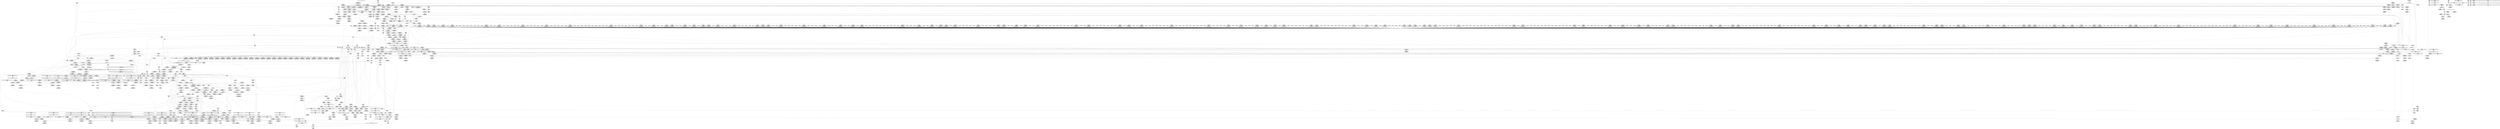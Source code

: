digraph {
	CE0x56f0bc0 [shape=record,shape=Mrecord,label="{CE0x56f0bc0|__aa_current_profile:_tmp16|security/apparmor/include/context.h,138|*SummSource*}"]
	CE0x5664030 [shape=record,shape=Mrecord,label="{CE0x5664030|0:_i16,_4:_i32,_8:_i16,_40:_%struct.super_block*,_72:_i32,_:_SCMRE_4,6_|*MultipleSource*|security/apparmor/lsm.c, 284|security/apparmor/lsm.c,284}"]
	CE0x56be170 [shape=record,shape=Mrecord,label="{CE0x56be170|80:_i64,_:_CRE_1648,1649_}"]
	CE0x56bde40 [shape=record,shape=Mrecord,label="{CE0x56bde40|80:_i64,_:_CRE_1645,1646_}"]
	CE0x568eaf0 [shape=record,shape=Mrecord,label="{CE0x568eaf0|apparmor_path_truncate:_tmp10|security/apparmor/lsm.c,288}"]
	CE0x5690d40 [shape=record,shape=Mrecord,label="{CE0x5690d40|80:_i64,_:_CRE_412,413_}"]
	CE0x56e4020 [shape=record,shape=Mrecord,label="{CE0x56e4020|__aa_current_profile:_if.then|*SummSource*}"]
	CE0x5646290 [shape=record,shape=Mrecord,label="{CE0x5646290|apparmor_path_truncate:_if.then|*SummSink*}"]
	CE0x56ce5e0 [shape=record,shape=Mrecord,label="{CE0x56ce5e0|i64_12|*Constant*|*SummSource*}"]
	CE0x56a53c0 [shape=record,shape=Mrecord,label="{CE0x56a53c0|get_current:_entry|*SummSink*}"]
	CE0x5725ab0 [shape=record,shape=Mrecord,label="{CE0x5725ab0|aa_cred_profile:_conv|security/apparmor/include/context.h,100|*SummSource*}"]
	CE0x56cc120 [shape=record,shape=Mrecord,label="{CE0x56cc120|common_perm:_call1|security/apparmor/lsm.c,170|*SummSink*}"]
	CE0x566df50 [shape=record,shape=Mrecord,label="{CE0x566df50|i64*_getelementptr_inbounds_(_11_x_i64_,_11_x_i64_*___llvm_gcov_ctr58,_i64_0,_i64_1)|*Constant*|*SummSource*}"]
	CE0x5691f50 [shape=record,shape=Mrecord,label="{CE0x5691f50|80:_i64,_:_CRE_429,430_}"]
	CE0x569b130 [shape=record,shape=Mrecord,label="{CE0x569b130|_ret_i32_%error.0,_!dbg_!15483|security/apparmor/lsm.c,172}"]
	CE0x56873f0 [shape=record,shape=Mrecord,label="{CE0x56873f0|apparmor_path_truncate:_tmp4|security/apparmor/lsm.c,284}"]
	CE0x56daa30 [shape=record,shape=Mrecord,label="{CE0x56daa30|_call_void_mcount()_#2|*SummSink*}"]
	CE0x5724720 [shape=record,shape=Mrecord,label="{CE0x5724720|44:_i32,_48:_i16,_128:_i8*,_:_SCMRE_144,152_|*MultipleSource*|Function::aa_cred_profile&Arg::cred::|security/apparmor/include/context.h,99|security/apparmor/include/context.h,138}"]
	CE0x56b3270 [shape=record,shape=Mrecord,label="{CE0x56b3270|80:_i64,_:_CRE_1243,1244_}"]
	CE0x5652240 [shape=record,shape=Mrecord,label="{CE0x5652240|i64_1|*Constant*}"]
	CE0x56d15f0 [shape=record,shape=Mrecord,label="{CE0x56d15f0|aa_path_perm:_profile|Function::aa_path_perm&Arg::profile::|*SummSource*}"]
	CE0x56edb00 [shape=record,shape=Mrecord,label="{CE0x56edb00|__aa_current_profile:_tmp10|security/apparmor/include/context.h,138|*SummSource*}"]
	CE0x56a7890 [shape=record,shape=Mrecord,label="{CE0x56a7890|common_perm:_tmp9|security/apparmor/lsm.c,172|*SummSink*}"]
	CE0x56aa060 [shape=record,shape=Mrecord,label="{CE0x56aa060|80:_i64,_:_CRE_544,552_|*MultipleSource*|security/apparmor/include/apparmor.h,117|*LoadInst*|security/apparmor/include/apparmor.h,117}"]
	CE0x5694080 [shape=record,shape=Mrecord,label="{CE0x5694080|aa_cred_profile:_lnot2|security/apparmor/include/context.h,100}"]
	CE0x5339a10 [shape=record,shape=Mrecord,label="{CE0x5339a10|apparmor_path_truncate:_tmp2|*LoadInst*|security/apparmor/lsm.c,284|*SummSource*}"]
	CE0x56ecf40 [shape=record,shape=Mrecord,label="{CE0x56ecf40|__aa_current_profile:_do.body|*SummSource*}"]
	CE0x56e79b0 [shape=record,shape=Mrecord,label="{CE0x56e79b0|GLOBAL:___llvm_gcov_ctr46|Global_var:__llvm_gcov_ctr46|*SummSink*}"]
	CE0x5661720 [shape=record,shape=Mrecord,label="{CE0x5661720|i32_5|*Constant*|*SummSource*}"]
	CE0x56aaaf0 [shape=record,shape=Mrecord,label="{CE0x56aaaf0|80:_i64,_:_CRE_565,566_}"]
	CE0x56dacf0 [shape=record,shape=Mrecord,label="{CE0x56dacf0|common_perm:_bb|*SummSource*}"]
	CE0x5689ee0 [shape=record,shape=Mrecord,label="{CE0x5689ee0|_ret_i1_%lnot,_!dbg_!15473|security/apparmor/include/apparmor.h,117|*SummSink*}"]
	CE0x56618c0 [shape=record,shape=Mrecord,label="{CE0x56618c0|_call_void_mcount()_#2|*SummSink*}"]
	CE0x5718550 [shape=record,shape=Mrecord,label="{CE0x5718550|aa_cred_profile:_tmp26|security/apparmor/include/context.h,100|*SummSink*}"]
	CE0x56a2160 [shape=record,shape=Mrecord,label="{CE0x56a2160|__aa_current_profile:_call4|security/apparmor/include/context.h,138}"]
	CE0x56ece30 [shape=record,shape=Mrecord,label="{CE0x56ece30|__aa_current_profile:_do.body}"]
	CE0x56bcc30 [shape=record,shape=Mrecord,label="{CE0x56bcc30|80:_i64,_:_CRE_1628,1629_}"]
	CE0x5697b30 [shape=record,shape=Mrecord,label="{CE0x5697b30|mediated_filesystem:_entry}"]
	CE0x56af660 [shape=record,shape=Mrecord,label="{CE0x56af660|80:_i64,_:_CRE_656,664_|*MultipleSource*|security/apparmor/include/apparmor.h,117|*LoadInst*|security/apparmor/include/apparmor.h,117}"]
	CE0x5685910 [shape=record,shape=Mrecord,label="{CE0x5685910|apparmor_path_truncate:_tmp18|security/apparmor/lsm.c,288}"]
	CE0x57232b0 [shape=record,shape=Mrecord,label="{CE0x57232b0|aa_cred_profile:_lor.rhs}"]
	CE0x572a840 [shape=record,shape=Mrecord,label="{CE0x572a840|aa_cred_profile:_tmp4|*LoadInst*|security/apparmor/include/context.h,99|*SummSource*}"]
	CE0x568e390 [shape=record,shape=Mrecord,label="{CE0x568e390|apparmor_path_truncate:_tobool|security/apparmor/lsm.c,288|*SummSink*}"]
	CE0x56d9b00 [shape=record,shape=Mrecord,label="{CE0x56d9b00|i64*_getelementptr_inbounds_(_5_x_i64_,_5_x_i64_*___llvm_gcov_ctr57,_i64_0,_i64_0)|*Constant*|*SummSource*}"]
	CE0x56b3050 [shape=record,shape=Mrecord,label="{CE0x56b3050|80:_i64,_:_CRE_1241,1242_}"]
	CE0x568f000 [shape=record,shape=Mrecord,label="{CE0x568f000|i64_0|*Constant*|*SummSource*}"]
	CE0x56e6e90 [shape=record,shape=Mrecord,label="{CE0x56e6e90|44:_i32,_48:_i16,_128:_i8*,_:_SCMRE_8,16_|*MultipleSource*|Function::aa_cred_profile&Arg::cred::|security/apparmor/include/context.h,99|security/apparmor/include/context.h,138}"]
	CE0x56e7740 [shape=record,shape=Mrecord,label="{CE0x56e7740|i64_3|*Constant*}"]
	CE0x5682ce0 [shape=record,shape=Mrecord,label="{CE0x5682ce0|80:_i64,_:_CRE_457,458_}"]
	CE0x56851c0 [shape=record,shape=Mrecord,label="{CE0x56851c0|apparmor_path_truncate:_tmp7|security/apparmor/lsm.c,285|*SummSink*}"]
	CE0x5643190 [shape=record,shape=Mrecord,label="{CE0x5643190|apparmor_path_truncate:_if.end}"]
	CE0x56e8df0 [shape=record,shape=Mrecord,label="{CE0x56e8df0|get_current:_tmp3|*SummSource*}"]
	CE0x56d7d80 [shape=record,shape=Mrecord,label="{CE0x56d7d80|aa_cred_profile:_cred|Function::aa_cred_profile&Arg::cred::|*SummSink*}"]
	CE0x5234dc0 [shape=record,shape=Mrecord,label="{CE0x5234dc0|i32_0|*Constant*|*SummSink*}"]
	CE0x56db2c0 [shape=record,shape=Mrecord,label="{CE0x56db2c0|aa_cred_profile:_if.then}"]
	CE0x5668380 [shape=record,shape=Mrecord,label="{CE0x5668380|80:_i64,_:_CRE_88,96_|*MultipleSource*|security/apparmor/include/apparmor.h,117|*LoadInst*|security/apparmor/include/apparmor.h,117}"]
	CE0x56bd7e0 [shape=record,shape=Mrecord,label="{CE0x56bd7e0|80:_i64,_:_CRE_1639,1640_}"]
	CE0x56d8020 [shape=record,shape=Mrecord,label="{CE0x56d8020|_ret_%struct.aa_profile*_%tmp34,_!dbg_!15510|security/apparmor/include/context.h,101|*SummSource*}"]
	CE0x56ec820 [shape=record,shape=Mrecord,label="{CE0x56ec820|aa_cred_profile:_if.end}"]
	CE0x572f680 [shape=record,shape=Mrecord,label="{CE0x572f680|i64_6|*Constant*|*SummSource*}"]
	CE0x56e5f40 [shape=record,shape=Mrecord,label="{CE0x56e5f40|__aa_current_profile:_land.lhs.true2|*SummSink*}"]
	CE0x5697220 [shape=record,shape=Mrecord,label="{CE0x5697220|apparmor_path_truncate:_tmp23|security/apparmor/lsm.c,291|*SummSink*}"]
	CE0x56eca80 [shape=record,shape=Mrecord,label="{CE0x56eca80|aa_cred_profile:_if.end|*SummSink*}"]
	CE0x56f1850 [shape=record,shape=Mrecord,label="{CE0x56f1850|_call_void_lockdep_rcu_suspicious(i8*_getelementptr_inbounds_(_36_x_i8_,_36_x_i8_*_.str12,_i32_0,_i32_0),_i32_138,_i8*_getelementptr_inbounds_(_45_x_i8_,_45_x_i8_*_.str14,_i32_0,_i32_0))_#7,_!dbg_!15483|security/apparmor/include/context.h,138}"]
	CE0x5641e00 [shape=record,shape=Mrecord,label="{CE0x5641e00|apparmor_path_truncate:_entry|*SummSource*}"]
	CE0x56a9270 [shape=record,shape=Mrecord,label="{CE0x56a9270|80:_i64,_:_CRE_480,488_|*MultipleSource*|security/apparmor/include/apparmor.h,117|*LoadInst*|security/apparmor/include/apparmor.h,117}"]
	CE0x572f910 [shape=record,shape=Mrecord,label="{CE0x572f910|aa_cred_profile:_tmp14|security/apparmor/include/context.h,100}"]
	CE0x5683370 [shape=record,shape=Mrecord,label="{CE0x5683370|mediated_filesystem:_lnot|security/apparmor/include/apparmor.h,117|*SummSink*}"]
	CE0x56ed500 [shape=record,shape=Mrecord,label="{CE0x56ed500|__aa_current_profile:_tmp9|security/apparmor/include/context.h,138|*SummSource*}"]
	CE0x5682ac0 [shape=record,shape=Mrecord,label="{CE0x5682ac0|80:_i64,_:_CRE_455,456_}"]
	CE0x56868b0 [shape=record,shape=Mrecord,label="{CE0x56868b0|i1_true|*Constant*|*SummSource*}"]
	CE0x5691180 [shape=record,shape=Mrecord,label="{CE0x5691180|80:_i64,_:_CRE_416,417_}"]
	CE0x567ba40 [shape=record,shape=Mrecord,label="{CE0x567ba40|80:_i64,_:_CRE_136,140_|*MultipleSource*|security/apparmor/include/apparmor.h,117|*LoadInst*|security/apparmor/include/apparmor.h,117}"]
	CE0x572cd10 [shape=record,shape=Mrecord,label="{CE0x572cd10|GLOBAL:___llvm_gcov_ctr46|Global_var:__llvm_gcov_ctr46|*SummSource*}"]
	CE0x56a6ed0 [shape=record,shape=Mrecord,label="{CE0x56a6ed0|common_perm:_error.0|*SummSource*}"]
	CE0x56cf6a0 [shape=record,shape=Mrecord,label="{CE0x56cf6a0|aa_cred_profile:_tmp23|security/apparmor/include/context.h,100|*SummSink*}"]
	CE0x56c2f60 [shape=record,shape=Mrecord,label="{CE0x56c2f60|80:_i64,_:_CRE_1848,1856_|*MultipleSource*|security/apparmor/include/apparmor.h,117|*LoadInst*|security/apparmor/include/apparmor.h,117}"]
	CE0x5697140 [shape=record,shape=Mrecord,label="{CE0x5697140|apparmor_path_truncate:_tmp22|security/apparmor/lsm.c,291|*SummSource*}"]
	CE0x56bc1f0 [shape=record,shape=Mrecord,label="{CE0x56bc1f0|80:_i64,_:_CRE_1618,1619_}"]
	CE0x5727b00 [shape=record,shape=Mrecord,label="{CE0x5727b00|%struct.aa_task_cxt*_null|*Constant*}"]
	CE0x56c54f0 [shape=record,shape=Mrecord,label="{CE0x56c54f0|80:_i64,_:_CRE_2268,2304_|*MultipleSource*|security/apparmor/include/apparmor.h,117|*LoadInst*|security/apparmor/include/apparmor.h,117}"]
	CE0x56b1f50 [shape=record,shape=Mrecord,label="{CE0x56b1f50|80:_i64,_:_CRE_1225,1226_}"]
	CE0x567e610 [shape=record,shape=Mrecord,label="{CE0x567e610|80:_i64,_:_CRE_328,336_|*MultipleSource*|security/apparmor/include/apparmor.h,117|*LoadInst*|security/apparmor/include/apparmor.h,117}"]
	CE0x5729200 [shape=record,shape=Mrecord,label="{CE0x5729200|aa_cred_profile:_tmp19|security/apparmor/include/context.h,100|*SummSink*}"]
	CE0x56ebef0 [shape=record,shape=Mrecord,label="{CE0x56ebef0|__aa_current_profile:_land.lhs.true2|*SummSource*}"]
	CE0x5725700 [shape=record,shape=Mrecord,label="{CE0x5725700|%struct.aa_profile*_null|*Constant*}"]
	CE0x56c0d00 [shape=record,shape=Mrecord,label="{CE0x56c0d00|80:_i64,_:_CRE_1696,1704_|*MultipleSource*|security/apparmor/include/apparmor.h,117|*LoadInst*|security/apparmor/include/apparmor.h,117}"]
	CE0x5716030 [shape=record,shape=Mrecord,label="{CE0x5716030|i64*_getelementptr_inbounds_(_16_x_i64_,_16_x_i64_*___llvm_gcov_ctr46,_i64_0,_i64_15)|*Constant*|*SummSink*}"]
	CE0x5689ac0 [shape=record,shape=Mrecord,label="{CE0x5689ac0|i64*_getelementptr_inbounds_(_8_x_i64_,_8_x_i64_*___llvm_gcov_ctr63,_i64_0,_i64_5)|*Constant*|*SummSink*}"]
	CE0x56ce300 [shape=record,shape=Mrecord,label="{CE0x56ce300|i64*_getelementptr_inbounds_(_16_x_i64_,_16_x_i64_*___llvm_gcov_ctr46,_i64_0,_i64_9)|*Constant*|*SummSink*}"]
	CE0x56acad0 [shape=record,shape=Mrecord,label="{CE0x56acad0|80:_i64,_:_CRE_595,596_}"]
	CE0x56c7660 [shape=record,shape=Mrecord,label="{CE0x56c7660|_ret_%struct.aa_profile*_%call4,_!dbg_!15494|security/apparmor/include/context.h,138|*SummSource*}"]
	CE0x56e5870 [shape=record,shape=Mrecord,label="{CE0x56e5870|__aa_current_profile:_tobool|security/apparmor/include/context.h,138}"]
	CE0x5684500 [shape=record,shape=Mrecord,label="{CE0x5684500|apparmor_path_truncate:_tmp5|security/apparmor/lsm.c,284|*SummSink*}"]
	CE0x57257f0 [shape=record,shape=Mrecord,label="{CE0x57257f0|%struct.aa_profile*_null|*Constant*|*SummSink*}"]
	CE0x5339b10 [shape=record,shape=Mrecord,label="{CE0x5339b10|0:_%struct.vfsmount*,_8:_%struct.dentry*,_:_CRE_0,8_|*MultipleSource*|Function::apparmor_path_truncate&Arg::path::|security/apparmor/lsm.c,284}"]
	CE0x56ca740 [shape=record,shape=Mrecord,label="{CE0x56ca740|common_perm:_tmp6|security/apparmor/lsm.c,169}"]
	CE0x56a5260 [shape=record,shape=Mrecord,label="{CE0x56a5260|get_current:_entry|*SummSource*}"]
	CE0x56d1f70 [shape=record,shape=Mrecord,label="{CE0x56d1f70|aa_path_perm:_flags|Function::aa_path_perm&Arg::flags::|*SummSource*}"]
	CE0x56e6410 [shape=record,shape=Mrecord,label="{CE0x56e6410|i64*_getelementptr_inbounds_(_16_x_i64_,_16_x_i64_*___llvm_gcov_ctr46,_i64_0,_i64_0)|*Constant*|*SummSource*}"]
	CE0x56a6680 [shape=record,shape=Mrecord,label="{CE0x56a6680|i8*_getelementptr_inbounds_(_45_x_i8_,_45_x_i8_*_.str14,_i32_0,_i32_0)|*Constant*|*SummSource*}"]
	CE0x56b2c10 [shape=record,shape=Mrecord,label="{CE0x56b2c10|80:_i64,_:_CRE_1237,1238_}"]
	CE0x56cbe70 [shape=record,shape=Mrecord,label="{CE0x56cbe70|common_perm:_call1|security/apparmor/lsm.c,170}"]
	CE0x56c60f0 [shape=record,shape=Mrecord,label="{CE0x56c60f0|__aa_current_profile:_tmp4|security/apparmor/include/context.h,138}"]
	CE0x56928e0 [shape=record,shape=Mrecord,label="{CE0x56928e0|80:_i64,_:_CRE_438,439_}"]
	CE0x56bfe20 [shape=record,shape=Mrecord,label="{CE0x56bfe20|80:_i64,_:_CRE_1675,1676_}"]
	CE0x56b6d60 [shape=record,shape=Mrecord,label="{CE0x56b6d60|80:_i64,_:_CRE_1317,1318_}"]
	CE0x5660f00 [shape=record,shape=Mrecord,label="{CE0x5660f00|mediated_filesystem:_tmp2|*SummSink*}"]
	CE0x5682f00 [shape=record,shape=Mrecord,label="{CE0x5682f00|80:_i64,_:_CRE_459,460_}"]
	CE0x56b6430 [shape=record,shape=Mrecord,label="{CE0x56b6430|80:_i64,_:_CRE_1308,1309_}"]
	CE0x566b550 [shape=record,shape=Mrecord,label="{CE0x566b550|get_current:_tmp2}"]
	CE0x5664370 [shape=record,shape=Mrecord,label="{CE0x5664370|i64*_getelementptr_inbounds_(_11_x_i64_,_11_x_i64_*___llvm_gcov_ctr58,_i64_0,_i64_0)|*Constant*|*SummSink*}"]
	CE0x56b7f70 [shape=record,shape=Mrecord,label="{CE0x56b7f70|80:_i64,_:_CRE_1334,1335_}"]
	CE0x566cc70 [shape=record,shape=Mrecord,label="{CE0x566cc70|common_perm:_tmp|*SummSink*}"]
	CE0x566af70 [shape=record,shape=Mrecord,label="{CE0x566af70|apparmor_path_truncate:_d_inode|security/apparmor/lsm.c,284|*SummSource*}"]
	CE0x56ef7a0 [shape=record,shape=Mrecord,label="{CE0x56ef7a0|44:_i32,_48:_i16,_128:_i8*,_:_SCMRE_80,88_|*MultipleSource*|Function::aa_cred_profile&Arg::cred::|security/apparmor/include/context.h,99|security/apparmor/include/context.h,138}"]
	CE0x56c2b80 [shape=record,shape=Mrecord,label="{CE0x56c2b80|80:_i64,_:_CRE_1832,1840_|*MultipleSource*|security/apparmor/include/apparmor.h,117|*LoadInst*|security/apparmor/include/apparmor.h,117}"]
	CE0x56b4370 [shape=record,shape=Mrecord,label="{CE0x56b4370|80:_i64,_:_CRE_1259,1260_}"]
	CE0x569ca00 [shape=record,shape=Mrecord,label="{CE0x569ca00|_call_void_mcount()_#2|*SummSink*}"]
	CE0x56ed320 [shape=record,shape=Mrecord,label="{CE0x56ed320|44:_i32,_48:_i16,_128:_i8*,_:_SCMRE_28,32_|*MultipleSource*|Function::aa_cred_profile&Arg::cred::|security/apparmor/include/context.h,99|security/apparmor/include/context.h,138}"]
	CE0x5688d00 [shape=record,shape=Mrecord,label="{CE0x5688d00|GLOBAL:_current_task|Global_var:current_task|*SummSource*}"]
	CE0x5726010 [shape=record,shape=Mrecord,label="{CE0x5726010|44:_i32,_48:_i16,_128:_i8*,_:_SCMRE_104,112_|*MultipleSource*|Function::aa_cred_profile&Arg::cred::|security/apparmor/include/context.h,99|security/apparmor/include/context.h,138}"]
	CE0x56974c0 [shape=record,shape=Mrecord,label="{CE0x56974c0|apparmor_path_truncate:_call|security/apparmor/lsm.c,288|*SummSink*}"]
	CE0x5727cb0 [shape=record,shape=Mrecord,label="{CE0x5727cb0|%struct.aa_task_cxt*_null|*Constant*|*SummSink*}"]
	CE0x56b86e0 [shape=record,shape=Mrecord,label="{CE0x56b86e0|80:_i64,_:_CRE_1341,1342_}"]
	CE0x56ccfa0 [shape=record,shape=Mrecord,label="{CE0x56ccfa0|aa_cred_profile:_tmp21|security/apparmor/include/context.h,100}"]
	CE0x56eded0 [shape=record,shape=Mrecord,label="{CE0x56eded0|44:_i32,_48:_i16,_128:_i8*,_:_SCMRE_64,72_|*MultipleSource*|Function::aa_cred_profile&Arg::cred::|security/apparmor/include/context.h,99|security/apparmor/include/context.h,138}"]
	CE0x56e2a40 [shape=record,shape=Mrecord,label="{CE0x56e2a40|__aa_current_profile:_tmp|*SummSink*}"]
	CE0x56af330 [shape=record,shape=Mrecord,label="{CE0x56af330|80:_i64,_:_CRE_640,648_|*MultipleSource*|security/apparmor/include/apparmor.h,117|*LoadInst*|security/apparmor/include/apparmor.h,117}"]
	CE0x56aa250 [shape=record,shape=Mrecord,label="{CE0x56aa250|80:_i64,_:_CRE_552,556_|*MultipleSource*|security/apparmor/include/apparmor.h,117|*LoadInst*|security/apparmor/include/apparmor.h,117}"]
	CE0x56d1af0 [shape=record,shape=Mrecord,label="{CE0x56d1af0|aa_path_perm:_path|Function::aa_path_perm&Arg::path::|*SummSource*}"]
	CE0x56b7090 [shape=record,shape=Mrecord,label="{CE0x56b7090|80:_i64,_:_CRE_1320,1321_}"]
	CE0x5692d20 [shape=record,shape=Mrecord,label="{CE0x5692d20|80:_i64,_:_CRE_442,443_}"]
	CE0x56855b0 [shape=record,shape=Mrecord,label="{CE0x56855b0|apparmor_path_truncate:_tmp17|security/apparmor/lsm.c,288|*SummSink*}"]
	CE0x56b3c00 [shape=record,shape=Mrecord,label="{CE0x56b3c00|80:_i64,_:_CRE_1252,1253_}"]
	CE0x570af40 [shape=record,shape=Mrecord,label="{CE0x570af40|aa_cred_profile:_expval|security/apparmor/include/context.h,100}"]
	CE0x56a2e80 [shape=record,shape=Mrecord,label="{CE0x56a2e80|get_current:_bb}"]
	CE0x56c5110 [shape=record,shape=Mrecord,label="{CE0x56c5110|80:_i64,_:_CRE_2256,2264_|*MultipleSource*|security/apparmor/include/apparmor.h,117|*LoadInst*|security/apparmor/include/apparmor.h,117}"]
	CE0x56519a0 [shape=record,shape=Mrecord,label="{CE0x56519a0|__aa_current_profile:_tmp2|*SummSource*}"]
	CE0x569e2e0 [shape=record,shape=Mrecord,label="{CE0x569e2e0|apparmor_path_truncate:_tmp25|security/apparmor/lsm.c,293|*SummSink*}"]
	CE0x56c1250 [shape=record,shape=Mrecord,label="{CE0x56c1250|80:_i64,_:_CRE_1720,1728_|*MultipleSource*|security/apparmor/include/apparmor.h,117|*LoadInst*|security/apparmor/include/apparmor.h,117}"]
	CE0x56ba7d0 [shape=record,shape=Mrecord,label="{CE0x56ba7d0|80:_i64,_:_CRE_1372,1373_}"]
	CE0x564bbd0 [shape=record,shape=Mrecord,label="{CE0x564bbd0|apparmor_path_truncate:_mode|security/apparmor/lsm.c,284|*SummSink*}"]
	CE0x569e080 [shape=record,shape=Mrecord,label="{CE0x569e080|apparmor_path_truncate:_tmp24|security/apparmor/lsm.c,293}"]
	CE0x57251c0 [shape=record,shape=Mrecord,label="{CE0x57251c0|aa_cred_profile:_tmp12|security/apparmor/include/context.h,100|*SummSink*}"]
	CE0x56c8660 [shape=record,shape=Mrecord,label="{CE0x56c8660|aa_cred_profile:_tmp1}"]
	CE0x56f2470 [shape=record,shape=Mrecord,label="{CE0x56f2470|__aa_current_profile:_tmp14|security/apparmor/include/context.h,138|*SummSource*}"]
	CE0x569a770 [shape=record,shape=Mrecord,label="{CE0x569a770|i32_66|*Constant*|*SummSink*}"]
	CE0x572f9b0 [shape=record,shape=Mrecord,label="{CE0x572f9b0|aa_cred_profile:_tmp14|security/apparmor/include/context.h,100|*SummSource*}"]
	CE0x56e22e0 [shape=record,shape=Mrecord,label="{CE0x56e22e0|__aa_current_profile:_tmp3|*SummSink*}"]
	CE0x56ee9e0 [shape=record,shape=Mrecord,label="{CE0x56ee9e0|__aa_current_profile:_tmp6|security/apparmor/include/context.h,138}"]
	CE0x564dc90 [shape=record,shape=Mrecord,label="{CE0x564dc90|i64*_getelementptr_inbounds_(_8_x_i64_,_8_x_i64_*___llvm_gcov_ctr63,_i64_0,_i64_0)|*Constant*|*SummSource*}"]
	CE0x5681380 [shape=record,shape=Mrecord,label="{CE0x5681380|apparmor_path_truncate:_tmp6|*LoadInst*|security/apparmor/lsm.c,285|*SummSource*}"]
	CE0x56a8630 [shape=record,shape=Mrecord,label="{CE0x56a8630|__aa_current_profile:_do.end}"]
	CE0x56b98f0 [shape=record,shape=Mrecord,label="{CE0x56b98f0|80:_i64,_:_CRE_1358,1359_}"]
	CE0x56b36b0 [shape=record,shape=Mrecord,label="{CE0x56b36b0|80:_i64,_:_CRE_1247,1248_}"]
	CE0x56e8e90 [shape=record,shape=Mrecord,label="{CE0x56e8e90|get_current:_tmp3|*SummSink*}"]
	CE0x5729eb0 [shape=record,shape=Mrecord,label="{CE0x5729eb0|aa_cred_profile:_if.then|*SummSource*}"]
	CE0x56cdd50 [shape=record,shape=Mrecord,label="{CE0x56cdd50|i8*_getelementptr_inbounds_(_36_x_i8_,_36_x_i8_*_.str12,_i32_0,_i32_0)|*Constant*}"]
	CE0x5697cb0 [shape=record,shape=Mrecord,label="{CE0x5697cb0|mediated_filesystem:_entry|*SummSink*}"]
	CE0x56d2850 [shape=record,shape=Mrecord,label="{CE0x56d2850|aa_path_perm:_cond|Function::aa_path_perm&Arg::cond::}"]
	CE0x56a6b70 [shape=record,shape=Mrecord,label="{CE0x56a6b70|i64*_getelementptr_inbounds_(_11_x_i64_,_11_x_i64_*___llvm_gcov_ctr58,_i64_0,_i64_9)|*Constant*|*SummSource*}"]
	CE0x569af20 [shape=record,shape=Mrecord,label="{CE0x569af20|common_perm:_cond|Function::common_perm&Arg::cond::|*SummSink*}"]
	CE0x5683290 [shape=record,shape=Mrecord,label="{CE0x5683290|mediated_filesystem:_lnot|security/apparmor/include/apparmor.h,117}"]
	CE0x56b2d20 [shape=record,shape=Mrecord,label="{CE0x56b2d20|80:_i64,_:_CRE_1238,1239_}"]
	CE0x5662b30 [shape=record,shape=Mrecord,label="{CE0x5662b30|i64*_getelementptr_inbounds_(_2_x_i64_,_2_x_i64_*___llvm_gcov_ctr55,_i64_0,_i64_1)|*Constant*|*SummSource*}"]
	CE0x56b47b0 [shape=record,shape=Mrecord,label="{CE0x56b47b0|80:_i64,_:_CRE_1263,1264_}"]
	CE0x56bb840 [shape=record,shape=Mrecord,label="{CE0x56bb840|80:_i64,_:_CRE_1596,1600_|*MultipleSource*|security/apparmor/include/apparmor.h,117|*LoadInst*|security/apparmor/include/apparmor.h,117}"]
	CE0x56be5b0 [shape=record,shape=Mrecord,label="{CE0x56be5b0|80:_i64,_:_CRE_1652,1653_}"]
	CE0x5730570 [shape=record,shape=Mrecord,label="{CE0x5730570|aa_cred_profile:_tmp16|security/apparmor/include/context.h,100|*SummSource*}"]
	CE0x5660e90 [shape=record,shape=Mrecord,label="{CE0x5660e90|mediated_filesystem:_tmp2|*SummSource*}"]
	CE0x56bd4b0 [shape=record,shape=Mrecord,label="{CE0x56bd4b0|80:_i64,_:_CRE_1636,1637_}"]
	CE0x56e6160 [shape=record,shape=Mrecord,label="{CE0x56e6160|__aa_current_profile:_bb|*SummSource*}"]
	CE0x56e2770 [shape=record,shape=Mrecord,label="{CE0x56e2770|i64*_getelementptr_inbounds_(_16_x_i64_,_16_x_i64_*___llvm_gcov_ctr46,_i64_0,_i64_1)|*Constant*|*SummSource*}"]
	CE0x56eef30 [shape=record,shape=Mrecord,label="{CE0x56eef30|aa_cred_profile:_do.cond}"]
	CE0x5694ee0 [shape=record,shape=Mrecord,label="{CE0x5694ee0|common_perm:_tmp3|security/apparmor/lsm.c,169}"]
	CE0x569c7f0 [shape=record,shape=Mrecord,label="{CE0x569c7f0|_call_void_mcount()_#2}"]
	CE0x56ae780 [shape=record,shape=Mrecord,label="{CE0x56ae780|80:_i64,_:_CRE_622,623_}"]
	CE0x567c520 [shape=record,shape=Mrecord,label="{CE0x567c520|80:_i64,_:_CRE_192,200_|*MultipleSource*|security/apparmor/include/apparmor.h,117|*LoadInst*|security/apparmor/include/apparmor.h,117}"]
	CE0x56bcb20 [shape=record,shape=Mrecord,label="{CE0x56bcb20|80:_i64,_:_CRE_1627,1628_}"]
	CE0x5697ee0 [shape=record,shape=Mrecord,label="{CE0x5697ee0|mediated_filesystem:_inode|Function::mediated_filesystem&Arg::inode::}"]
	CE0x56f2cf0 [shape=record,shape=Mrecord,label="{CE0x56f2cf0|i64*_getelementptr_inbounds_(_11_x_i64_,_11_x_i64_*___llvm_gcov_ctr58,_i64_0,_i64_8)|*Constant*|*SummSource*}"]
	CE0x56939b0 [shape=record,shape=Mrecord,label="{CE0x56939b0|aa_cred_profile:_lnot|security/apparmor/include/context.h,100|*SummSink*}"]
	CE0x5721820 [shape=record,shape=Mrecord,label="{CE0x5721820|aa_cred_profile:_bb}"]
	CE0x56b8080 [shape=record,shape=Mrecord,label="{CE0x56b8080|80:_i64,_:_CRE_1335,1336_}"]
	CE0x56ae120 [shape=record,shape=Mrecord,label="{CE0x56ae120|80:_i64,_:_CRE_616,617_}"]
	CE0x5671540 [shape=record,shape=Mrecord,label="{CE0x5671540|aa_cred_profile:_profile11|security/apparmor/include/context.h,101}"]
	CE0x56b7910 [shape=record,shape=Mrecord,label="{CE0x56b7910|80:_i64,_:_CRE_1328,1329_}"]
	CE0x56c25b0 [shape=record,shape=Mrecord,label="{CE0x56c25b0|80:_i64,_:_CRE_1808,1816_|*MultipleSource*|security/apparmor/include/apparmor.h,117|*LoadInst*|security/apparmor/include/apparmor.h,117}"]
	CE0x56b59c0 [shape=record,shape=Mrecord,label="{CE0x56b59c0|80:_i64,_:_CRE_1280,1288_|*MultipleSource*|security/apparmor/include/apparmor.h,117|*LoadInst*|security/apparmor/include/apparmor.h,117}"]
	CE0x567d690 [shape=record,shape=Mrecord,label="{CE0x567d690|80:_i64,_:_CRE_268,272_|*MultipleSource*|security/apparmor/include/apparmor.h,117|*LoadInst*|security/apparmor/include/apparmor.h,117}"]
	CE0x56a19b0 [shape=record,shape=Mrecord,label="{CE0x56a19b0|COLLAPSED:_GCRE_current_task_external_global_%struct.task_struct*:_elem_0::|security/apparmor/include/context.h,138}"]
	CE0x5234b70 [shape=record,shape=Mrecord,label="{CE0x5234b70|apparmor_path_truncate:_tmp2|*LoadInst*|security/apparmor/lsm.c,284|*SummSink*}"]
	CE0x56d2e20 [shape=record,shape=Mrecord,label="{CE0x56d2e20|_ret_i32_%call17,_!dbg_!15526|security/apparmor/file.c,307|*SummSource*}"]
	CE0x5696ae0 [shape=record,shape=Mrecord,label="{CE0x5696ae0|i64*_getelementptr_inbounds_(_8_x_i64_,_8_x_i64_*___llvm_gcov_ctr63,_i64_0,_i64_6)|*Constant*|*SummSource*}"]
	CE0x569d940 [shape=record,shape=Mrecord,label="{CE0x569d940|i32_10|*Constant*|*SummSource*}"]
	CE0x5687c40 [shape=record,shape=Mrecord,label="{CE0x5687c40|i64_0|*Constant*}"]
	CE0x56801a0 [shape=record,shape=Mrecord,label="{CE0x56801a0|apparmor_path_truncate:_tmp3|security/apparmor/lsm.c,284|*SummSource*}"]
	CE0x56da440 [shape=record,shape=Mrecord,label="{CE0x56da440|GLOBAL:___aa_current_profile|*Constant*|*SummSink*}"]
	CE0x5691e40 [shape=record,shape=Mrecord,label="{CE0x5691e40|80:_i64,_:_CRE_428,429_}"]
	CE0x56cb400 [shape=record,shape=Mrecord,label="{CE0x56cb400|common_perm:_tmp7|security/apparmor/lsm.c,170|*SummSource*}"]
	CE0x56cd8f0 [shape=record,shape=Mrecord,label="{CE0x56cd8f0|_call_void_asm_sideeffect_1:_09ud2_0A.pushsection___bug_table,_22a_22_0A2:_09.long_1b_-_2b,_$_0:c_-_2b_0A_09.word_$_1:c_,_0_0A_09.org_2b+$_2:c_0A.popsection_,_i,i,i,_dirflag_,_fpsr_,_flags_(i8*_getelementptr_inbounds_(_36_x_i8_,_36_x_i8_*_.str12,_i32_0,_i32_0),_i32_100,_i64_12)_#2,_!dbg_!15490,_!srcloc_!15493|security/apparmor/include/context.h,100|*SummSink*}"]
	CE0x56f0540 [shape=record,shape=Mrecord,label="{CE0x56f0540|__aa_current_profile:_tmp15|security/apparmor/include/context.h,138|*SummSource*}"]
	CE0x56d3180 [shape=record,shape=Mrecord,label="{CE0x56d3180|common_perm:_error.0}"]
	CE0x56652c0 [shape=record,shape=Mrecord,label="{CE0x56652c0|__aa_current_profile:_tmp7|security/apparmor/include/context.h,138|*SummSink*}"]
	CE0x57164c0 [shape=record,shape=Mrecord,label="{CE0x57164c0|aa_cred_profile:_tmp31|security/apparmor/include/context.h,100|*SummSink*}"]
	CE0x56c0370 [shape=record,shape=Mrecord,label="{CE0x56c0370|80:_i64,_:_CRE_1680,1681_}"]
	CE0x56bda00 [shape=record,shape=Mrecord,label="{CE0x56bda00|80:_i64,_:_CRE_1641,1642_}"]
	CE0x57184e0 [shape=record,shape=Mrecord,label="{CE0x57184e0|aa_cred_profile:_tmp26|security/apparmor/include/context.h,100|*SummSource*}"]
	CE0x56ab7b0 [shape=record,shape=Mrecord,label="{CE0x56ab7b0|80:_i64,_:_CRE_577,578_}"]
	CE0x564ba00 [shape=record,shape=Mrecord,label="{CE0x564ba00|apparmor_path_truncate:_mode|security/apparmor/lsm.c,284}"]
	CE0x56a73e0 [shape=record,shape=Mrecord,label="{CE0x56a73e0|i64*_getelementptr_inbounds_(_5_x_i64_,_5_x_i64_*___llvm_gcov_ctr57,_i64_0,_i64_4)|*Constant*|*SummSource*}"]
	CE0x56d2cf0 [shape=record,shape=Mrecord,label="{CE0x56d2cf0|_ret_i32_%call17,_!dbg_!15526|security/apparmor/file.c,307}"]
	CE0x56bb460 [shape=record,shape=Mrecord,label="{CE0x56bb460|80:_i64,_:_CRE_1584,1592_|*MultipleSource*|security/apparmor/include/apparmor.h,117|*LoadInst*|security/apparmor/include/apparmor.h,117}"]
	CE0x57303f0 [shape=record,shape=Mrecord,label="{CE0x57303f0|aa_cred_profile:_tmp16|security/apparmor/include/context.h,100}"]
	CE0x5670f70 [shape=record,shape=Mrecord,label="{CE0x5670f70|aa_cred_profile:_tmp33|security/apparmor/include/context.h,101}"]
	CE0x56ad020 [shape=record,shape=Mrecord,label="{CE0x56ad020|80:_i64,_:_CRE_600,601_}"]
	CE0x57278a0 [shape=record,shape=Mrecord,label="{CE0x57278a0|%struct.aa_task_cxt*_null|*Constant*|*SummSource*}"]
	CE0x5667090 [shape=record,shape=Mrecord,label="{CE0x5667090|80:_i64,_:_CRE_16,20_|*MultipleSource*|security/apparmor/include/apparmor.h,117|*LoadInst*|security/apparmor/include/apparmor.h,117}"]
	CE0x5646540 [shape=record,shape=Mrecord,label="{CE0x5646540|apparmor_path_truncate:_tmp}"]
	CE0x56ae340 [shape=record,shape=Mrecord,label="{CE0x56ae340|80:_i64,_:_CRE_618,619_}"]
	CE0x56cc4a0 [shape=record,shape=Mrecord,label="{CE0x56cc4a0|GLOBAL:_aa_path_perm|*Constant*}"]
	CE0x56da0b0 [shape=record,shape=Mrecord,label="{CE0x56da0b0|aa_cred_profile:_do.end8|*SummSource*}"]
	CE0x56c4020 [shape=record,shape=Mrecord,label="{CE0x56c4020|80:_i64,_:_CRE_1888,1896_|*MultipleSource*|security/apparmor/include/apparmor.h,117|*LoadInst*|security/apparmor/include/apparmor.h,117}"]
	CE0x56bc4c0 [shape=record,shape=Mrecord,label="{CE0x56bc4c0|80:_i64,_:_CRE_1621,1622_}"]
	CE0x567de50 [shape=record,shape=Mrecord,label="{CE0x567de50|80:_i64,_:_CRE_296,304_|*MultipleSource*|security/apparmor/include/apparmor.h,117|*LoadInst*|security/apparmor/include/apparmor.h,117}"]
	CE0x568e930 [shape=record,shape=Mrecord,label="{CE0x568e930|i64_2|*Constant*|*SummSink*}"]
	CE0x56e2ad0 [shape=record,shape=Mrecord,label="{CE0x56e2ad0|i64*_getelementptr_inbounds_(_11_x_i64_,_11_x_i64_*___llvm_gcov_ctr58,_i64_0,_i64_1)|*Constant*|*SummSink*}"]
	CE0x566e440 [shape=record,shape=Mrecord,label="{CE0x566e440|aa_cred_profile:_tmp4|*LoadInst*|security/apparmor/include/context.h,99}"]
	CE0x5724de0 [shape=record,shape=Mrecord,label="{CE0x5724de0|aa_cred_profile:_tmp12|security/apparmor/include/context.h,100}"]
	CE0x568c1b0 [shape=record,shape=Mrecord,label="{CE0x568c1b0|apparmor_path_truncate:_tmp15|security/apparmor/lsm.c,288}"]
	CE0x56bdf50 [shape=record,shape=Mrecord,label="{CE0x56bdf50|80:_i64,_:_CRE_1646,1647_}"]
	CE0x56b3e20 [shape=record,shape=Mrecord,label="{CE0x56b3e20|80:_i64,_:_CRE_1254,1255_}"]
	CE0x567bda0 [shape=record,shape=Mrecord,label="{CE0x567bda0|80:_i64,_:_CRE_152,160_|*MultipleSource*|security/apparmor/include/apparmor.h,117|*LoadInst*|security/apparmor/include/apparmor.h,117}"]
	CE0x567b890 [shape=record,shape=Mrecord,label="{CE0x567b890|80:_i64,_:_CRE_132,136_|*MultipleSource*|security/apparmor/include/apparmor.h,117|*LoadInst*|security/apparmor/include/apparmor.h,117}"]
	CE0x568be00 [shape=record,shape=Mrecord,label="{CE0x568be00|apparmor_path_truncate:_d_inode4|security/apparmor/lsm.c,288|*SummSink*}"]
	CE0x564d670 [shape=record,shape=Mrecord,label="{CE0x564d670|apparmor_path_truncate:_uid|security/apparmor/lsm.c,284}"]
	CE0x5684390 [shape=record,shape=Mrecord,label="{CE0x5684390|apparmor_path_truncate:_tmp5|security/apparmor/lsm.c,284|*SummSource*}"]
	CE0x56a5fe0 [shape=record,shape=Mrecord,label="{CE0x56a5fe0|__aa_current_profile:_cred|security/apparmor/include/context.h,138|*SummSink*}"]
	CE0x569a5d0 [shape=record,shape=Mrecord,label="{CE0x569a5d0|i32_66|*Constant*|*SummSource*}"]
	CE0x56b8a10 [shape=record,shape=Mrecord,label="{CE0x56b8a10|80:_i64,_:_CRE_1344,1345_}"]
	CE0x570c6f0 [shape=record,shape=Mrecord,label="{CE0x570c6f0|44:_i32,_48:_i16,_128:_i8*,_:_SCMRE_36,40_|*MultipleSource*|Function::aa_cred_profile&Arg::cred::|security/apparmor/include/context.h,99|security/apparmor/include/context.h,138}"]
	CE0x570b0b0 [shape=record,shape=Mrecord,label="{CE0x570b0b0|i64*_getelementptr_inbounds_(_16_x_i64_,_16_x_i64_*___llvm_gcov_ctr46,_i64_0,_i64_7)|*Constant*|*SummSink*}"]
	CE0x56aeab0 [shape=record,shape=Mrecord,label="{CE0x56aeab0|80:_i64,_:_CRE_625,626_}"]
	CE0x56d10e0 [shape=record,shape=Mrecord,label="{CE0x56d10e0|aa_path_perm:_op|Function::aa_path_perm&Arg::op::|*SummSource*}"]
	CE0x56926c0 [shape=record,shape=Mrecord,label="{CE0x56926c0|80:_i64,_:_CRE_436,437_}"]
	CE0x5641cd0 [shape=record,shape=Mrecord,label="{CE0x5641cd0|apparmor_path_truncate:_if.end|*SummSource*}"]
	CE0x56e0fa0 [shape=record,shape=Mrecord,label="{CE0x56e0fa0|__aa_current_profile:_call|security/apparmor/include/context.h,138|*SummSource*}"]
	CE0x568e7c0 [shape=record,shape=Mrecord,label="{CE0x568e7c0|i64_2|*Constant*|*SummSource*}"]
	CE0x56e83e0 [shape=record,shape=Mrecord,label="{CE0x56e83e0|get_current:_tmp|*SummSink*}"]
	CE0x56bfaf0 [shape=record,shape=Mrecord,label="{CE0x56bfaf0|80:_i64,_:_CRE_1672,1673_}"]
	CE0x56e4130 [shape=record,shape=Mrecord,label="{CE0x56e4130|__aa_current_profile:_if.then|*SummSink*}"]
	CE0x564ca30 [shape=record,shape=Mrecord,label="{CE0x564ca30|apparmor_path_truncate:_lor.lhs.false|*SummSource*}"]
	CE0x56cad00 [shape=record,shape=Mrecord,label="{CE0x56cad00|i64*_getelementptr_inbounds_(_5_x_i64_,_5_x_i64_*___llvm_gcov_ctr57,_i64_0,_i64_3)|*Constant*}"]
	CE0x56c0040 [shape=record,shape=Mrecord,label="{CE0x56c0040|80:_i64,_:_CRE_1677,1678_}"]
	CE0x56b85d0 [shape=record,shape=Mrecord,label="{CE0x56b85d0|80:_i64,_:_CRE_1340,1341_}"]
	CE0x568c890 [shape=record,shape=Mrecord,label="{CE0x568c890|apparmor_path_truncate:_tmp8|security/apparmor/lsm.c,285}"]
	CE0x56e20f0 [shape=record,shape=Mrecord,label="{CE0x56e20f0|__aa_current_profile:_tmp3}"]
	CE0x56999c0 [shape=record,shape=Mrecord,label="{CE0x56999c0|i32_7|*Constant*|*SummSource*}"]
	CE0x5726b80 [shape=record,shape=Mrecord,label="{CE0x5726b80|aa_cred_profile:_tmp9|security/apparmor/include/context.h,100}"]
	CE0x56da510 [shape=record,shape=Mrecord,label="{CE0x56da510|__aa_current_profile:_entry}"]
	CE0x56ba280 [shape=record,shape=Mrecord,label="{CE0x56ba280|80:_i64,_:_CRE_1367,1368_}"]
	CE0x5668520 [shape=record,shape=Mrecord,label="{CE0x5668520|80:_i64,_:_CRE_96,104_|*MultipleSource*|security/apparmor/include/apparmor.h,117|*LoadInst*|security/apparmor/include/apparmor.h,117}"]
	CE0x5717c90 [shape=record,shape=Mrecord,label="{CE0x5717c90|i64*_getelementptr_inbounds_(_16_x_i64_,_16_x_i64_*___llvm_gcov_ctr46,_i64_0,_i64_12)|*Constant*}"]
	CE0x56bae30 [shape=record,shape=Mrecord,label="{CE0x56bae30|80:_i64,_:_CRE_1392,1536_|*MultipleSource*|security/apparmor/include/apparmor.h,117|*LoadInst*|security/apparmor/include/apparmor.h,117}"]
	CE0x56b4d00 [shape=record,shape=Mrecord,label="{CE0x56b4d00|80:_i64,_:_CRE_1268,1269_}"]
	CE0x56dc430 [shape=record,shape=Mrecord,label="{CE0x56dc430|aa_cred_profile:_tmp3|*SummSource*}"]
	CE0x56f05b0 [shape=record,shape=Mrecord,label="{CE0x56f05b0|__aa_current_profile:_tmp15|security/apparmor/include/context.h,138|*SummSink*}"]
	CE0x5690e50 [shape=record,shape=Mrecord,label="{CE0x5690e50|80:_i64,_:_CRE_413,414_}"]
	CE0x56b72b0 [shape=record,shape=Mrecord,label="{CE0x56b72b0|80:_i64,_:_CRE_1322,1323_}"]
	CE0x5727c40 [shape=record,shape=Mrecord,label="{CE0x5727c40|aa_cred_profile:_tmp5|security/apparmor/include/context.h,99|*SummSink*}"]
	CE0x569b890 [shape=record,shape=Mrecord,label="{CE0x569b890|apparmor_path_truncate:_retval.0|*SummSink*}"]
	CE0x564c220 [shape=record,shape=Mrecord,label="{CE0x564c220|apparmor_path_truncate:_uid|security/apparmor/lsm.c,284|*SummSource*}"]
	CE0x56da1c0 [shape=record,shape=Mrecord,label="{CE0x56da1c0|aa_cred_profile:_do.end8|*SummSink*}"]
	CE0x566b0b0 [shape=record,shape=Mrecord,label="{CE0x566b0b0|apparmor_path_truncate:_d_inode|security/apparmor/lsm.c,284|*SummSink*}"]
	CE0x56863e0 [shape=record,shape=Mrecord,label="{CE0x56863e0|mediated_filesystem:_tobool|security/apparmor/include/apparmor.h,117|*SummSource*}"]
	CE0x56cd730 [shape=record,shape=Mrecord,label="{CE0x56cd730|_call_void_asm_sideeffect_1:_09ud2_0A.pushsection___bug_table,_22a_22_0A2:_09.long_1b_-_2b,_$_0:c_-_2b_0A_09.word_$_1:c_,_0_0A_09.org_2b+$_2:c_0A.popsection_,_i,i,i,_dirflag_,_fpsr_,_flags_(i8*_getelementptr_inbounds_(_36_x_i8_,_36_x_i8_*_.str12,_i32_0,_i32_0),_i32_100,_i64_12)_#2,_!dbg_!15490,_!srcloc_!15493|security/apparmor/include/context.h,100|*SummSource*}"]
	CE0x56dcd60 [shape=record,shape=Mrecord,label="{CE0x56dcd60|i64_-2147483648|*Constant*|*SummSource*}"]
	CE0x56ad570 [shape=record,shape=Mrecord,label="{CE0x56ad570|80:_i64,_:_CRE_605,606_}"]
	"CONST[source:0(mediator),value:2(dynamic)][purpose:{object}]"
	CE0x56e46e0 [shape=record,shape=Mrecord,label="{CE0x56e46e0|__aa_current_profile:_tobool|security/apparmor/include/context.h,138|*SummSink*}"]
	CE0x5687130 [shape=record,shape=Mrecord,label="{CE0x5687130|apparmor_path_truncate:_i_uid|security/apparmor/lsm.c,284|*SummSink*}"]
	CE0x5686040 [shape=record,shape=Mrecord,label="{CE0x5686040|apparmor_path_truncate:_tmp19|security/apparmor/lsm.c,288|*SummSink*}"]
	CE0x56e1d50 [shape=record,shape=Mrecord,label="{CE0x56e1d50|%struct.task_struct*_(%struct.task_struct**)*_asm_movq_%gs:$_1:P_,$0_,_r,im,_dirflag_,_fpsr_,_flags_}"]
	CE0x569f8f0 [shape=record,shape=Mrecord,label="{CE0x569f8f0|i8*_getelementptr_inbounds_(_36_x_i8_,_36_x_i8_*_.str12,_i32_0,_i32_0)|*Constant*|*SummSource*}"]
	CE0x56db450 [shape=record,shape=Mrecord,label="{CE0x56db450|_call_void_mcount()_#2}"]
	CE0x5694d60 [shape=record,shape=Mrecord,label="{CE0x5694d60|i64_2|*Constant*}"]
	CE0x5647e10 [shape=record,shape=Mrecord,label="{CE0x5647e10|apparmor_path_truncate:_bb|*SummSink*}"]
	CE0x56d93a0 [shape=record,shape=Mrecord,label="{CE0x56d93a0|common_perm:_call|security/apparmor/lsm.c,168|*SummSource*}"]
	CE0x57271f0 [shape=record,shape=Mrecord,label="{CE0x57271f0|i64*_getelementptr_inbounds_(_16_x_i64_,_16_x_i64_*___llvm_gcov_ctr46,_i64_0,_i64_4)|*Constant*}"]
	CE0x56e74c0 [shape=record,shape=Mrecord,label="{CE0x56e74c0|i64_5|*Constant*|*SummSink*}"]
	CE0x56c2d70 [shape=record,shape=Mrecord,label="{CE0x56c2d70|80:_i64,_:_CRE_1840,1848_|*MultipleSource*|security/apparmor/include/apparmor.h,117|*LoadInst*|security/apparmor/include/apparmor.h,117}"]
	CE0x5695f50 [shape=record,shape=Mrecord,label="{CE0x5695f50|apparmor_path_truncate:_tmp20|security/apparmor/lsm.c,289|*SummSource*}"]
	CE0x568e320 [shape=record,shape=Mrecord,label="{CE0x568e320|i64_2|*Constant*}"]
	CE0x568a3b0 [shape=record,shape=Mrecord,label="{CE0x568a3b0|_ret_i1_%lnot,_!dbg_!15473|security/apparmor/include/apparmor.h,117}"]
	CE0x5680e10 [shape=record,shape=Mrecord,label="{CE0x5680e10|apparmor_path_truncate:_dentry1|security/apparmor/lsm.c,285|*SummSource*}"]
	CE0x5693160 [shape=record,shape=Mrecord,label="{CE0x5693160|80:_i64,_:_CRE_446,447_}"]
	CE0x56d8a20 [shape=record,shape=Mrecord,label="{CE0x56d8a20|i64*_getelementptr_inbounds_(_16_x_i64_,_16_x_i64_*___llvm_gcov_ctr46,_i64_0,_i64_1)|*Constant*}"]
	CE0x56e1040 [shape=record,shape=Mrecord,label="{CE0x56e1040|__aa_current_profile:_call|security/apparmor/include/context.h,138|*SummSink*}"]
	CE0x566d2c0 [shape=record,shape=Mrecord,label="{CE0x566d2c0|apparmor_path_truncate:_cond|security/apparmor/lsm.c, 284|*SummSink*}"]
	CE0x5665fe0 [shape=record,shape=Mrecord,label="{CE0x5665fe0|get_current:_tmp1|*SummSink*}"]
	CE0x56d45d0 [shape=record,shape=Mrecord,label="{CE0x56d45d0|__aa_current_profile:_tmp}"]
	CE0x56cb390 [shape=record,shape=Mrecord,label="{CE0x56cb390|common_perm:_tmp7|security/apparmor/lsm.c,170}"]
	CE0x56b8f60 [shape=record,shape=Mrecord,label="{CE0x56b8f60|80:_i64,_:_CRE_1349,1350_}"]
	CE0x56e5e80 [shape=record,shape=Mrecord,label="{CE0x56e5e80|get_current:_tmp1|*SummSource*}"]
	CE0x56ec0d0 [shape=record,shape=Mrecord,label="{CE0x56ec0d0|_call_void_mcount()_#2|*SummSource*}"]
	CE0x532bae0 [shape=record,shape=Mrecord,label="{CE0x532bae0|apparmor_path_truncate:_uid|security/apparmor/lsm.c,284|*SummSink*}"]
	CE0x56a6cd0 [shape=record,shape=Mrecord,label="{CE0x56a6cd0|i64*_getelementptr_inbounds_(_11_x_i64_,_11_x_i64_*___llvm_gcov_ctr58,_i64_0,_i64_9)|*Constant*|*SummSink*}"]
	CE0x570a680 [shape=record,shape=Mrecord,label="{CE0x570a680|aa_cred_profile:_expval|security/apparmor/include/context.h,100|*SummSource*}"]
	CE0x5693ba0 [shape=record,shape=Mrecord,label="{CE0x5693ba0|aa_cred_profile:_tmp13}"]
	CE0x56aaa40 [shape=record,shape=Mrecord,label="{CE0x56aaa40|80:_i64,_:_CRE_564,565_}"]
	CE0x5728af0 [shape=record,shape=Mrecord,label="{CE0x5728af0|aa_cred_profile:_tmp18|security/apparmor/include/context.h,100|*SummSink*}"]
	CE0x566f0e0 [shape=record,shape=Mrecord,label="{CE0x566f0e0|apparmor_path_truncate:_tmp12|security/apparmor/lsm.c,288}"]
	CE0x5695fc0 [shape=record,shape=Mrecord,label="{CE0x5695fc0|apparmor_path_truncate:_tmp20|security/apparmor/lsm.c,289|*SummSink*}"]
	CE0x56b94b0 [shape=record,shape=Mrecord,label="{CE0x56b94b0|80:_i64,_:_CRE_1354,1355_}"]
	CE0x56cae80 [shape=record,shape=Mrecord,label="{CE0x56cae80|i64*_getelementptr_inbounds_(_5_x_i64_,_5_x_i64_*___llvm_gcov_ctr57,_i64_0,_i64_3)|*Constant*|*SummSource*}"]
	CE0x56e4ca0 [shape=record,shape=Mrecord,label="{CE0x56e4ca0|aa_cred_profile:_do.body|*SummSink*}"]
	CE0x56903b0 [shape=record,shape=Mrecord,label="{CE0x56903b0|80:_i64,_:_CRE_403,404_}"]
	CE0x56c85f0 [shape=record,shape=Mrecord,label="{CE0x56c85f0|aa_cred_profile:_tmp2}"]
	CE0x56c1820 [shape=record,shape=Mrecord,label="{CE0x56c1820|80:_i64,_:_CRE_1752,1760_|*MultipleSource*|security/apparmor/include/apparmor.h,117|*LoadInst*|security/apparmor/include/apparmor.h,117}"]
	CE0x566be20 [shape=record,shape=Mrecord,label="{CE0x566be20|i64*_getelementptr_inbounds_(_2_x_i64_,_2_x_i64_*___llvm_gcov_ctr55,_i64_0,_i64_1)|*Constant*|*SummSink*}"]
	CE0x56d8cf0 [shape=record,shape=Mrecord,label="{CE0x56d8cf0|aa_cred_profile:_tmp2|*SummSource*}"]
	CE0x566eb60 [shape=record,shape=Mrecord,label="{CE0x566eb60|apparmor_path_truncate:_dentry|security/apparmor/lsm.c,284}"]
	CE0x5687600 [shape=record,shape=Mrecord,label="{CE0x5687600|apparmor_path_truncate:_tmp4|security/apparmor/lsm.c,284|*SummSink*}"]
	CE0x56db4c0 [shape=record,shape=Mrecord,label="{CE0x56db4c0|_call_void_mcount()_#2|*SummSource*}"]
	CE0x56bee30 [shape=record,shape=Mrecord,label="{CE0x56bee30|80:_i64,_:_CRE_1660,1661_}"]
	CE0x56f29d0 [shape=record,shape=Mrecord,label="{CE0x56f29d0|i1_true|*Constant*}"]
	CE0x56b4260 [shape=record,shape=Mrecord,label="{CE0x56b4260|80:_i64,_:_CRE_1258,1259_}"]
	CE0x56bfc00 [shape=record,shape=Mrecord,label="{CE0x56bfc00|80:_i64,_:_CRE_1673,1674_}"]
	CE0x56b14b0 [shape=record,shape=Mrecord,label="{CE0x56b14b0|80:_i64,_:_CRE_1215,1216_}"]
	CE0x572a150 [shape=record,shape=Mrecord,label="{CE0x572a150|aa_cred_profile:_bb|*SummSink*}"]
	CE0x56b1290 [shape=record,shape=Mrecord,label="{CE0x56b1290|80:_i64,_:_CRE_1213,1214_}"]
	CE0x5727ee0 [shape=record,shape=Mrecord,label="{CE0x5727ee0|aa_cred_profile:_tobool|security/apparmor/include/context.h,100|*SummSink*}"]
	CE0x5663ea0 [shape=record,shape=Mrecord,label="{CE0x5663ea0|apparmor_path_truncate:_path|Function::apparmor_path_truncate&Arg::path::|*SummSource*}"]
	CE0x56be6c0 [shape=record,shape=Mrecord,label="{CE0x56be6c0|80:_i64,_:_CRE_1653,1654_}"]
	CE0x5647cd0 [shape=record,shape=Mrecord,label="{CE0x5647cd0|apparmor_path_truncate:_tmp15|security/apparmor/lsm.c,288|*SummSource*}"]
	CE0x56c3a80 [shape=record,shape=Mrecord,label="{CE0x56c3a80|80:_i64,_:_CRE_1875,1876_}"]
	CE0x56be7d0 [shape=record,shape=Mrecord,label="{CE0x56be7d0|80:_i64,_:_CRE_1654,1655_}"]
	CE0x56a28b0 [shape=record,shape=Mrecord,label="{CE0x56a28b0|GLOBAL:_aa_cred_profile|*Constant*|*SummSink*}"]
	CE0x570aa70 [shape=record,shape=Mrecord,label="{CE0x570aa70|GLOBAL:_llvm.expect.i64|*Constant*}"]
	CE0x56b8c30 [shape=record,shape=Mrecord,label="{CE0x56b8c30|80:_i64,_:_CRE_1346,1347_}"]
	CE0x5723a30 [shape=record,shape=Mrecord,label="{CE0x5723a30|aa_cred_profile:_tmp10|security/apparmor/include/context.h,100|*SummSink*}"]
	CE0x5694b40 [shape=record,shape=Mrecord,label="{CE0x5694b40|common_perm:_cmp|security/apparmor/lsm.c,169|*SummSink*}"]
	CE0x56aebc0 [shape=record,shape=Mrecord,label="{CE0x56aebc0|80:_i64,_:_CRE_626,627_}"]
	CE0x56bc7f0 [shape=record,shape=Mrecord,label="{CE0x56bc7f0|80:_i64,_:_CRE_1624,1625_}"]
	CE0x56907f0 [shape=record,shape=Mrecord,label="{CE0x56907f0|80:_i64,_:_CRE_407,408_}"]
	CE0x566cd00 [shape=record,shape=Mrecord,label="{CE0x566cd00|common_perm:_call|security/apparmor/lsm.c,168}"]
	CE0x56e3430 [shape=record,shape=Mrecord,label="{CE0x56e3430|__aa_current_profile:_tmp12|security/apparmor/include/context.h,138|*SummSink*}"]
	CE0x56a5df0 [shape=record,shape=Mrecord,label="{CE0x56a5df0|aa_cred_profile:_entry|*SummSource*}"]
	CE0x569ff60 [shape=record,shape=Mrecord,label="{CE0x569ff60|i32_138|*Constant*|*SummSink*}"]
	CE0x56af000 [shape=record,shape=Mrecord,label="{CE0x56af000|80:_i64,_:_CRE_630,631_}"]
	CE0x56b37c0 [shape=record,shape=Mrecord,label="{CE0x56b37c0|80:_i64,_:_CRE_1248,1249_}"]
	CE0x56b09f0 [shape=record,shape=Mrecord,label="{CE0x56b09f0|80:_i64,_:_CRE_896,1208_|*MultipleSource*|security/apparmor/include/apparmor.h,117|*LoadInst*|security/apparmor/include/apparmor.h,117}"]
	CE0x5690080 [shape=record,shape=Mrecord,label="{CE0x5690080|80:_i64,_:_CRE_400,401_}"]
	CE0x56bc5d0 [shape=record,shape=Mrecord,label="{CE0x56bc5d0|80:_i64,_:_CRE_1622,1623_}"]
	"CONST[source:0(mediator),value:0(static)][purpose:{operation}]"
	CE0x56e3270 [shape=record,shape=Mrecord,label="{CE0x56e3270|__aa_current_profile:_tmp12|security/apparmor/include/context.h,138|*SummSource*}"]
	CE0x56eeb40 [shape=record,shape=Mrecord,label="{CE0x56eeb40|__aa_current_profile:_tmp6|security/apparmor/include/context.h,138|*SummSource*}"]
	CE0x56acf10 [shape=record,shape=Mrecord,label="{CE0x56acf10|80:_i64,_:_CRE_599,600_}"]
	CE0x56e37a0 [shape=record,shape=Mrecord,label="{CE0x56e37a0|i64*_getelementptr_inbounds_(_11_x_i64_,_11_x_i64_*___llvm_gcov_ctr58,_i64_0,_i64_6)|*Constant*}"]
	CE0x56bc410 [shape=record,shape=Mrecord,label="{CE0x56bc410|80:_i64,_:_CRE_1620,1621_}"]
	CE0x56bf160 [shape=record,shape=Mrecord,label="{CE0x56bf160|80:_i64,_:_CRE_1663,1664_}"]
	CE0x5729570 [shape=record,shape=Mrecord,label="{CE0x5729570|i64*_getelementptr_inbounds_(_16_x_i64_,_16_x_i64_*___llvm_gcov_ctr46,_i64_0,_i64_8)|*Constant*}"]
	CE0x564c290 [shape=record,shape=Mrecord,label="{CE0x564c290|0:_i16,_4:_i32,_8:_i16,_40:_%struct.super_block*,_72:_i32,_:_SCMRE_0,4_|*MultipleSource*|security/apparmor/lsm.c, 284|security/apparmor/lsm.c,284}"]
	CE0x567dc60 [shape=record,shape=Mrecord,label="{CE0x567dc60|80:_i64,_:_CRE_288,296_|*MultipleSource*|security/apparmor/include/apparmor.h,117|*LoadInst*|security/apparmor/include/apparmor.h,117}"]
	CE0x5694490 [shape=record,shape=Mrecord,label="{CE0x5694490|common_perm:_tmp2|security/apparmor/lsm.c,169|*SummSink*}"]
	CE0x57218b0 [shape=record,shape=Mrecord,label="{CE0x57218b0|aa_cred_profile:_bb|*SummSource*}"]
	CE0x5662eb0 [shape=record,shape=Mrecord,label="{CE0x5662eb0|apparmor_path_truncate:_path|Function::apparmor_path_truncate&Arg::path::|*SummSink*}"]
	CE0x56cec90 [shape=record,shape=Mrecord,label="{CE0x56cec90|aa_cred_profile:_tmp22|security/apparmor/include/context.h,100}"]
	CE0x5729cf0 [shape=record,shape=Mrecord,label="{CE0x5729cf0|aa_cred_profile:_tmp20|security/apparmor/include/context.h,100|*SummSource*}"]
	CE0x56b1b10 [shape=record,shape=Mrecord,label="{CE0x56b1b10|80:_i64,_:_CRE_1221,1222_}"]
	CE0x570b540 [shape=record,shape=Mrecord,label="{CE0x570b540|aa_cred_profile:_tobool4|security/apparmor/include/context.h,100}"]
	CE0x569b6f0 [shape=record,shape=Mrecord,label="{CE0x569b6f0|apparmor_path_truncate:_retval.0|*SummSource*}"]
	CE0x56b6210 [shape=record,shape=Mrecord,label="{CE0x56b6210|80:_i64,_:_CRE_1306,1307_}"]
	CE0x56c92e0 [shape=record,shape=Mrecord,label="{CE0x56c92e0|GLOBAL:___llvm_gcov_ctr57|Global_var:__llvm_gcov_ctr57}"]
	CE0x56e6080 [shape=record,shape=Mrecord,label="{CE0x56e6080|__aa_current_profile:_bb}"]
	CE0x56c21d0 [shape=record,shape=Mrecord,label="{CE0x56c21d0|80:_i64,_:_CRE_1792,1800_|*MultipleSource*|security/apparmor/include/apparmor.h,117|*LoadInst*|security/apparmor/include/apparmor.h,117}"]
	CE0x5690b20 [shape=record,shape=Mrecord,label="{CE0x5690b20|80:_i64,_:_CRE_410,411_}"]
	CE0x568cf60 [shape=record,shape=Mrecord,label="{CE0x568cf60|apparmor_path_truncate:_mnt|security/apparmor/lsm.c,288}"]
	CE0x568e290 [shape=record,shape=Mrecord,label="{CE0x568e290|%struct.vfsmount*_null|*Constant*|*SummSink*}"]
	CE0x56da800 [shape=record,shape=Mrecord,label="{CE0x56da800|_call_void_mcount()_#2}"]
	CE0x56bdb10 [shape=record,shape=Mrecord,label="{CE0x56bdb10|80:_i64,_:_CRE_1642,1643_}"]
	CE0x56c9f10 [shape=record,shape=Mrecord,label="{CE0x56c9f10|common_perm:_tmp4|security/apparmor/lsm.c,169|*SummSink*}"]
	CE0x56a3fd0 [shape=record,shape=Mrecord,label="{CE0x56a3fd0|__aa_current_profile:_tmp20|security/apparmor/include/context.h,138}"]
	CE0x56aaf30 [shape=record,shape=Mrecord,label="{CE0x56aaf30|80:_i64,_:_CRE_569,570_}"]
	CE0x56c23c0 [shape=record,shape=Mrecord,label="{CE0x56c23c0|80:_i64,_:_CRE_1800,1804_|*MultipleSource*|security/apparmor/include/apparmor.h,117|*LoadInst*|security/apparmor/include/apparmor.h,117}"]
	CE0x570bbd0 [shape=record,shape=Mrecord,label="{CE0x570bbd0|i64_6|*Constant*}"]
	CE0x5723e60 [shape=record,shape=Mrecord,label="{CE0x5723e60|aa_cred_profile:_tmp11|security/apparmor/include/context.h,100}"]
	CE0x56953e0 [shape=record,shape=Mrecord,label="{CE0x56953e0|_ret_i1_%lnot,_!dbg_!15473|security/apparmor/include/apparmor.h,117|*SummSource*}"]
	CE0x56a6610 [shape=record,shape=Mrecord,label="{CE0x56a6610|i8*_getelementptr_inbounds_(_45_x_i8_,_45_x_i8_*_.str14,_i32_0,_i32_0)|*Constant*}"]
	CE0x56cf4e0 [shape=record,shape=Mrecord,label="{CE0x56cf4e0|aa_cred_profile:_tmp23|security/apparmor/include/context.h,100|*SummSource*}"]
	CE0x5685380 [shape=record,shape=Mrecord,label="{CE0x5685380|apparmor_path_truncate:_tmp17|security/apparmor/lsm.c,288}"]
	CE0x56ab370 [shape=record,shape=Mrecord,label="{CE0x56ab370|80:_i64,_:_CRE_573,574_}"]
	CE0x56ce110 [shape=record,shape=Mrecord,label="{CE0x56ce110|i32_100|*Constant*|*SummSource*}"]
	CE0x5651930 [shape=record,shape=Mrecord,label="{CE0x5651930|__aa_current_profile:_tmp2}"]
	CE0x56811c0 [shape=record,shape=Mrecord,label="{CE0x56811c0|apparmor_path_truncate:_tmp6|*LoadInst*|security/apparmor/lsm.c,285}"]
	CE0x56bed20 [shape=record,shape=Mrecord,label="{CE0x56bed20|80:_i64,_:_CRE_1659,1660_}"]
	CE0x5729040 [shape=record,shape=Mrecord,label="{CE0x5729040|aa_cred_profile:_tmp19|security/apparmor/include/context.h,100|*SummSource*}"]
	CE0x56839b0 [shape=record,shape=Mrecord,label="{CE0x56839b0|common_perm:_if.end|*SummSource*}"]
	CE0x56e3900 [shape=record,shape=Mrecord,label="{CE0x56e3900|i64*_getelementptr_inbounds_(_11_x_i64_,_11_x_i64_*___llvm_gcov_ctr58,_i64_0,_i64_6)|*Constant*|*SummSource*}"]
	CE0x56bf490 [shape=record,shape=Mrecord,label="{CE0x56bf490|80:_i64,_:_CRE_1666,1667_}"]
	CE0x56f1930 [shape=record,shape=Mrecord,label="{CE0x56f1930|_call_void_lockdep_rcu_suspicious(i8*_getelementptr_inbounds_(_36_x_i8_,_36_x_i8_*_.str12,_i32_0,_i32_0),_i32_138,_i8*_getelementptr_inbounds_(_45_x_i8_,_45_x_i8_*_.str14,_i32_0,_i32_0))_#7,_!dbg_!15483|security/apparmor/include/context.h,138|*SummSink*}"]
	CE0x56bec10 [shape=record,shape=Mrecord,label="{CE0x56bec10|80:_i64,_:_CRE_1658,1659_}"]
	CE0x56bfd10 [shape=record,shape=Mrecord,label="{CE0x56bfd10|80:_i64,_:_CRE_1674,1675_}"]
	CE0x568ec00 [shape=record,shape=Mrecord,label="{CE0x568ec00|apparmor_path_truncate:_tmp10|security/apparmor/lsm.c,288|*SummSink*}"]
	CE0x56db5d0 [shape=record,shape=Mrecord,label="{CE0x56db5d0|_call_void_mcount()_#2|*SummSink*}"]
	CE0x56b71a0 [shape=record,shape=Mrecord,label="{CE0x56b71a0|80:_i64,_:_CRE_1321,1322_}"]
	CE0x56a3340 [shape=record,shape=Mrecord,label="{CE0x56a3340|get_current:_tmp|*SummSource*}"]
	CE0x56a7820 [shape=record,shape=Mrecord,label="{CE0x56a7820|common_perm:_tmp9|security/apparmor/lsm.c,172|*SummSource*}"]
	CE0x56bb650 [shape=record,shape=Mrecord,label="{CE0x56bb650|80:_i64,_:_CRE_1592,1596_|*MultipleSource*|security/apparmor/include/apparmor.h,117|*LoadInst*|security/apparmor/include/apparmor.h,117}"]
	CE0x5671c10 [shape=record,shape=Mrecord,label="{CE0x5671c10|aa_cred_profile:_tmp34|security/apparmor/include/context.h,101}"]
	CE0x56916d0 [shape=record,shape=Mrecord,label="{CE0x56916d0|80:_i64,_:_CRE_421,422_}"]
	CE0x56ba8e0 [shape=record,shape=Mrecord,label="{CE0x56ba8e0|80:_i64,_:_CRE_1373,1374_}"]
	CE0x5665c60 [shape=record,shape=Mrecord,label="{CE0x5665c60|__aa_current_profile:_tmp5|security/apparmor/include/context.h,138}"]
	CE0x569bb60 [shape=record,shape=Mrecord,label="{CE0x569bb60|i64*_getelementptr_inbounds_(_8_x_i64_,_8_x_i64_*___llvm_gcov_ctr63,_i64_0,_i64_7)|*Constant*}"]
	CE0x568d5c0 [shape=record,shape=Mrecord,label="{CE0x568d5c0|apparmor_path_truncate:_tobool|security/apparmor/lsm.c,288|*SummSource*}"]
	CE0x56ae010 [shape=record,shape=Mrecord,label="{CE0x56ae010|80:_i64,_:_CRE_615,616_}"]
	CE0x56ad460 [shape=record,shape=Mrecord,label="{CE0x56ad460|80:_i64,_:_CRE_604,605_}"]
	CE0x56bac10 [shape=record,shape=Mrecord,label="{CE0x56bac10|80:_i64,_:_CRE_1376,1384_|*MultipleSource*|security/apparmor/include/apparmor.h,117|*LoadInst*|security/apparmor/include/apparmor.h,117}"]
	CE0x56a3730 [shape=record,shape=Mrecord,label="{CE0x56a3730|_call_void_mcount()_#2}"]
	CE0x56e3110 [shape=record,shape=Mrecord,label="{CE0x56e3110|__aa_current_profile:_tmp12|security/apparmor/include/context.h,138}"]
	CE0x56cb470 [shape=record,shape=Mrecord,label="{CE0x56cb470|common_perm:_tmp7|security/apparmor/lsm.c,170|*SummSink*}"]
	CE0x56a4d00 [shape=record,shape=Mrecord,label="{CE0x56a4d00|GLOBAL:_get_current|*Constant*}"]
	CE0x56918f0 [shape=record,shape=Mrecord,label="{CE0x56918f0|80:_i64,_:_CRE_423,424_}"]
	CE0x564fcd0 [shape=record,shape=Mrecord,label="{CE0x564fcd0|i64_1|*Constant*}"]
	CE0x56ce9d0 [shape=record,shape=Mrecord,label="{CE0x56ce9d0|i64*_getelementptr_inbounds_(_16_x_i64_,_16_x_i64_*___llvm_gcov_ctr46,_i64_0,_i64_9)|*Constant*|*SummSource*}"]
	CE0x56aa990 [shape=record,shape=Mrecord,label="{CE0x56aa990|80:_i64,_:_CRE_563,564_}"]
	CE0x564c510 [shape=record,shape=Mrecord,label="{CE0x564c510|apparmor_path_truncate:_tmp3|security/apparmor/lsm.c,284}"]
	CE0x56522b0 [shape=record,shape=Mrecord,label="{CE0x56522b0|i64_1|*Constant*|*SummSource*}"]
	CE0x572a460 [shape=record,shape=Mrecord,label="{CE0x572a460|aa_cred_profile:_lor.end}"]
	CE0x5685ed0 [shape=record,shape=Mrecord,label="{CE0x5685ed0|apparmor_path_truncate:_tmp19|security/apparmor/lsm.c,288|*SummSource*}"]
	CE0x5692170 [shape=record,shape=Mrecord,label="{CE0x5692170|80:_i64,_:_CRE_431,432_}"]
	CE0x567cce0 [shape=record,shape=Mrecord,label="{CE0x567cce0|80:_i64,_:_CRE_224,240_|*MultipleSource*|security/apparmor/include/apparmor.h,117|*LoadInst*|security/apparmor/include/apparmor.h,117}"]
	CE0x56b2b00 [shape=record,shape=Mrecord,label="{CE0x56b2b00|80:_i64,_:_CRE_1236,1237_}"]
	CE0x5665bf0 [shape=record,shape=Mrecord,label="{CE0x5665bf0|__aa_current_profile:_tmp5|security/apparmor/include/context.h,138|*SummSink*}"]
	CE0x5686720 [shape=record,shape=Mrecord,label="{CE0x5686720|i1_true|*Constant*}"]
	CE0x5692280 [shape=record,shape=Mrecord,label="{CE0x5692280|80:_i64,_:_CRE_432,433_}"]
	CE0x56c6f00 [shape=record,shape=Mrecord,label="{CE0x56c6f00|GLOBAL:___aa_current_profile|*Constant*|*SummSource*}"]
	CE0x56ac140 [shape=record,shape=Mrecord,label="{CE0x56ac140|80:_i64,_:_CRE_586,587_}"]
	CE0x572fa80 [shape=record,shape=Mrecord,label="{CE0x572fa80|aa_cred_profile:_tmp14|security/apparmor/include/context.h,100|*SummSink*}"]
	CE0x56b26c0 [shape=record,shape=Mrecord,label="{CE0x56b26c0|80:_i64,_:_CRE_1232,1233_}"]
	CE0x56bf5a0 [shape=record,shape=Mrecord,label="{CE0x56bf5a0|80:_i64,_:_CRE_1667,1668_}"]
	CE0x569b5c0 [shape=record,shape=Mrecord,label="{CE0x569b5c0|apparmor_path_truncate:_retval.0}"]
	CE0x56c56e0 [shape=record,shape=Mrecord,label="{CE0x56c56e0|mediated_filesystem:_tmp5|security/apparmor/include/apparmor.h,117}"]
	CE0x56dc210 [shape=record,shape=Mrecord,label="{CE0x56dc210|COLLAPSED:_CRE:_elem_0::|security/apparmor/lsm.c,169}"]
	CE0x56cbb80 [shape=record,shape=Mrecord,label="{CE0x56cbb80|common_perm:_tmp8|security/apparmor/lsm.c,170|*SummSource*}"]
	CE0x5651a10 [shape=record,shape=Mrecord,label="{CE0x5651a10|__aa_current_profile:_tmp2|*SummSink*}"]
	CE0x567ced0 [shape=record,shape=Mrecord,label="{CE0x567ced0|80:_i64,_:_CRE_240,248_|*MultipleSource*|security/apparmor/include/apparmor.h,117|*LoadInst*|security/apparmor/include/apparmor.h,117}"]
	CE0x568e010 [shape=record,shape=Mrecord,label="{CE0x568e010|%struct.vfsmount*_null|*Constant*|*SummSource*}"]
	CE0x56925b0 [shape=record,shape=Mrecord,label="{CE0x56925b0|80:_i64,_:_CRE_435,436_}"]
	CE0x564b790 [shape=record,shape=Mrecord,label="{CE0x564b790|i32_4|*Constant*}"]
	CE0x56637c0 [shape=record,shape=Mrecord,label="{CE0x56637c0|i32_0|*Constant*|*SummSource*}"]
	CE0x56e65c0 [shape=record,shape=Mrecord,label="{CE0x56e65c0|aa_cred_profile:_tmp}"]
	CE0x56828a0 [shape=record,shape=Mrecord,label="{CE0x56828a0|80:_i64,_:_CRE_453,454_}"]
	CE0x570abf0 [shape=record,shape=Mrecord,label="{CE0x570abf0|GLOBAL:_llvm.expect.i64|*Constant*|*SummSink*}"]
	CE0x56e6c50 [shape=record,shape=Mrecord,label="{CE0x56e6c50|44:_i32,_48:_i16,_128:_i8*,_:_SCMRE_20,24_|*MultipleSource*|Function::aa_cred_profile&Arg::cred::|security/apparmor/include/context.h,99|security/apparmor/include/context.h,138}"]
	CE0x572aae0 [shape=record,shape=Mrecord,label="{CE0x572aae0|aa_cred_profile:_tmp6|security/apparmor/include/context.h,100|*SummSource*}"]
	CE0x56d3a10 [shape=record,shape=Mrecord,label="{CE0x56d3a10|44:_i32,_48:_i16,_128:_i8*,_:_SCMRE_48,52_|*MultipleSource*|Function::aa_cred_profile&Arg::cred::|security/apparmor/include/context.h,99|security/apparmor/include/context.h,138}"]
	CE0x5667ea0 [shape=record,shape=Mrecord,label="{CE0x5667ea0|80:_i64,_:_CRE_64,72_|*MultipleSource*|security/apparmor/include/apparmor.h,117|*LoadInst*|security/apparmor/include/apparmor.h,117}"]
	CE0x5666db0 [shape=record,shape=Mrecord,label="{CE0x5666db0|80:_i64,_:_CRE_0,8_|*MultipleSource*|security/apparmor/include/apparmor.h,117|*LoadInst*|security/apparmor/include/apparmor.h,117}"]
	CE0x56c7050 [shape=record,shape=Mrecord,label="{CE0x56c7050|GLOBAL:___aa_current_profile|*Constant*}"]
	CE0x5716220 [shape=record,shape=Mrecord,label="{CE0x5716220|aa_cred_profile:_tmp31|security/apparmor/include/context.h,100}"]
	CE0x56e1a60 [shape=record,shape=Mrecord,label="{CE0x56e1a60|__aa_current_profile:_tmp1|*SummSource*}"]
	CE0x56d5780 [shape=record,shape=Mrecord,label="{CE0x56d5780|mediated_filesystem:_and|security/apparmor/include/apparmor.h,117|*SummSink*}"]
	CE0x56eecf0 [shape=record,shape=Mrecord,label="{CE0x56eecf0|aa_cred_profile:_do.body5|*SummSource*}"]
	CE0x56915c0 [shape=record,shape=Mrecord,label="{CE0x56915c0|80:_i64,_:_CRE_420,421_}"]
	CE0x566dd10 [shape=record,shape=Mrecord,label="{CE0x566dd10|__aa_current_profile:_tmp1|*SummSink*}"]
	CE0x5648a70 [shape=record,shape=Mrecord,label="{CE0x5648a70|get_current:_tmp4|./arch/x86/include/asm/current.h,14|*SummSource*}"]
	CE0x56bf380 [shape=record,shape=Mrecord,label="{CE0x56bf380|80:_i64,_:_CRE_1665,1666_}"]
	CE0x569a8d0 [shape=record,shape=Mrecord,label="{CE0x569a8d0|common_perm:_mask|Function::common_perm&Arg::mask::}"]
	CE0x5689550 [shape=record,shape=Mrecord,label="{CE0x5689550|i32_11|*Constant*}"]
	CE0x56c1030 [shape=record,shape=Mrecord,label="{CE0x56c1030|80:_i64,_:_CRE_1712,1720_|*MultipleSource*|security/apparmor/include/apparmor.h,117|*LoadInst*|security/apparmor/include/apparmor.h,117}"]
	CE0x569db90 [shape=record,shape=Mrecord,label="{CE0x569db90|i32_10|*Constant*|*SummSink*}"]
	CE0x56cc700 [shape=record,shape=Mrecord,label="{CE0x56cc700|GLOBAL:_aa_path_perm|*Constant*|*SummSink*}"]
	CE0x5692c10 [shape=record,shape=Mrecord,label="{CE0x5692c10|80:_i64,_:_CRE_441,442_}"]
	CE0x567bf50 [shape=record,shape=Mrecord,label="{CE0x567bf50|80:_i64,_:_CRE_160,176_|*MultipleSource*|security/apparmor/include/apparmor.h,117|*LoadInst*|security/apparmor/include/apparmor.h,117}"]
	CE0x569a110 [shape=record,shape=Mrecord,label="{CE0x569a110|common_perm:_path|Function::common_perm&Arg::path::|*SummSource*}"]
	CE0x56c4f20 [shape=record,shape=Mrecord,label="{CE0x56c4f20|80:_i64,_:_CRE_2248,2256_|*MultipleSource*|security/apparmor/include/apparmor.h,117|*LoadInst*|security/apparmor/include/apparmor.h,117}"]
	CE0x5688460 [shape=record,shape=Mrecord,label="{CE0x5688460|aa_cred_profile:_tmp30|security/apparmor/include/context.h,100}"]
	CE0x56cb680 [shape=record,shape=Mrecord,label="{CE0x56cb680|common_perm:_tmp8|security/apparmor/lsm.c,170|*SummSink*}"]
	CE0x56b3f30 [shape=record,shape=Mrecord,label="{CE0x56b3f30|80:_i64,_:_CRE_1255,1256_}"]
	CE0x56af220 [shape=record,shape=Mrecord,label="{CE0x56af220|80:_i64,_:_CRE_632,640_|*MultipleSource*|security/apparmor/include/apparmor.h,117|*LoadInst*|security/apparmor/include/apparmor.h,117}"]
	CE0x56d5630 [shape=record,shape=Mrecord,label="{CE0x56d5630|mediated_filesystem:_and|security/apparmor/include/apparmor.h,117}"]
	CE0x56b7e60 [shape=record,shape=Mrecord,label="{CE0x56b7e60|80:_i64,_:_CRE_1333,1334_}"]
	CE0x5698b70 [shape=record,shape=Mrecord,label="{CE0x5698b70|apparmor_path_truncate:_call5|security/apparmor/lsm.c,291|*SummSource*}"]
	CE0x56afa70 [shape=record,shape=Mrecord,label="{CE0x56afa70|80:_i64,_:_CRE_672,680_|*MultipleSource*|security/apparmor/include/apparmor.h,117|*LoadInst*|security/apparmor/include/apparmor.h,117}"]
	CE0x56e4980 [shape=record,shape=Mrecord,label="{CE0x56e4980|i32_0|*Constant*}"]
	CE0x5727db0 [shape=record,shape=Mrecord,label="{CE0x5727db0|aa_cred_profile:_tobool|security/apparmor/include/context.h,100}"]
	CE0x56aae20 [shape=record,shape=Mrecord,label="{CE0x56aae20|80:_i64,_:_CRE_568,569_}"]
	CE0x56708e0 [shape=record,shape=Mrecord,label="{CE0x56708e0|aa_cred_profile:_tmp32|security/apparmor/include/context.h,101|*SummSource*}"]
	CE0x572ff50 [shape=record,shape=Mrecord,label="{CE0x572ff50|aa_cred_profile:_tmp15|security/apparmor/include/context.h,100|*SummSource*}"]
	CE0x5731060 [shape=record,shape=Mrecord,label="{CE0x5731060|i64*_getelementptr_inbounds_(_16_x_i64_,_16_x_i64_*___llvm_gcov_ctr46,_i64_0,_i64_7)|*Constant*|*SummSource*}"]
	CE0x56906e0 [shape=record,shape=Mrecord,label="{CE0x56906e0|80:_i64,_:_CRE_406,407_}"]
	CE0x5642c70 [shape=record,shape=Mrecord,label="{CE0x5642c70|apparmor_path_truncate:_return}"]
	CE0x56ebdc0 [shape=record,shape=Mrecord,label="{CE0x56ebdc0|__aa_current_profile:_land.lhs.true2}"]
	CE0x570b040 [shape=record,shape=Mrecord,label="{CE0x570b040|aa_cred_profile:_expval|security/apparmor/include/context.h,100|*SummSink*}"]
	CE0x564b830 [shape=record,shape=Mrecord,label="{CE0x564b830|i32_4|*Constant*|*SummSource*}"]
	CE0x56d0e90 [shape=record,shape=Mrecord,label="{CE0x56d0e90|aa_path_perm:_entry|*SummSink*}"]
	CE0x56a2c50 [shape=record,shape=Mrecord,label="{CE0x56a2c50|aa_cred_profile:_entry|*SummSink*}"]
	CE0x56c3910 [shape=record,shape=Mrecord,label="{CE0x56c3910|80:_i64,_:_CRE_1874,1875_}"]
	CE0x56e43f0 [shape=record,shape=Mrecord,label="{CE0x56e43f0|44:_i32,_48:_i16,_128:_i8*,_:_SCMRE_0,4_|*MultipleSource*|Function::aa_cred_profile&Arg::cred::|security/apparmor/include/context.h,99|security/apparmor/include/context.h,138}"]
	CE0x56b27d0 [shape=record,shape=Mrecord,label="{CE0x56b27d0|80:_i64,_:_CRE_1233,1234_}"]
	CE0x56a5bb0 [shape=record,shape=Mrecord,label="{CE0x56a5bb0|i32_78|*Constant*|*SummSink*}"]
	CE0x56970d0 [shape=record,shape=Mrecord,label="{CE0x56970d0|apparmor_path_truncate:_tmp22|security/apparmor/lsm.c,291}"]
	CE0x56b73c0 [shape=record,shape=Mrecord,label="{CE0x56b73c0|80:_i64,_:_CRE_1323,1324_}"]
	CE0x5694850 [shape=record,shape=Mrecord,label="{CE0x5694850|common_perm:_cmp|security/apparmor/lsm.c,169}"]
	CE0x5721bc0 [shape=record,shape=Mrecord,label="{CE0x5721bc0|44:_i32,_48:_i16,_128:_i8*,_:_SCMRE_120,128_|*MultipleSource*|Function::aa_cred_profile&Arg::cred::|security/apparmor/include/context.h,99|security/apparmor/include/context.h,138}"]
	CE0x56b1e40 [shape=record,shape=Mrecord,label="{CE0x56b1e40|80:_i64,_:_CRE_1224,1225_}"]
	CE0x566d330 [shape=record,shape=Mrecord,label="{CE0x566d330|i32_0|*Constant*}"]
	CE0x56489c0 [shape=record,shape=Mrecord,label="{CE0x56489c0|apparmor_path_truncate:_if.then|*SummSource*}"]
	CE0x56adf00 [shape=record,shape=Mrecord,label="{CE0x56adf00|80:_i64,_:_CRE_614,615_}"]
	CE0x568bb50 [shape=record,shape=Mrecord,label="{CE0x568bb50|apparmor_path_truncate:_d_inode4|security/apparmor/lsm.c,288}"]
	CE0x56b1a00 [shape=record,shape=Mrecord,label="{CE0x56b1a00|80:_i64,_:_CRE_1220,1221_}"]
	CE0x56bad20 [shape=record,shape=Mrecord,label="{CE0x56bad20|80:_i64,_:_CRE_1384,1392_|*MultipleSource*|security/apparmor/include/apparmor.h,117|*LoadInst*|security/apparmor/include/apparmor.h,117}"]
	CE0x57197e0 [shape=record,shape=Mrecord,label="{CE0x57197e0|aa_cred_profile:_tmp28|security/apparmor/include/context.h,100}"]
	CE0x56b1c20 [shape=record,shape=Mrecord,label="{CE0x56b1c20|80:_i64,_:_CRE_1222,1223_}"]
	CE0x56b97e0 [shape=record,shape=Mrecord,label="{CE0x56b97e0|80:_i64,_:_CRE_1357,1358_}"]
	CE0x56cf3c0 [shape=record,shape=Mrecord,label="{CE0x56cf3c0|aa_cred_profile:_tmp23|security/apparmor/include/context.h,100}"]
	CE0x566fce0 [shape=record,shape=Mrecord,label="{CE0x566fce0|i64*_getelementptr_inbounds_(_2_x_i64_,_2_x_i64_*___llvm_gcov_ctr112,_i64_0,_i64_1)|*Constant*}"]
	CE0x56e8110 [shape=record,shape=Mrecord,label="{CE0x56e8110|GLOBAL:___llvm_gcov_ctr58|Global_var:__llvm_gcov_ctr58|*SummSink*}"]
	CE0x5667820 [shape=record,shape=Mrecord,label="{CE0x5667820|80:_i64,_:_CRE_32,40_|*MultipleSource*|security/apparmor/include/apparmor.h,117|*LoadInst*|security/apparmor/include/apparmor.h,117}"]
	CE0x56b2170 [shape=record,shape=Mrecord,label="{CE0x56b2170|80:_i64,_:_CRE_1227,1228_}"]
	CE0x5668b20 [shape=record,shape=Mrecord,label="{CE0x5668b20|i32_8|*Constant*|*SummSink*}"]
	CE0x5724140 [shape=record,shape=Mrecord,label="{CE0x5724140|aa_cred_profile:_tmp11|security/apparmor/include/context.h,100|*SummSink*}"]
	CE0x56ed020 [shape=record,shape=Mrecord,label="{CE0x56ed020|44:_i32,_48:_i16,_128:_i8*,_:_SCMRE_40,44_|*MultipleSource*|Function::aa_cred_profile&Arg::cred::|security/apparmor/include/context.h,99|security/apparmor/include/context.h,138}"]
	CE0x56bf6b0 [shape=record,shape=Mrecord,label="{CE0x56bf6b0|80:_i64,_:_CRE_1668,1669_}"]
	CE0x56dab60 [shape=record,shape=Mrecord,label="{CE0x56dab60|common_perm:_if.then|*SummSink*}"]
	CE0x56e8180 [shape=record,shape=Mrecord,label="{CE0x56e8180|i64_2|*Constant*}"]
	CE0x56a66f0 [shape=record,shape=Mrecord,label="{CE0x56a66f0|i8*_getelementptr_inbounds_(_45_x_i8_,_45_x_i8_*_.str14,_i32_0,_i32_0)|*Constant*|*SummSink*}"]
	CE0x5670950 [shape=record,shape=Mrecord,label="{CE0x5670950|aa_cred_profile:_tmp32|security/apparmor/include/context.h,101|*SummSink*}"]
	CE0x56d7bb0 [shape=record,shape=Mrecord,label="{CE0x56d7bb0|aa_cred_profile:_cred|Function::aa_cred_profile&Arg::cred::}"]
	CE0x568b6f0 [shape=record,shape=Mrecord,label="{CE0x568b6f0|aa_cred_profile:_do.end10}"]
	CE0x56e4670 [shape=record,shape=Mrecord,label="{CE0x56e4670|aa_cred_profile:_security|security/apparmor/include/context.h,99|*SummSource*}"]
	CE0x5727e20 [shape=record,shape=Mrecord,label="{CE0x5727e20|aa_cred_profile:_tobool|security/apparmor/include/context.h,100|*SummSource*}"]
	CE0x56b8b20 [shape=record,shape=Mrecord,label="{CE0x56b8b20|80:_i64,_:_CRE_1345,1346_}"]
	CE0x57239c0 [shape=record,shape=Mrecord,label="{CE0x57239c0|aa_cred_profile:_tmp10|security/apparmor/include/context.h,100|*SummSource*}"]
	CE0x56ae9a0 [shape=record,shape=Mrecord,label="{CE0x56ae9a0|80:_i64,_:_CRE_624,625_}"]
	CE0x56b5030 [shape=record,shape=Mrecord,label="{CE0x56b5030|80:_i64,_:_CRE_1271,1272_}"]
	CE0x567e040 [shape=record,shape=Mrecord,label="{CE0x567e040|80:_i64,_:_CRE_304,312_|*MultipleSource*|security/apparmor/include/apparmor.h,117|*LoadInst*|security/apparmor/include/apparmor.h,117}"]
	CE0x56c0590 [shape=record,shape=Mrecord,label="{CE0x56c0590|80:_i64,_:_CRE_1682,1683_}"]
	CE0x56ae560 [shape=record,shape=Mrecord,label="{CE0x56ae560|80:_i64,_:_CRE_620,621_}"]
	CE0x569d530 [shape=record,shape=Mrecord,label="{CE0x569d530|mediated_filesystem:_tmp4|*LoadInst*|security/apparmor/include/apparmor.h,117}"]
	CE0x56bf8d0 [shape=record,shape=Mrecord,label="{CE0x56bf8d0|80:_i64,_:_CRE_1670,1671_}"]
	CE0x56d3c10 [shape=record,shape=Mrecord,label="{CE0x56d3c10|44:_i32,_48:_i16,_128:_i8*,_:_SCMRE_52,56_|*MultipleSource*|Function::aa_cred_profile&Arg::cred::|security/apparmor/include/context.h,99|security/apparmor/include/context.h,138}"]
	CE0x56b7800 [shape=record,shape=Mrecord,label="{CE0x56b7800|80:_i64,_:_CRE_1327,1328_}"]
	CE0x56b9f50 [shape=record,shape=Mrecord,label="{CE0x56b9f50|80:_i64,_:_CRE_1364,1365_}"]
	CE0x56af880 [shape=record,shape=Mrecord,label="{CE0x56af880|80:_i64,_:_CRE_664,672_|*MultipleSource*|security/apparmor/include/apparmor.h,117|*LoadInst*|security/apparmor/include/apparmor.h,117}"]
	CE0x56b8d40 [shape=record,shape=Mrecord,label="{CE0x56b8d40|80:_i64,_:_CRE_1347,1348_}"]
	CE0x56e4320 [shape=record,shape=Mrecord,label="{CE0x56e4320|aa_cred_profile:_security|security/apparmor/include/context.h,99|*SummSink*}"]
	CE0x566b380 [shape=record,shape=Mrecord,label="{CE0x566b380|i64*_getelementptr_inbounds_(_2_x_i64_,_2_x_i64_*___llvm_gcov_ctr112,_i64_0,_i64_1)|*Constant*|*SummSink*}"]
	CE0x56b58b0 [shape=record,shape=Mrecord,label="{CE0x56b58b0|80:_i64,_:_CRE_1279,1280_}"]
	CE0x56b1d30 [shape=record,shape=Mrecord,label="{CE0x56b1d30|80:_i64,_:_CRE_1223,1224_}"]
	CE0x5728d00 [shape=record,shape=Mrecord,label="{CE0x5728d00|i64*_getelementptr_inbounds_(_16_x_i64_,_16_x_i64_*___llvm_gcov_ctr46,_i64_0,_i64_8)|*Constant*|*SummSink*}"]
	CE0x5681930 [shape=record,shape=Mrecord,label="{CE0x5681930|apparmor_path_truncate:_d_inode2|security/apparmor/lsm.c,285|*SummSource*}"]
	CE0x5680350 [shape=record,shape=Mrecord,label="{CE0x5680350|apparmor_path_truncate:_tmp3|security/apparmor/lsm.c,284|*SummSink*}"]
	CE0x5730c80 [shape=record,shape=Mrecord,label="{CE0x5730c80|aa_cred_profile:_tmp17|security/apparmor/include/context.h,100|*SummSink*}"]
	CE0x57190d0 [shape=record,shape=Mrecord,label="{CE0x57190d0|i64*_getelementptr_inbounds_(_16_x_i64_,_16_x_i64_*___llvm_gcov_ctr46,_i64_0,_i64_13)|*Constant*}"]
	CE0x56b16d0 [shape=record,shape=Mrecord,label="{CE0x56b16d0|80:_i64,_:_CRE_1217,1218_}"]
	CE0x56e8a60 [shape=record,shape=Mrecord,label="{CE0x56e8a60|get_current:_tmp}"]
	CE0x56d19a0 [shape=record,shape=Mrecord,label="{CE0x56d19a0|aa_path_perm:_path|Function::aa_path_perm&Arg::path::}"]
	CE0x572cf00 [shape=record,shape=Mrecord,label="{CE0x572cf00|aa_cred_profile:_tmp7|security/apparmor/include/context.h,100}"]
	CE0x5689720 [shape=record,shape=Mrecord,label="{CE0x5689720|i32_11|*Constant*|*SummSink*}"]
	CE0x56ca9f0 [shape=record,shape=Mrecord,label="{CE0x56ca9f0|common_perm:_tmp6|security/apparmor/lsm.c,169|*SummSink*}"]
	CE0x5651ec0 [shape=record,shape=Mrecord,label="{CE0x5651ec0|apparmor_path_truncate:_tmp13|security/apparmor/lsm.c,288|*SummSource*}"]
	CE0x5697320 [shape=record,shape=Mrecord,label="{CE0x5697320|apparmor_path_truncate:_call|security/apparmor/lsm.c,288}"]
	CE0x5721980 [shape=record,shape=Mrecord,label="{CE0x5721980|44:_i32,_48:_i16,_128:_i8*,_:_SCMRE_112,120_|*MultipleSource*|Function::aa_cred_profile&Arg::cred::|security/apparmor/include/context.h,99|security/apparmor/include/context.h,138}"]
	CE0x5683120 [shape=record,shape=Mrecord,label="{CE0x5683120|80:_i64,_:_CRE_461,462_}"]
	CE0x56c1c00 [shape=record,shape=Mrecord,label="{CE0x56c1c00|80:_i64,_:_CRE_1768,1776_|*MultipleSource*|security/apparmor/include/apparmor.h,117|*LoadInst*|security/apparmor/include/apparmor.h,117}"]
	CE0x56cf080 [shape=record,shape=Mrecord,label="{CE0x56cf080|i64*_getelementptr_inbounds_(_16_x_i64_,_16_x_i64_*___llvm_gcov_ctr46,_i64_0,_i64_10)|*Constant*|*SummSink*}"]
	CE0x56b2f40 [shape=record,shape=Mrecord,label="{CE0x56b2f40|80:_i64,_:_CRE_1240,1241_}"]
	CE0x56ec060 [shape=record,shape=Mrecord,label="{CE0x56ec060|_call_void_mcount()_#2}"]
	CE0x56f1e70 [shape=record,shape=Mrecord,label="{CE0x56f1e70|__aa_current_profile:_tmp13|security/apparmor/include/context.h,138|*SummSink*}"]
	CE0x56bc000 [shape=record,shape=Mrecord,label="{CE0x56bc000|80:_i64,_:_CRE_1617,1618_}"]
	CE0x56837f0 [shape=record,shape=Mrecord,label="{CE0x56837f0|common_perm:_if.end}"]
	CE0x5665ec0 [shape=record,shape=Mrecord,label="{CE0x5665ec0|i64_1|*Constant*}"]
	CE0x56ac690 [shape=record,shape=Mrecord,label="{CE0x56ac690|80:_i64,_:_CRE_591,592_}"]
	CE0x569eba0 [shape=record,shape=Mrecord,label="{CE0x569eba0|i64*_getelementptr_inbounds_(_2_x_i64_,_2_x_i64_*___llvm_gcov_ctr55,_i64_0,_i64_0)|*Constant*|*SummSink*}"]
	CE0x56b74d0 [shape=record,shape=Mrecord,label="{CE0x56b74d0|80:_i64,_:_CRE_1324,1325_}"]
	CE0x5682df0 [shape=record,shape=Mrecord,label="{CE0x5682df0|80:_i64,_:_CRE_458,459_}"]
	CE0x56b0be0 [shape=record,shape=Mrecord,label="{CE0x56b0be0|80:_i64,_:_CRE_1208,1209_}"]
	CE0x5724960 [shape=record,shape=Mrecord,label="{CE0x5724960|44:_i32,_48:_i16,_128:_i8*,_:_SCMRE_152,160_|*MultipleSource*|Function::aa_cred_profile&Arg::cred::|security/apparmor/include/context.h,99|security/apparmor/include/context.h,138}"]
	CE0x56a8e30 [shape=record,shape=Mrecord,label="{CE0x56a8e30|80:_i64,_:_CRE_462,463_}"]
	CE0x5682240 [shape=record,shape=Mrecord,label="{CE0x5682240|80:_i64,_:_CRE_447,448_}"]
	CE0x5664300 [shape=record,shape=Mrecord,label="{CE0x5664300|__aa_current_profile:_do.end|*SummSink*}"]
	CE0x5699d20 [shape=record,shape=Mrecord,label="{CE0x5699d20|common_perm:_op|Function::common_perm&Arg::op::|*SummSink*}"]
	CE0x56f18c0 [shape=record,shape=Mrecord,label="{CE0x56f18c0|_call_void_lockdep_rcu_suspicious(i8*_getelementptr_inbounds_(_36_x_i8_,_36_x_i8_*_.str12,_i32_0,_i32_0),_i32_138,_i8*_getelementptr_inbounds_(_45_x_i8_,_45_x_i8_*_.str14,_i32_0,_i32_0))_#7,_!dbg_!15483|security/apparmor/include/context.h,138|*SummSource*}"]
	CE0x5681150 [shape=record,shape=Mrecord,label="{CE0x5681150|apparmor_path_truncate:_mnt|security/apparmor/lsm.c,288|*SummSink*}"]
	CE0x56eb420 [shape=record,shape=Mrecord,label="{CE0x56eb420|aa_cred_profile:_lnot.ext|security/apparmor/include/context.h,100|*SummSink*}"]
	CE0x56ab8c0 [shape=record,shape=Mrecord,label="{CE0x56ab8c0|80:_i64,_:_CRE_578,579_}"]
	CE0x569bca0 [shape=record,shape=Mrecord,label="{CE0x569bca0|i64*_getelementptr_inbounds_(_8_x_i64_,_8_x_i64_*___llvm_gcov_ctr63,_i64_0,_i64_7)|*Constant*|*SummSource*}"]
	CE0x5698570 [shape=record,shape=Mrecord,label="{CE0x5698570|apparmor_path_truncate:_tmp23|security/apparmor/lsm.c,291}"]
	CE0x56bcd40 [shape=record,shape=Mrecord,label="{CE0x56bcd40|80:_i64,_:_CRE_1629,1630_}"]
	CE0x56679c0 [shape=record,shape=Mrecord,label="{CE0x56679c0|80:_i64,_:_CRE_40,48_|*MultipleSource*|security/apparmor/include/apparmor.h,117|*LoadInst*|security/apparmor/include/apparmor.h,117}"]
	CE0x5680490 [shape=record,shape=Mrecord,label="{CE0x5680490|i32_2|*Constant*|*SummSource*}"]
	CE0x56904c0 [shape=record,shape=Mrecord,label="{CE0x56904c0|80:_i64,_:_CRE_404,405_}"]
	CE0x56e4af0 [shape=record,shape=Mrecord,label="{CE0x56e4af0|aa_cred_profile:_do.body6|*SummSink*}"]
	CE0x568f890 [shape=record,shape=Mrecord,label="{CE0x568f890|80:_i64,_:_CRE_393,394_}"]
	CE0x56abae0 [shape=record,shape=Mrecord,label="{CE0x56abae0|80:_i64,_:_CRE_580,581_}"]
	CE0x570ba70 [shape=record,shape=Mrecord,label="{CE0x570ba70|i64_5|*Constant*}"]
	CE0x5661460 [shape=record,shape=Mrecord,label="{CE0x5661460|mediated_filesystem:_tmp3|*SummSource*}"]
	CE0x569fd70 [shape=record,shape=Mrecord,label="{CE0x569fd70|i32_138|*Constant*}"]
	CE0x56aa440 [shape=record,shape=Mrecord,label="{CE0x56aa440|80:_i64,_:_CRE_560,561_}"]
	CE0x5730ff0 [shape=record,shape=Mrecord,label="{CE0x5730ff0|i64*_getelementptr_inbounds_(_16_x_i64_,_16_x_i64_*___llvm_gcov_ctr46,_i64_0,_i64_7)|*Constant*}"]
	CE0x56bab00 [shape=record,shape=Mrecord,label="{CE0x56bab00|80:_i64,_:_CRE_1375,1376_}"]
	CE0x5684990 [shape=record,shape=Mrecord,label="{CE0x5684990|i64_4|*Constant*|*SummSink*}"]
	CE0x566d400 [shape=record,shape=Mrecord,label="{CE0x566d400|mediated_filesystem:_tmp}"]
	CE0x5685e10 [shape=record,shape=Mrecord,label="{CE0x5685e10|apparmor_path_truncate:_tmp19|security/apparmor/lsm.c,288}"]
	CE0x56e4f80 [shape=record,shape=Mrecord,label="{CE0x56e4f80|__aa_current_profile:_tmp6|security/apparmor/include/context.h,138|*SummSink*}"]
	CE0x569ac80 [shape=record,shape=Mrecord,label="{CE0x569ac80|common_perm:_cond|Function::common_perm&Arg::cond::}"]
	CE0x569b400 [shape=record,shape=Mrecord,label="{CE0x569b400|_ret_i32_%error.0,_!dbg_!15483|security/apparmor/lsm.c,172|*SummSink*}"]
	CE0x56bd3a0 [shape=record,shape=Mrecord,label="{CE0x56bd3a0|80:_i64,_:_CRE_1635,1636_}"]
	CE0x56bd6d0 [shape=record,shape=Mrecord,label="{CE0x56bd6d0|80:_i64,_:_CRE_1638,1639_}"]
	CE0x56a5f70 [shape=record,shape=Mrecord,label="{CE0x56a5f70|__aa_current_profile:_cred|security/apparmor/include/context.h,138|*SummSource*}"]
	CE0x5716340 [shape=record,shape=Mrecord,label="{CE0x5716340|aa_cred_profile:_tmp31|security/apparmor/include/context.h,100|*SummSource*}"]
	CE0x5668860 [shape=record,shape=Mrecord,label="{CE0x5668860|80:_i64,_:_CRE_112,120_|*MultipleSource*|security/apparmor/include/apparmor.h,117|*LoadInst*|security/apparmor/include/apparmor.h,117}"]
	CE0x569fa80 [shape=record,shape=Mrecord,label="{CE0x569fa80|i8*_getelementptr_inbounds_(_36_x_i8_,_36_x_i8_*_.str12,_i32_0,_i32_0)|*Constant*|*SummSink*}"]
	CE0x56a0a20 [shape=record,shape=Mrecord,label="{CE0x56a0a20|i64*_getelementptr_inbounds_(_11_x_i64_,_11_x_i64_*___llvm_gcov_ctr58,_i64_0,_i64_10)|*Constant*|*SummSink*}"]
	CE0x5730110 [shape=record,shape=Mrecord,label="{CE0x5730110|aa_cred_profile:_tmp15|security/apparmor/include/context.h,100|*SummSink*}"]
	CE0x56eee00 [shape=record,shape=Mrecord,label="{CE0x56eee00|aa_cred_profile:_do.body5|*SummSink*}"]
	CE0x56aac00 [shape=record,shape=Mrecord,label="{CE0x56aac00|80:_i64,_:_CRE_566,567_}"]
	CE0x56b38d0 [shape=record,shape=Mrecord,label="{CE0x56b38d0|80:_i64,_:_CRE_1249,1250_}"]
	CE0x5641f40 [shape=record,shape=Mrecord,label="{CE0x5641f40|apparmor_path_truncate:_return|*SummSource*}"]
	CE0x56a0c60 [shape=record,shape=Mrecord,label="{CE0x56a0c60|__aa_current_profile:_tmp18|security/apparmor/include/context.h,138}"]
	CE0x56802e0 [shape=record,shape=Mrecord,label="{CE0x56802e0|apparmor_path_truncate:_dentry1|security/apparmor/lsm.c,285|*SummSink*}"]
	CE0x567efc0 [shape=record,shape=Mrecord,label="{CE0x567efc0|80:_i64,_:_CRE_368,372_|*MultipleSource*|security/apparmor/include/apparmor.h,117|*LoadInst*|security/apparmor/include/apparmor.h,117}"]
	CE0x569f510 [shape=record,shape=Mrecord,label="{CE0x569f510|GLOBAL:_lockdep_rcu_suspicious|*Constant*|*SummSink*}"]
	CE0x5671d70 [shape=record,shape=Mrecord,label="{CE0x5671d70|aa_cred_profile:_tmp34|security/apparmor/include/context.h,101|*SummSource*}"]
	CE0x56dce30 [shape=record,shape=Mrecord,label="{CE0x56dce30|i64_-2147483648|*Constant*|*SummSink*}"]
	CE0x56b8900 [shape=record,shape=Mrecord,label="{CE0x56b8900|80:_i64,_:_CRE_1343,1344_}"]
	CE0x56b6700 [shape=record,shape=Mrecord,label="{CE0x56b6700|80:_i64,_:_CRE_1311,1312_}"]
	CE0x56c0e10 [shape=record,shape=Mrecord,label="{CE0x56c0e10|80:_i64,_:_CRE_1704,1712_|*MultipleSource*|security/apparmor/include/apparmor.h,117|*LoadInst*|security/apparmor/include/apparmor.h,117}"]
	CE0x56e67e0 [shape=record,shape=Mrecord,label="{CE0x56e67e0|GLOBAL:___aa_current_profile.__warned|Global_var:__aa_current_profile.__warned|*SummSink*}"]
	CE0x5688720 [shape=record,shape=Mrecord,label="{CE0x5688720|aa_cred_profile:_tmp8|security/apparmor/include/context.h,100}"]
	CE0x567ebe0 [shape=record,shape=Mrecord,label="{CE0x567ebe0|80:_i64,_:_CRE_352,360_|*MultipleSource*|security/apparmor/include/apparmor.h,117|*LoadInst*|security/apparmor/include/apparmor.h,117}"]
	CE0x56b6810 [shape=record,shape=Mrecord,label="{CE0x56b6810|80:_i64,_:_CRE_1312,1313_}"]
	CE0x56bd290 [shape=record,shape=Mrecord,label="{CE0x56bd290|80:_i64,_:_CRE_1634,1635_}"]
	CE0x56ca460 [shape=record,shape=Mrecord,label="{CE0x56ca460|common_perm:_tmp5|security/apparmor/lsm.c,169|*SummSource*}"]
	CE0x568ca50 [shape=record,shape=Mrecord,label="{CE0x568ca50|apparmor_path_truncate:_tmp8|security/apparmor/lsm.c,285|*SummSource*}"]
	CE0x568ef40 [shape=record,shape=Mrecord,label="{CE0x568ef40|i64_0|*Constant*}"]
	CE0x564caa0 [shape=record,shape=Mrecord,label="{CE0x564caa0|apparmor_path_truncate:_lor.lhs.false|*SummSink*}"]
	CE0x569ecd0 [shape=record,shape=Mrecord,label="{CE0x569ecd0|_ret_i32_%retval.0,_!dbg_!15489|security/apparmor/lsm.c,293|*SummSource*}"]
	CE0x5725970 [shape=record,shape=Mrecord,label="{CE0x5725970|%struct.aa_profile*_null|*Constant*|*SummSource*}"]
	CE0x56b0040 [shape=record,shape=Mrecord,label="{CE0x56b0040|80:_i64,_:_CRE_704,708_|*MultipleSource*|security/apparmor/include/apparmor.h,117|*LoadInst*|security/apparmor/include/apparmor.h,117}"]
	CE0x56ba5b0 [shape=record,shape=Mrecord,label="{CE0x56ba5b0|80:_i64,_:_CRE_1370,1371_}"]
	CE0x5719bd0 [shape=record,shape=Mrecord,label="{CE0x5719bd0|i64*_getelementptr_inbounds_(_16_x_i64_,_16_x_i64_*___llvm_gcov_ctr46,_i64_0,_i64_14)|*Constant*|*SummSource*}"]
	CE0x567c140 [shape=record,shape=Mrecord,label="{CE0x567c140|80:_i64,_:_CRE_176,184_|*MultipleSource*|security/apparmor/include/apparmor.h,117|*LoadInst*|security/apparmor/include/apparmor.h,117}"]
	CE0x56d11f0 [shape=record,shape=Mrecord,label="{CE0x56d11f0|aa_path_perm:_op|Function::aa_path_perm&Arg::op::|*SummSink*}"]
	CE0x56e1e30 [shape=record,shape=Mrecord,label="{CE0x56e1e30|%struct.task_struct*_(%struct.task_struct**)*_asm_movq_%gs:$_1:P_,$0_,_r,im,_dirflag_,_fpsr_,_flags_|*SummSource*}"]
	CE0x56bf7c0 [shape=record,shape=Mrecord,label="{CE0x56bf7c0|80:_i64,_:_CRE_1669,1670_}"]
	CE0x56e24b0 [shape=record,shape=Mrecord,label="{CE0x56e24b0|aa_cred_profile:_tmp1|*SummSink*}"]
	CE0x566d200 [shape=record,shape=Mrecord,label="{CE0x566d200|apparmor_path_truncate:_cond|security/apparmor/lsm.c, 284|*SummSource*}"]
	CE0x56d09c0 [shape=record,shape=Mrecord,label="{CE0x56d09c0|void_(i8*,_i32,_i64)*_asm_sideeffect_1:_09ud2_0A.pushsection___bug_table,_22a_22_0A2:_09.long_1b_-_2b,_$_0:c_-_2b_0A_09.word_$_1:c_,_0_0A_09.org_2b+$_2:c_0A.popsection_,_i,i,i,_dirflag_,_fpsr_,_flags_|*SummSink*}"]
	CE0x5680ac0 [shape=record,shape=Mrecord,label="{CE0x5680ac0|apparmor_path_truncate:_dentry3|security/apparmor/lsm.c,288|*SummSink*}"]
	CE0x56bbc20 [shape=record,shape=Mrecord,label="{CE0x56bbc20|80:_i64,_:_CRE_1608,1612_|*MultipleSource*|security/apparmor/include/apparmor.h,117|*LoadInst*|security/apparmor/include/apparmor.h,117}"]
	CE0x567e800 [shape=record,shape=Mrecord,label="{CE0x567e800|80:_i64,_:_CRE_336,344_|*MultipleSource*|security/apparmor/include/apparmor.h,117|*LoadInst*|security/apparmor/include/apparmor.h,117}"]
	CE0x5724ba0 [shape=record,shape=Mrecord,label="{CE0x5724ba0|44:_i32,_48:_i16,_128:_i8*,_:_SCMRE_160,168_|*MultipleSource*|Function::aa_cred_profile&Arg::cred::|security/apparmor/include/context.h,99|security/apparmor/include/context.h,138}"]
	CE0x564fd40 [shape=record,shape=Mrecord,label="{CE0x564fd40|mediated_filesystem:_tmp1}"]
	CE0x56c8d80 [shape=record,shape=Mrecord,label="{CE0x56c8d80|44:_i32,_48:_i16,_128:_i8*,_:_SCMRE_16,20_|*MultipleSource*|Function::aa_cred_profile&Arg::cred::|security/apparmor/include/context.h,99|security/apparmor/include/context.h,138}"]
	CE0x5716830 [shape=record,shape=Mrecord,label="{CE0x5716830|i64*_getelementptr_inbounds_(_16_x_i64_,_16_x_i64_*___llvm_gcov_ctr46,_i64_0,_i64_15)|*Constant*}"]
	CE0x56b9d30 [shape=record,shape=Mrecord,label="{CE0x56b9d30|80:_i64,_:_CRE_1362,1363_}"]
	CE0x567caf0 [shape=record,shape=Mrecord,label="{CE0x567caf0|80:_i64,_:_CRE_216,224_|*MultipleSource*|security/apparmor/include/apparmor.h,117|*LoadInst*|security/apparmor/include/apparmor.h,117}"]
	CE0x56b2390 [shape=record,shape=Mrecord,label="{CE0x56b2390|80:_i64,_:_CRE_1229,1230_}"]
	CE0x56bd5c0 [shape=record,shape=Mrecord,label="{CE0x56bd5c0|80:_i64,_:_CRE_1637,1638_}"]
	CE0x568b570 [shape=record,shape=Mrecord,label="{CE0x568b570|aa_cred_profile:_do.cond|*SummSink*}"]
	CE0x56b2e30 [shape=record,shape=Mrecord,label="{CE0x56b2e30|80:_i64,_:_CRE_1239,1240_}"]
	CE0x567b500 [shape=record,shape=Mrecord,label="{CE0x567b500|80:_i64,_:_CRE_120,128_|*MultipleSource*|security/apparmor/include/apparmor.h,117|*LoadInst*|security/apparmor/include/apparmor.h,117}"]
	CE0x56d1760 [shape=record,shape=Mrecord,label="{CE0x56d1760|aa_path_perm:_profile|Function::aa_path_perm&Arg::profile::|*SummSink*}"]
	CE0x569a2d0 [shape=record,shape=Mrecord,label="{CE0x569a2d0|common_perm:_path|Function::common_perm&Arg::path::|*SummSink*}"]
	CE0x56d3850 [shape=record,shape=Mrecord,label="{CE0x56d3850|__aa_current_profile:_tmp11|security/apparmor/include/context.h,138|*SummSink*}"]
	CE0x56aa630 [shape=record,shape=Mrecord,label="{CE0x56aa630|80:_i64,_:_CRE_561,562_}"]
	CE0x568c470 [shape=record,shape=Mrecord,label="{CE0x568c470|apparmor_path_truncate:_i_mode|security/apparmor/lsm.c,285|*SummSink*}"]
	CE0x56b5580 [shape=record,shape=Mrecord,label="{CE0x56b5580|80:_i64,_:_CRE_1276,1277_}"]
	CE0x56d1040 [shape=record,shape=Mrecord,label="{CE0x56d1040|aa_path_perm:_op|Function::aa_path_perm&Arg::op::}"]
	CE0x5651e00 [shape=record,shape=Mrecord,label="{CE0x5651e00|apparmor_path_truncate:_tmp13|security/apparmor/lsm.c,288}"]
	CE0x5717140 [shape=record,shape=Mrecord,label="{CE0x5717140|aa_cred_profile:_tmp24|security/apparmor/include/context.h,100|*SummSink*}"]
	CE0x5696650 [shape=record,shape=Mrecord,label="{CE0x5696650|apparmor_path_truncate:_tmp21|security/apparmor/lsm.c,289|*SummSource*}"]
	CE0x5722d30 [shape=record,shape=Mrecord,label="{CE0x5722d30|aa_cred_profile:_do.end|*SummSource*}"]
	CE0x56934e0 [shape=record,shape=Mrecord,label="{CE0x56934e0|i1_true|*Constant*}"]
	CE0x5688540 [shape=record,shape=Mrecord,label="{CE0x5688540|aa_cred_profile:_tmp30|security/apparmor/include/context.h,100|*SummSink*}"]
	CE0x56bd8f0 [shape=record,shape=Mrecord,label="{CE0x56bd8f0|80:_i64,_:_CRE_1640,1641_}"]
	CE0x5651c90 [shape=record,shape=Mrecord,label="{CE0x5651c90|__aa_current_profile:_call|security/apparmor/include/context.h,138}"]
	CE0x5699cb0 [shape=record,shape=Mrecord,label="{CE0x5699cb0|common_perm:_op|Function::common_perm&Arg::op::|*SummSource*}"]
	CE0x56aede0 [shape=record,shape=Mrecord,label="{CE0x56aede0|80:_i64,_:_CRE_628,629_}"]
	CE0x56ad130 [shape=record,shape=Mrecord,label="{CE0x56ad130|80:_i64,_:_CRE_601,602_}"]
	CE0x56d0090 [shape=record,shape=Mrecord,label="{CE0x56d0090|void_(i8*,_i32,_i64)*_asm_sideeffect_1:_09ud2_0A.pushsection___bug_table,_22a_22_0A2:_09.long_1b_-_2b,_$_0:c_-_2b_0A_09.word_$_1:c_,_0_0A_09.org_2b+$_2:c_0A.popsection_,_i,i,i,_dirflag_,_fpsr_,_flags_}"]
	CE0x56894e0 [shape=record,shape=Mrecord,label="{CE0x56894e0|i32_11|*Constant*|*SummSource*}"]
	CE0x56a2470 [shape=record,shape=Mrecord,label="{CE0x56a2470|__aa_current_profile:_call4|security/apparmor/include/context.h,138|*SummSink*}"]
	CE0x564b900 [shape=record,shape=Mrecord,label="{CE0x564b900|i32_4|*Constant*|*SummSink*}"]
	CE0x566b5c0 [shape=record,shape=Mrecord,label="{CE0x566b5c0|get_current:_tmp2|*SummSource*}"]
	CE0x57306f0 [shape=record,shape=Mrecord,label="{CE0x57306f0|aa_cred_profile:_tmp16|security/apparmor/include/context.h,100|*SummSink*}"]
	CE0x56a5780 [shape=record,shape=Mrecord,label="{CE0x56a5780|_ret_%struct.task_struct*_%tmp4,_!dbg_!15471|./arch/x86/include/asm/current.h,14|*SummSink*}"]
	CE0x56c3150 [shape=record,shape=Mrecord,label="{CE0x56c3150|80:_i64,_:_CRE_1856,1864_|*MultipleSource*|security/apparmor/include/apparmor.h,117|*LoadInst*|security/apparmor/include/apparmor.h,117}"]
	CE0x56d2110 [shape=record,shape=Mrecord,label="{CE0x56d2110|aa_path_perm:_flags|Function::aa_path_perm&Arg::flags::|*SummSink*}"]
	CE0x56859d0 [shape=record,shape=Mrecord,label="{CE0x56859d0|apparmor_path_truncate:_tmp18|security/apparmor/lsm.c,288|*SummSource*}"]
	CE0x567d4a0 [shape=record,shape=Mrecord,label="{CE0x567d4a0|80:_i64,_:_CRE_264,268_|*MultipleSource*|security/apparmor/include/apparmor.h,117|*LoadInst*|security/apparmor/include/apparmor.h,117}"]
	CE0x56d3570 [shape=record,shape=Mrecord,label="{CE0x56d3570|__aa_current_profile:_tmp11|security/apparmor/include/context.h,138}"]
	CE0x56990e0 [shape=record,shape=Mrecord,label="{CE0x56990e0|GLOBAL:_common_perm|*Constant*}"]
	CE0x56c1630 [shape=record,shape=Mrecord,label="{CE0x56c1630|80:_i64,_:_CRE_1736,1752_|*MultipleSource*|security/apparmor/include/apparmor.h,117|*LoadInst*|security/apparmor/include/apparmor.h,117}"]
	CE0x5680850 [shape=record,shape=Mrecord,label="{CE0x5680850|apparmor_path_truncate:_dentry3|security/apparmor/lsm.c,288}"]
	CE0x56995e0 [shape=record,shape=Mrecord,label="{CE0x56995e0|common_perm:_entry|*SummSource*}"]
	CE0x569e160 [shape=record,shape=Mrecord,label="{CE0x569e160|apparmor_path_truncate:_tmp24|security/apparmor/lsm.c,293|*SummSink*}"]
	CE0x56b3380 [shape=record,shape=Mrecord,label="{CE0x56b3380|80:_i64,_:_CRE_1244,1245_}"]
	CE0x56a5b00 [shape=record,shape=Mrecord,label="{CE0x56a5b00|i32_78|*Constant*}"]
	CE0x56c6380 [shape=record,shape=Mrecord,label="{CE0x56c6380|__aa_current_profile:_tmp4|security/apparmor/include/context.h,138|*SummSink*}"]
	CE0x5691070 [shape=record,shape=Mrecord,label="{CE0x5691070|80:_i64,_:_CRE_415,416_}"]
	CE0x56a9a90 [shape=record,shape=Mrecord,label="{CE0x56a9a90|80:_i64,_:_CRE_512,528_|*MultipleSource*|security/apparmor/include/apparmor.h,117|*LoadInst*|security/apparmor/include/apparmor.h,117}"]
	CE0x56d1430 [shape=record,shape=Mrecord,label="{CE0x56d1430|aa_path_perm:_profile|Function::aa_path_perm&Arg::profile::}"]
	CE0x5719ee0 [shape=record,shape=Mrecord,label="{CE0x5719ee0|aa_cred_profile:_tmp29|security/apparmor/include/context.h,100|*SummSource*}"]
	CE0x5699920 [shape=record,shape=Mrecord,label="{CE0x5699920|i32_7|*Constant*}"]
	CE0x56cfa10 [shape=record,shape=Mrecord,label="{CE0x56cfa10|i64*_getelementptr_inbounds_(_16_x_i64_,_16_x_i64_*___llvm_gcov_ctr46,_i64_0,_i64_10)|*Constant*}"]
	CE0x5662db0 [shape=record,shape=Mrecord,label="{CE0x5662db0|apparmor_path_truncate:_tmp12|security/apparmor/lsm.c,288|*SummSource*}"]
	CE0x563f710 [shape=record,shape=Mrecord,label="{CE0x563f710|apparmor_path_truncate:_entry|*SummSink*}"]
	CE0x56ecc10 [shape=record,shape=Mrecord,label="{CE0x56ecc10|__aa_current_profile:_if.end|*SummSource*}"]
	CE0x5719dc0 [shape=record,shape=Mrecord,label="{CE0x5719dc0|aa_cred_profile:_tmp29|security/apparmor/include/context.h,100}"]
	CE0x5692f40 [shape=record,shape=Mrecord,label="{CE0x5692f40|80:_i64,_:_CRE_444,445_}"]
	CE0x56e88a0 [shape=record,shape=Mrecord,label="{CE0x56e88a0|aa_cred_profile:_tmp5|security/apparmor/include/context.h,99}"]
	CE0x5717760 [shape=record,shape=Mrecord,label="{CE0x5717760|aa_cred_profile:_tmp25|security/apparmor/include/context.h,100|*SummSource*}"]
	CE0x568fca0 [shape=record,shape=Mrecord,label="{CE0x568fca0|80:_i64,_:_CRE_396,397_}"]
	CE0x56e8660 [shape=record,shape=Mrecord,label="{CE0x56e8660|44:_i32,_48:_i16,_128:_i8*,_:_SCMRE_168,176_|*MultipleSource*|Function::aa_cred_profile&Arg::cred::|security/apparmor/include/context.h,99|security/apparmor/include/context.h,138}"]
	CE0x57296f0 [shape=record,shape=Mrecord,label="{CE0x57296f0|i64*_getelementptr_inbounds_(_16_x_i64_,_16_x_i64_*___llvm_gcov_ctr46,_i64_0,_i64_8)|*Constant*|*SummSource*}"]
	CE0x56c6e40 [shape=record,shape=Mrecord,label="{CE0x56c6e40|common_perm:_call|security/apparmor/lsm.c,168|*SummSink*}"]
	CE0x566bd90 [shape=record,shape=Mrecord,label="{CE0x566bd90|mediated_filesystem:_tmp|*SummSink*}"]
	CE0x56f0d80 [shape=record,shape=Mrecord,label="{CE0x56f0d80|__aa_current_profile:_tmp16|security/apparmor/include/context.h,138|*SummSink*}"]
	CE0x56a1ec0 [shape=record,shape=Mrecord,label="{CE0x56a1ec0|__aa_current_profile:_tmp21|security/apparmor/include/context.h,138|*SummSink*}"]
	CE0x56f2b30 [shape=record,shape=Mrecord,label="{CE0x56f2b30|i64*_getelementptr_inbounds_(_11_x_i64_,_11_x_i64_*___llvm_gcov_ctr58,_i64_0,_i64_8)|*Constant*}"]
	CE0x56b4bf0 [shape=record,shape=Mrecord,label="{CE0x56b4bf0|80:_i64,_:_CRE_1267,1268_}"]
	CE0x5662a60 [shape=record,shape=Mrecord,label="{CE0x5662a60|i64*_getelementptr_inbounds_(_2_x_i64_,_2_x_i64_*___llvm_gcov_ctr55,_i64_0,_i64_1)|*Constant*}"]
	CE0x56814f0 [shape=record,shape=Mrecord,label="{CE0x56814f0|apparmor_path_truncate:_tmp6|*LoadInst*|security/apparmor/lsm.c,285|*SummSink*}"]
	CE0x56e3f50 [shape=record,shape=Mrecord,label="{CE0x56e3f50|__aa_current_profile:_if.then}"]
	CE0x5727370 [shape=record,shape=Mrecord,label="{CE0x5727370|i64*_getelementptr_inbounds_(_16_x_i64_,_16_x_i64_*___llvm_gcov_ctr46,_i64_0,_i64_4)|*Constant*|*SummSource*}"]
	CE0x56ce690 [shape=record,shape=Mrecord,label="{CE0x56ce690|i64_12|*Constant*|*SummSink*}"]
	CE0x5686ff0 [shape=record,shape=Mrecord,label="{CE0x5686ff0|apparmor_path_truncate:_i_uid|security/apparmor/lsm.c,284}"]
	CE0x56979f0 [shape=record,shape=Mrecord,label="{CE0x56979f0|GLOBAL:_mediated_filesystem|*Constant*|*SummSink*}"]
	CE0x5652480 [shape=record,shape=Mrecord,label="{CE0x5652480|72:_%struct.hlist_bl_node**,_80:_%struct.dentry*,_104:_%struct.inode*,_:_CRE_104,112_|*MultipleSource*|*LoadInst*|security/apparmor/lsm.c,284|security/apparmor/lsm.c,284}"]
	CE0x56b9c20 [shape=record,shape=Mrecord,label="{CE0x56b9c20|80:_i64,_:_CRE_1361,1362_}"]
	CE0x56ab260 [shape=record,shape=Mrecord,label="{CE0x56ab260|80:_i64,_:_CRE_572,573_}"]
	CE0x568cbc0 [shape=record,shape=Mrecord,label="{CE0x568cbc0|apparmor_path_truncate:_tmp8|security/apparmor/lsm.c,285|*SummSink*}"]
	CE0x56bba30 [shape=record,shape=Mrecord,label="{CE0x56bba30|80:_i64,_:_CRE_1600,1604_|*MultipleSource*|security/apparmor/include/apparmor.h,117|*LoadInst*|security/apparmor/include/apparmor.h,117}"]
	CE0x56a6b00 [shape=record,shape=Mrecord,label="{CE0x56a6b00|i64*_getelementptr_inbounds_(_11_x_i64_,_11_x_i64_*___llvm_gcov_ctr58,_i64_0,_i64_9)|*Constant*}"]
	CE0x56a0840 [shape=record,shape=Mrecord,label="{CE0x56a0840|__aa_current_profile:_tmp17|security/apparmor/include/context.h,138|*SummSource*}"]
	CE0x5665e50 [shape=record,shape=Mrecord,label="{CE0x5665e50|get_current:_tmp1}"]
	CE0x56b39e0 [shape=record,shape=Mrecord,label="{CE0x56b39e0|80:_i64,_:_CRE_1250,1251_}"]
	CE0x56ed1a0 [shape=record,shape=Mrecord,label="{CE0x56ed1a0|44:_i32,_48:_i16,_128:_i8*,_:_SCMRE_24,28_|*MultipleSource*|Function::aa_cred_profile&Arg::cred::|security/apparmor/include/context.h,99|security/apparmor/include/context.h,138}"]
	CE0x56b57a0 [shape=record,shape=Mrecord,label="{CE0x56b57a0|80:_i64,_:_CRE_1278,1279_}"]
	CE0x56d0c10 [shape=record,shape=Mrecord,label="{CE0x56d0c10|aa_path_perm:_entry}"]
	CE0x56c3b30 [shape=record,shape=Mrecord,label="{CE0x56c3b30|80:_i64,_:_CRE_1876,1877_}"]
	CE0x5725390 [shape=record,shape=Mrecord,label="{CE0x5725390|aa_cred_profile:_tobool1|security/apparmor/include/context.h,100|*SummSink*}"]
	CE0x5662f20 [shape=record,shape=Mrecord,label="{CE0x5662f20|apparmor_path_truncate:_path|Function::apparmor_path_truncate&Arg::path::}"]
	CE0x56e1830 [shape=record,shape=Mrecord,label="{CE0x56e1830|__aa_current_profile:_tmp1}"]
	CE0x566e5c0 [shape=record,shape=Mrecord,label="{CE0x566e5c0|44:_i32,_48:_i16,_128:_i8*,_:_SCMRE_44,48_|*MultipleSource*|Function::aa_cred_profile&Arg::cred::|security/apparmor/include/context.h,99|security/apparmor/include/context.h,138}"]
	CE0x56a4950 [shape=record,shape=Mrecord,label="{CE0x56a4950|__aa_current_profile:_call3|security/apparmor/include/context.h,138|*SummSink*}"]
	CE0x56b6f80 [shape=record,shape=Mrecord,label="{CE0x56b6f80|80:_i64,_:_CRE_1319,1320_}"]
	CE0x56673c0 [shape=record,shape=Mrecord,label="{CE0x56673c0|80:_i64,_:_CRE_20,21_|*MultipleSource*|security/apparmor/include/apparmor.h,117|*LoadInst*|security/apparmor/include/apparmor.h,117}"]
	CE0x56bff30 [shape=record,shape=Mrecord,label="{CE0x56bff30|80:_i64,_:_CRE_1676,1677_}"]
	CE0x5682790 [shape=record,shape=Mrecord,label="{CE0x5682790|80:_i64,_:_CRE_452,453_}"]
	CE0x56cbe00 [shape=record,shape=Mrecord,label="{CE0x56cbe00|i64*_getelementptr_inbounds_(_5_x_i64_,_5_x_i64_*___llvm_gcov_ctr57,_i64_0,_i64_4)|*Constant*|*SummSink*}"]
	CE0x56c07b0 [shape=record,shape=Mrecord,label="{CE0x56c07b0|80:_i64,_:_CRE_1684,1685_}"]
	CE0x56c4d30 [shape=record,shape=Mrecord,label="{CE0x56c4d30|80:_i64,_:_CRE_2120,2248_|*MultipleSource*|security/apparmor/include/apparmor.h,117|*LoadInst*|security/apparmor/include/apparmor.h,117}"]
	CE0x564d750 [shape=record,shape=Mrecord,label="{CE0x564d750|apparmor_path_truncate:_entry}"]
	CE0x56b87f0 [shape=record,shape=Mrecord,label="{CE0x56b87f0|80:_i64,_:_CRE_1342,1343_}"]
	CE0x56eacd0 [shape=record,shape=Mrecord,label="{CE0x56eacd0|aa_cred_profile:_lnot3|security/apparmor/include/context.h,100|*SummSource*}"]
	CE0x56829b0 [shape=record,shape=Mrecord,label="{CE0x56829b0|80:_i64,_:_CRE_454,455_}"]
	CE0x568f4b0 [shape=record,shape=Mrecord,label="{CE0x568f4b0|80:_i64,_:_CRE_384,388_|*MultipleSource*|security/apparmor/include/apparmor.h,117|*LoadInst*|security/apparmor/include/apparmor.h,117}"]
	CE0x56a08b0 [shape=record,shape=Mrecord,label="{CE0x56a08b0|__aa_current_profile:_tmp17|security/apparmor/include/context.h,138|*SummSink*}"]
	CE0x563f320 [shape=record,shape=Mrecord,label="{CE0x563f320|i64_1|*Constant*|*SummSink*}"]
	CE0x5691b10 [shape=record,shape=Mrecord,label="{CE0x5691b10|80:_i64,_:_CRE_425,426_}"]
	CE0x56969b0 [shape=record,shape=Mrecord,label="{CE0x56969b0|i64*_getelementptr_inbounds_(_8_x_i64_,_8_x_i64_*___llvm_gcov_ctr63,_i64_0,_i64_6)|*Constant*|*SummSink*}"]
	CE0x567edd0 [shape=record,shape=Mrecord,label="{CE0x567edd0|80:_i64,_:_CRE_360,368_|*MultipleSource*|security/apparmor/include/apparmor.h,117|*LoadInst*|security/apparmor/include/apparmor.h,117}"]
	CE0x5719250 [shape=record,shape=Mrecord,label="{CE0x5719250|i64*_getelementptr_inbounds_(_16_x_i64_,_16_x_i64_*___llvm_gcov_ctr46,_i64_0,_i64_13)|*Constant*|*SummSource*}"]
	CE0x56846b0 [shape=record,shape=Mrecord,label="{CE0x56846b0|i64_4|*Constant*}"]
	CE0x568fa80 [shape=record,shape=Mrecord,label="{CE0x568fa80|80:_i64,_:_CRE_394,395_}"]
	CE0x56e78e0 [shape=record,shape=Mrecord,label="{CE0x56e78e0|aa_cred_profile:_tmp6|security/apparmor/include/context.h,100}"]
	CE0x56b9a00 [shape=record,shape=Mrecord,label="{CE0x56b9a00|80:_i64,_:_CRE_1359,1360_}"]
	CE0x56929f0 [shape=record,shape=Mrecord,label="{CE0x56929f0|80:_i64,_:_CRE_439,440_}"]
	CE0x56a7040 [shape=record,shape=Mrecord,label="{CE0x56a7040|common_perm:_error.0|*SummSink*}"]
	CE0x56ea1f0 [shape=record,shape=Mrecord,label="{CE0x56ea1f0|__aa_current_profile:_tmp8|security/apparmor/include/context.h,138|*SummSink*}"]
	CE0x56e55c0 [shape=record,shape=Mrecord,label="{CE0x56e55c0|44:_i32,_48:_i16,_128:_i8*,_:_SCMRE_4,8_|*MultipleSource*|Function::aa_cred_profile&Arg::cred::|security/apparmor/include/context.h,99|security/apparmor/include/context.h,138}"]
	CE0x571a410 [shape=record,shape=Mrecord,label="{CE0x571a410|i64*_getelementptr_inbounds_(_16_x_i64_,_16_x_i64_*___llvm_gcov_ctr46,_i64_0,_i64_14)|*Constant*}"]
	CE0x56ad8a0 [shape=record,shape=Mrecord,label="{CE0x56ad8a0|80:_i64,_:_CRE_608,609_}"]
	CE0x56b76f0 [shape=record,shape=Mrecord,label="{CE0x56b76f0|80:_i64,_:_CRE_1326,1327_}"]
	CE0x56958c0 [shape=record,shape=Mrecord,label="{CE0x56958c0|i64*_getelementptr_inbounds_(_8_x_i64_,_8_x_i64_*___llvm_gcov_ctr63,_i64_0,_i64_5)|*Constant*|*SummSource*}"]
	CE0x5682080 [shape=record,shape=Mrecord,label="{CE0x5682080|apparmor_path_truncate:_tmp7|security/apparmor/lsm.c,285|*SummSource*}"]
	CE0x56ac9c0 [shape=record,shape=Mrecord,label="{CE0x56ac9c0|80:_i64,_:_CRE_594,595_}"]
	CE0x5723950 [shape=record,shape=Mrecord,label="{CE0x5723950|aa_cred_profile:_tmp10|security/apparmor/include/context.h,100}"]
	CE0x56e1c60 [shape=record,shape=Mrecord,label="{CE0x56e1c60|GLOBAL:_current_task|Global_var:current_task|*SummSink*}"]
	CE0x56a5670 [shape=record,shape=Mrecord,label="{CE0x56a5670|_ret_%struct.task_struct*_%tmp4,_!dbg_!15471|./arch/x86/include/asm/current.h,14}"]
	CE0x5717060 [shape=record,shape=Mrecord,label="{CE0x5717060|aa_cred_profile:_tmp24|security/apparmor/include/context.h,100}"]
	CE0x56c58d0 [shape=record,shape=Mrecord,label="{CE0x56c58d0|mediated_filesystem:_tmp5|security/apparmor/include/apparmor.h,117|*SummSource*}"]
	CE0x56964e0 [shape=record,shape=Mrecord,label="{CE0x56964e0|apparmor_path_truncate:_tmp21|security/apparmor/lsm.c,289}"]
	CE0x56be280 [shape=record,shape=Mrecord,label="{CE0x56be280|80:_i64,_:_CRE_1649,1650_}"]
	CE0x56e6350 [shape=record,shape=Mrecord,label="{CE0x56e6350|i64*_getelementptr_inbounds_(_16_x_i64_,_16_x_i64_*___llvm_gcov_ctr46,_i64_0,_i64_0)|*Constant*}"]
	CE0x56ac250 [shape=record,shape=Mrecord,label="{CE0x56ac250|80:_i64,_:_CRE_587,588_}"]
	CE0x5693670 [shape=record,shape=Mrecord,label="{CE0x5693670|aa_cred_profile:_lnot|security/apparmor/include/context.h,100}"]
	CE0x56ac580 [shape=record,shape=Mrecord,label="{CE0x56ac580|80:_i64,_:_CRE_590,591_}"]
	CE0x56b3490 [shape=record,shape=Mrecord,label="{CE0x56b3490|80:_i64,_:_CRE_1245,1246_}"]
	CE0x56a9c80 [shape=record,shape=Mrecord,label="{CE0x56a9c80|80:_i64,_:_CRE_528,536_|*MultipleSource*|security/apparmor/include/apparmor.h,117|*LoadInst*|security/apparmor/include/apparmor.h,117}"]
	CE0x56ef000 [shape=record,shape=Mrecord,label="{CE0x56ef000|aa_cred_profile:_do.cond|*SummSource*}"]
	CE0x566ab60 [shape=record,shape=Mrecord,label="{CE0x566ab60|i64*_getelementptr_inbounds_(_2_x_i64_,_2_x_i64_*___llvm_gcov_ctr55,_i64_0,_i64_0)|*Constant*}"]
	CE0x5683b60 [shape=record,shape=Mrecord,label="{CE0x5683b60|apparmor_path_truncate:_tmp16|security/apparmor/lsm.c,288}"]
	CE0x56cdf90 [shape=record,shape=Mrecord,label="{CE0x56cdf90|i32_100|*Constant*}"]
	CE0x569f7f0 [shape=record,shape=Mrecord,label="{CE0x569f7f0|i8*_getelementptr_inbounds_(_36_x_i8_,_36_x_i8_*_.str12,_i32_0,_i32_0)|*Constant*}"]
	CE0x56ba060 [shape=record,shape=Mrecord,label="{CE0x56ba060|80:_i64,_:_CRE_1365,1366_}"]
	CE0x5699ad0 [shape=record,shape=Mrecord,label="{CE0x5699ad0|i32_7|*Constant*|*SummSink*}"]
	CE0x56a3170 [shape=record,shape=Mrecord,label="{CE0x56a3170|i64*_getelementptr_inbounds_(_2_x_i64_,_2_x_i64_*___llvm_gcov_ctr112,_i64_0,_i64_0)|*Constant*|*SummSink*}"]
	CE0x56cba50 [shape=record,shape=Mrecord,label="{CE0x56cba50|common_perm:_tmp8|security/apparmor/lsm.c,170}"]
	CE0x56971b0 [shape=record,shape=Mrecord,label="{CE0x56971b0|apparmor_path_truncate:_tmp22|security/apparmor/lsm.c,291|*SummSink*}"]
	CE0x56d1e40 [shape=record,shape=Mrecord,label="{CE0x56d1e40|aa_path_perm:_flags|Function::aa_path_perm&Arg::flags::}"]
	CE0x56b96d0 [shape=record,shape=Mrecord,label="{CE0x56b96d0|80:_i64,_:_CRE_1356,1357_}"]
	CE0x56c8580 [shape=record,shape=Mrecord,label="{CE0x56c8580|aa_cred_profile:_tmp|*SummSink*}"]
	CE0x56b0dd0 [shape=record,shape=Mrecord,label="{CE0x56b0dd0|80:_i64,_:_CRE_1209,1210_}"]
	CE0x567b6e0 [shape=record,shape=Mrecord,label="{CE0x567b6e0|80:_i64,_:_CRE_128,132_|*MultipleSource*|security/apparmor/include/apparmor.h,117|*LoadInst*|security/apparmor/include/apparmor.h,117}"]
	CE0x56ba4a0 [shape=record,shape=Mrecord,label="{CE0x56ba4a0|80:_i64,_:_CRE_1369,1370_}"]
	CE0x56dadb0 [shape=record,shape=Mrecord,label="{CE0x56dadb0|common_perm:_bb|*SummSink*}"]
	CE0x56b95c0 [shape=record,shape=Mrecord,label="{CE0x56b95c0|80:_i64,_:_CRE_1355,1356_}"]
	CE0x56a9050 [shape=record,shape=Mrecord,label="{CE0x56a9050|80:_i64,_:_CRE_464,472_|*MultipleSource*|security/apparmor/include/apparmor.h,117|*LoadInst*|security/apparmor/include/apparmor.h,117}"]
	CE0x56d2380 [shape=record,shape=Mrecord,label="{CE0x56d2380|aa_path_perm:_request|Function::aa_path_perm&Arg::request::}"]
	CE0x56d2fc0 [shape=record,shape=Mrecord,label="{CE0x56d2fc0|_ret_i32_%call17,_!dbg_!15526|security/apparmor/file.c,307|*SummSink*}"]
	CE0x572a3b0 [shape=record,shape=Mrecord,label="{CE0x572a3b0|aa_cred_profile:_do.body}"]
	CE0x5691a00 [shape=record,shape=Mrecord,label="{CE0x5691a00|80:_i64,_:_CRE_424,425_}"]
	CE0x56afe50 [shape=record,shape=Mrecord,label="{CE0x56afe50|80:_i64,_:_CRE_696,704_|*MultipleSource*|security/apparmor/include/apparmor.h,117|*LoadInst*|security/apparmor/include/apparmor.h,117}"]
	CE0x56521d0 [shape=record,shape=Mrecord,label="{CE0x56521d0|apparmor_path_truncate:_tmp|*SummSink*}"]
	CE0x56a4290 [shape=record,shape=Mrecord,label="{CE0x56a4290|__aa_current_profile:_tmp20|security/apparmor/include/context.h,138|*SummSink*}"]
	CE0x5699740 [shape=record,shape=Mrecord,label="{CE0x5699740|common_perm:_entry|*SummSink*}"]
	CE0x5671880 [shape=record,shape=Mrecord,label="{CE0x5671880|aa_cred_profile:_profile11|security/apparmor/include/context.h,101|*SummSink*}"]
	CE0x5661390 [shape=record,shape=Mrecord,label="{CE0x5661390|mediated_filesystem:_tmp3}"]
	CE0x56b0230 [shape=record,shape=Mrecord,label="{CE0x56b0230|80:_i64,_:_CRE_712,720_|*MultipleSource*|security/apparmor/include/apparmor.h,117|*LoadInst*|security/apparmor/include/apparmor.h,117}"]
	CE0x56ce570 [shape=record,shape=Mrecord,label="{CE0x56ce570|i64_12|*Constant*}"]
	CE0x56ab590 [shape=record,shape=Mrecord,label="{CE0x56ab590|80:_i64,_:_CRE_575,576_}"]
	CE0x56ea260 [shape=record,shape=Mrecord,label="{CE0x56ea260|i64*_getelementptr_inbounds_(_11_x_i64_,_11_x_i64_*___llvm_gcov_ctr58,_i64_0,_i64_6)|*Constant*|*SummSink*}"]
	CE0x5689210 [shape=record,shape=Mrecord,label="{CE0x5689210|apparmor_path_truncate:_tmp16|security/apparmor/lsm.c,288|*SummSource*}"]
	CE0x5687ed0 [shape=record,shape=Mrecord,label="{CE0x5687ed0|i64*_getelementptr_inbounds_(_16_x_i64_,_16_x_i64_*___llvm_gcov_ctr46,_i64_0,_i64_14)|*Constant*|*SummSink*}"]
	CE0x56c4760 [shape=record,shape=Mrecord,label="{CE0x56c4760|80:_i64,_:_CRE_1928,2056_|*MultipleSource*|security/apparmor/include/apparmor.h,117|*LoadInst*|security/apparmor/include/apparmor.h,117}"]
	CE0x56716c0 [shape=record,shape=Mrecord,label="{CE0x56716c0|aa_cred_profile:_profile11|security/apparmor/include/context.h,101|*SummSource*}"]
	CE0x56994b0 [shape=record,shape=Mrecord,label="{CE0x56994b0|common_perm:_entry}"]
	CE0x566f480 [shape=record,shape=Mrecord,label="{CE0x566f480|COLLAPSED:_GCMRE___llvm_gcov_ctr58_internal_global_11_x_i64_zeroinitializer:_elem_0:default:}"]
	CE0x56bf9e0 [shape=record,shape=Mrecord,label="{CE0x56bf9e0|80:_i64,_:_CRE_1671,1672_}"]
	CE0x56dbae0 [shape=record,shape=Mrecord,label="{CE0x56dbae0|GLOBAL:___aa_current_profile.__warned|Global_var:__aa_current_profile.__warned|*SummSource*}"]
	CE0x56ccba0 [shape=record,shape=Mrecord,label="{CE0x56ccba0|aa_cred_profile:_tmp20|security/apparmor/include/context.h,100|*SummSink*}"]
	CE0x56ab9d0 [shape=record,shape=Mrecord,label="{CE0x56ab9d0|80:_i64,_:_CRE_579,580_}"]
	CE0x5685440 [shape=record,shape=Mrecord,label="{CE0x5685440|apparmor_path_truncate:_tmp17|security/apparmor/lsm.c,288|*SummSource*}"]
	CE0x56ced70 [shape=record,shape=Mrecord,label="{CE0x56ced70|aa_cred_profile:_tmp22|security/apparmor/include/context.h,100|*SummSink*}"]
	CE0x56e54f0 [shape=record,shape=Mrecord,label="{CE0x56e54f0|i32_22|*Constant*|*SummSource*}"]
	CE0x56d32b0 [shape=record,shape=Mrecord,label="{CE0x56d32b0|__aa_current_profile:_tmp10|security/apparmor/include/context.h,138|*SummSink*}"]
	CE0x56ae670 [shape=record,shape=Mrecord,label="{CE0x56ae670|80:_i64,_:_CRE_621,622_}"]
	CE0x5652060 [shape=record,shape=Mrecord,label="{CE0x5652060|apparmor_path_truncate:_tmp13|security/apparmor/lsm.c,288|*SummSink*}"]
	CE0x56d8200 [shape=record,shape=Mrecord,label="{CE0x56d8200|_ret_%struct.aa_profile*_%tmp34,_!dbg_!15510|security/apparmor/include/context.h,101}"]
	CE0x56f2630 [shape=record,shape=Mrecord,label="{CE0x56f2630|__aa_current_profile:_tmp14|security/apparmor/include/context.h,138|*SummSink*}"]
	CE0x5730ac0 [shape=record,shape=Mrecord,label="{CE0x5730ac0|aa_cred_profile:_tmp17|security/apparmor/include/context.h,100|*SummSource*}"]
	CE0x56db950 [shape=record,shape=Mrecord,label="{CE0x56db950|GLOBAL:___aa_current_profile.__warned|Global_var:__aa_current_profile.__warned}"]
	CE0x56f1440 [shape=record,shape=Mrecord,label="{CE0x56f1440|i8_1|*Constant*|*SummSink*}"]
	CE0x5718d60 [shape=record,shape=Mrecord,label="{CE0x5718d60|aa_cred_profile:_tmp27|security/apparmor/include/context.h,100|*SummSink*}"]
	CE0x56ac030 [shape=record,shape=Mrecord,label="{CE0x56ac030|80:_i64,_:_CRE_585,586_}"]
	CE0x56c0150 [shape=record,shape=Mrecord,label="{CE0x56c0150|80:_i64,_:_CRE_1678,1679_}"]
	CE0x56ef5f0 [shape=record,shape=Mrecord,label="{CE0x56ef5f0|44:_i32,_48:_i16,_128:_i8*,_:_SCMRE_72,80_|*MultipleSource*|Function::aa_cred_profile&Arg::cred::|security/apparmor/include/context.h,99|security/apparmor/include/context.h,138}"]
	CE0x56b0610 [shape=record,shape=Mrecord,label="{CE0x56b0610|80:_i64,_:_CRE_736,880_|*MultipleSource*|security/apparmor/include/apparmor.h,117|*LoadInst*|security/apparmor/include/apparmor.h,117}"]
	CE0x56d1c60 [shape=record,shape=Mrecord,label="{CE0x56d1c60|aa_path_perm:_path|Function::aa_path_perm&Arg::path::|*SummSink*}"]
	CE0x56cc5d0 [shape=record,shape=Mrecord,label="{CE0x56cc5d0|GLOBAL:_aa_path_perm|*Constant*|*SummSource*}"]
	CE0x56b5470 [shape=record,shape=Mrecord,label="{CE0x56b5470|80:_i64,_:_CRE_1275,1276_}"]
	CE0x56c3720 [shape=record,shape=Mrecord,label="{CE0x56c3720|80:_i64,_:_CRE_1873,1874_}"]
	CE0x56b4ae0 [shape=record,shape=Mrecord,label="{CE0x56b4ae0|80:_i64,_:_CRE_1266,1267_}"]
	CE0x56b65f0 [shape=record,shape=Mrecord,label="{CE0x56b65f0|80:_i64,_:_CRE_1310,1311_}"]
	CE0x56c1df0 [shape=record,shape=Mrecord,label="{CE0x56c1df0|80:_i64,_:_CRE_1776,1784_|*MultipleSource*|security/apparmor/include/apparmor.h,117|*LoadInst*|security/apparmor/include/apparmor.h,117}"]
	CE0x56a96b0 [shape=record,shape=Mrecord,label="{CE0x56a96b0|80:_i64,_:_CRE_496,504_|*MultipleSource*|security/apparmor/include/apparmor.h,117|*LoadInst*|security/apparmor/include/apparmor.h,117}"]
	CE0x56c9580 [shape=record,shape=Mrecord,label="{CE0x56c9580|common_perm:_tmp5|security/apparmor/lsm.c,169}"]
	CE0x56bdc20 [shape=record,shape=Mrecord,label="{CE0x56bdc20|80:_i64,_:_CRE_1643,1644_}"]
	CE0x56ca8c0 [shape=record,shape=Mrecord,label="{CE0x56ca8c0|common_perm:_tmp6|security/apparmor/lsm.c,169|*SummSource*}"]
	CE0x5692e30 [shape=record,shape=Mrecord,label="{CE0x5692e30|80:_i64,_:_CRE_443,444_}"]
	CE0x56a40d0 [shape=record,shape=Mrecord,label="{CE0x56a40d0|__aa_current_profile:_tmp20|security/apparmor/include/context.h,138|*SummSource*}"]
	CE0x56c1a10 [shape=record,shape=Mrecord,label="{CE0x56c1a10|80:_i64,_:_CRE_1760,1764_|*MultipleSource*|security/apparmor/include/apparmor.h,117|*LoadInst*|security/apparmor/include/apparmor.h,117}"]
	CE0x570c980 [shape=record,shape=Mrecord,label="{CE0x570c980|aa_cred_profile:_do.end}"]
	CE0x56ad350 [shape=record,shape=Mrecord,label="{CE0x56ad350|80:_i64,_:_CRE_603,604_}"]
	CE0x5668040 [shape=record,shape=Mrecord,label="{CE0x5668040|80:_i64,_:_CRE_72,80_|*MultipleSource*|security/apparmor/include/apparmor.h,117|*LoadInst*|security/apparmor/include/apparmor.h,117}"]
	CE0x568bc80 [shape=record,shape=Mrecord,label="{CE0x568bc80|apparmor_path_truncate:_d_inode4|security/apparmor/lsm.c,288|*SummSource*}"]
	CE0x566e240 [shape=record,shape=Mrecord,label="{CE0x566e240|0:_%struct.vfsmount*,_8:_%struct.dentry*,_:_CRE_8,16_|*MultipleSource*|Function::apparmor_path_truncate&Arg::path::|security/apparmor/lsm.c,284}"]
	CE0x56b18f0 [shape=record,shape=Mrecord,label="{CE0x56b18f0|80:_i64,_:_CRE_1219,1220_}"]
	CE0x56e7660 [shape=record,shape=Mrecord,label="{CE0x56e7660|i64_4|*Constant*}"]
	CE0x564c120 [shape=record,shape=Mrecord,label="{CE0x564c120|apparmor_path_truncate:_dentry1|security/apparmor/lsm.c,285}"]
	CE0x56986e0 [shape=record,shape=Mrecord,label="{CE0x56986e0|apparmor_path_truncate:_tmp23|security/apparmor/lsm.c,291|*SummSource*}"]
	CE0x56dc580 [shape=record,shape=Mrecord,label="{CE0x56dc580|aa_cred_profile:_tmp3|*SummSink*}"]
	CE0x572a600 [shape=record,shape=Mrecord,label="{CE0x572a600|aa_cred_profile:_tmp4|*LoadInst*|security/apparmor/include/context.h,99|*SummSink*}"]
	CE0x5691d30 [shape=record,shape=Mrecord,label="{CE0x5691d30|80:_i64,_:_CRE_427,428_}"]
	CE0x56c3f10 [shape=record,shape=Mrecord,label="{CE0x56c3f10|80:_i64,_:_CRE_1880,1884_|*MultipleSource*|security/apparmor/include/apparmor.h,117|*LoadInst*|security/apparmor/include/apparmor.h,117}"]
	CE0x5686580 [shape=record,shape=Mrecord,label="{CE0x5686580|mediated_filesystem:_tobool|security/apparmor/include/apparmor.h,117|*SummSink*}"]
	CE0x56ba170 [shape=record,shape=Mrecord,label="{CE0x56ba170|80:_i64,_:_CRE_1366,1367_}"]
	CE0x56ed600 [shape=record,shape=Mrecord,label="{CE0x56ed600|__aa_current_profile:_tmp9|security/apparmor/include/context.h,138|*SummSink*}"]
	CE0x56b0fc0 [shape=record,shape=Mrecord,label="{CE0x56b0fc0|80:_i64,_:_CRE_1210,1211_}"]
	CE0x56527b0 [shape=record,shape=Mrecord,label="{CE0x56527b0|i32_1|*Constant*|*SummSource*}"]
	CE0x56b6b40 [shape=record,shape=Mrecord,label="{CE0x56b6b40|80:_i64,_:_CRE_1315,1316_}"]
	CE0x5687dd0 [shape=record,shape=Mrecord,label="{CE0x5687dd0|mediated_filesystem:_tobool|security/apparmor/include/apparmor.h,117}"]
	CE0x56d4cf0 [shape=record,shape=Mrecord,label="{CE0x56d4cf0|__aa_current_profile:_tobool1|security/apparmor/include/context.h,138|*SummSource*}"]
	CE0x564df30 [shape=record,shape=Mrecord,label="{CE0x564df30|apparmor_path_truncate:_return|*SummSink*}"]
	CE0x56c7780 [shape=record,shape=Mrecord,label="{CE0x56c7780|_ret_%struct.aa_profile*_%call4,_!dbg_!15494|security/apparmor/include/context.h,138}"]
	CE0x56a2a30 [shape=record,shape=Mrecord,label="{CE0x56a2a30|GLOBAL:_aa_cred_profile|*Constant*|*SummSource*}"]
	CE0x5688a20 [shape=record,shape=Mrecord,label="{CE0x5688a20|aa_cred_profile:_tmp8|security/apparmor/include/context.h,100|*SummSink*}"]
	CE0x56eab50 [shape=record,shape=Mrecord,label="{CE0x56eab50|aa_cred_profile:_lnot3|security/apparmor/include/context.h,100}"]
	CE0x570adb0 [shape=record,shape=Mrecord,label="{CE0x570adb0|GLOBAL:_llvm.expect.i64|*Constant*|*SummSource*}"]
	CE0x56be390 [shape=record,shape=Mrecord,label="{CE0x56be390|80:_i64,_:_CRE_1650,1651_}"]
	CE0x569f290 [shape=record,shape=Mrecord,label="{CE0x569f290|GLOBAL:_lockdep_rcu_suspicious|*Constant*|*SummSource*}"]
	CE0x56bd180 [shape=record,shape=Mrecord,label="{CE0x56bd180|80:_i64,_:_CRE_1633,1634_}"]
	CE0x5647090 [shape=record,shape=Mrecord,label="{CE0x5647090|apparmor_path_truncate:_cond|security/apparmor/lsm.c, 284}"]
	CE0x5699c40 [shape=record,shape=Mrecord,label="{CE0x5699c40|common_perm:_op|Function::common_perm&Arg::op::}"]
	CE0x56eb260 [shape=record,shape=Mrecord,label="{CE0x56eb260|aa_cred_profile:_lnot.ext|security/apparmor/include/context.h,100|*SummSource*}"]
	CE0x56b4e10 [shape=record,shape=Mrecord,label="{CE0x56b4e10|80:_i64,_:_CRE_1269,1270_}"]
	CE0x56eb840 [shape=record,shape=Mrecord,label="{CE0x56eb840|_call_void_mcount()_#2|*SummSink*}"]
	CE0x569d6b0 [shape=record,shape=Mrecord,label="{CE0x569d6b0|mediated_filesystem:_tmp4|*LoadInst*|security/apparmor/include/apparmor.h,117|*SummSource*}"]
	CE0x56d36d0 [shape=record,shape=Mrecord,label="{CE0x56d36d0|__aa_current_profile:_tmp11|security/apparmor/include/context.h,138|*SummSource*}"]
	CE0x569fde0 [shape=record,shape=Mrecord,label="{CE0x569fde0|i32_138|*Constant*|*SummSource*}"]
	CE0x56b9180 [shape=record,shape=Mrecord,label="{CE0x56b9180|80:_i64,_:_CRE_1351,1352_}"]
	CE0x56888a0 [shape=record,shape=Mrecord,label="{CE0x56888a0|aa_cred_profile:_tmp8|security/apparmor/include/context.h,100|*SummSource*}"]
	CE0x57198c0 [shape=record,shape=Mrecord,label="{CE0x57198c0|aa_cred_profile:_tmp28|security/apparmor/include/context.h,100|*SummSink*}"]
	CE0x56ab6a0 [shape=record,shape=Mrecord,label="{CE0x56ab6a0|80:_i64,_:_CRE_576,577_}"]
	CE0x56c5ac0 [shape=record,shape=Mrecord,label="{CE0x56c5ac0|mediated_filesystem:_tmp5|security/apparmor/include/apparmor.h,117|*SummSink*}"]
	CE0x566ec60 [shape=record,shape=Mrecord,label="{CE0x566ec60|common_perm:_tmp|*SummSource*}"]
	CE0x56ca080 [shape=record,shape=Mrecord,label="{CE0x56ca080|i64*_getelementptr_inbounds_(_5_x_i64_,_5_x_i64_*___llvm_gcov_ctr57,_i64_0,_i64_3)|*Constant*|*SummSink*}"]
	CE0x56dac80 [shape=record,shape=Mrecord,label="{CE0x56dac80|common_perm:_bb}"]
	CE0x56961d0 [shape=record,shape=Mrecord,label="{CE0x56961d0|apparmor_path_truncate:_tmp21|security/apparmor/lsm.c,289|*SummSink*}"]
	CE0x56a77b0 [shape=record,shape=Mrecord,label="{CE0x56a77b0|common_perm:_tmp9|security/apparmor/lsm.c,172}"]
	CE0x56b84c0 [shape=record,shape=Mrecord,label="{CE0x56b84c0|80:_i64,_:_CRE_1339,1340_}"]
	CE0x56c4130 [shape=record,shape=Mrecord,label="{CE0x56c4130|80:_i64,_:_CRE_1896,1904_|*MultipleSource*|security/apparmor/include/apparmor.h,117|*LoadInst*|security/apparmor/include/apparmor.h,117}"]
	CE0x5234b00 [shape=record,shape=Mrecord,label="{CE0x5234b00|apparmor_path_truncate:_d_inode|security/apparmor/lsm.c,284}"]
	CE0x56d9000 [shape=record,shape=Mrecord,label="{CE0x56d9000|aa_cred_profile:_tmp3}"]
	CE0x56c0260 [shape=record,shape=Mrecord,label="{CE0x56c0260|80:_i64,_:_CRE_1679,1680_}"]
	CE0x56abd00 [shape=record,shape=Mrecord,label="{CE0x56abd00|80:_i64,_:_CRE_582,583_}"]
	CE0x56eb630 [shape=record,shape=Mrecord,label="{CE0x56eb630|aa_cred_profile:_conv|security/apparmor/include/context.h,100}"]
	CE0x567d0c0 [shape=record,shape=Mrecord,label="{CE0x567d0c0|80:_i64,_:_CRE_248,252_|*MultipleSource*|security/apparmor/include/apparmor.h,117|*LoadInst*|security/apparmor/include/apparmor.h,117}"]
	CE0x5670870 [shape=record,shape=Mrecord,label="{CE0x5670870|aa_cred_profile:_tmp32|security/apparmor/include/context.h,101}"]
	CE0x56b2280 [shape=record,shape=Mrecord,label="{CE0x56b2280|80:_i64,_:_CRE_1228,1229_}"]
	CE0x568d8b0 [shape=record,shape=Mrecord,label="{CE0x568d8b0|apparmor_path_truncate:_tmp9|*LoadInst*|security/apparmor/lsm.c,288|*SummSink*}"]
	CE0x56addf0 [shape=record,shape=Mrecord,label="{CE0x56addf0|80:_i64,_:_CRE_613,614_}"]
	CE0x56a5d80 [shape=record,shape=Mrecord,label="{CE0x56a5d80|__aa_current_profile:_cred|security/apparmor/include/context.h,138}"]
	CE0x570b6c0 [shape=record,shape=Mrecord,label="{CE0x570b6c0|aa_cred_profile:_tobool4|security/apparmor/include/context.h,100|*SummSource*}"]
	CE0x56b7a20 [shape=record,shape=Mrecord,label="{CE0x56b7a20|80:_i64,_:_CRE_1329,1330_}"]
	CE0x563f3d0 [shape=record,shape=Mrecord,label="{CE0x563f3d0|apparmor_path_truncate:_bb}"]
	CE0x57233b0 [shape=record,shape=Mrecord,label="{CE0x57233b0|aa_cred_profile:_lor.rhs|*SummSource*}"]
	CE0x56a3af0 [shape=record,shape=Mrecord,label="{CE0x56a3af0|__aa_current_profile:_tmp19|security/apparmor/include/context.h,138|*SummSink*}"]
	CE0x56be8e0 [shape=record,shape=Mrecord,label="{CE0x56be8e0|80:_i64,_:_CRE_1655,1656_}"]
	CE0x56f0ac0 [shape=record,shape=Mrecord,label="{CE0x56f0ac0|__aa_current_profile:_tmp16|security/apparmor/include/context.h,138}"]
	CE0x56ee390 [shape=record,shape=Mrecord,label="{CE0x56ee390|__aa_current_profile:_tmp8|security/apparmor/include/context.h,138|*SummSource*}"]
	CE0x56eae50 [shape=record,shape=Mrecord,label="{CE0x56eae50|aa_cred_profile:_lnot3|security/apparmor/include/context.h,100|*SummSink*}"]
	CE0x5652320 [shape=record,shape=Mrecord,label="{CE0x5652320|apparmor_path_truncate:_tmp1}"]
	CE0x56b13a0 [shape=record,shape=Mrecord,label="{CE0x56b13a0|80:_i64,_:_CRE_1214,1215_}"]
	CE0x56a55d0 [shape=record,shape=Mrecord,label="{CE0x56a55d0|_ret_%struct.task_struct*_%tmp4,_!dbg_!15471|./arch/x86/include/asm/current.h,14|*SummSource*}"]
	CE0x56bdd30 [shape=record,shape=Mrecord,label="{CE0x56bdd30|80:_i64,_:_CRE_1644,1645_}"]
	CE0x56bcf60 [shape=record,shape=Mrecord,label="{CE0x56bcf60|80:_i64,_:_CRE_1631,1632_}"]
	CE0x56ec4f0 [shape=record,shape=Mrecord,label="{CE0x56ec4f0|__aa_current_profile:_land.lhs.true|*SummSource*}"]
	CE0x56c2990 [shape=record,shape=Mrecord,label="{CE0x56c2990|80:_i64,_:_CRE_1824,1828_|*MultipleSource*|security/apparmor/include/apparmor.h,117|*LoadInst*|security/apparmor/include/apparmor.h,117}"]
	CE0x56b17e0 [shape=record,shape=Mrecord,label="{CE0x56b17e0|80:_i64,_:_CRE_1218,1219_}"]
	CE0x56c4570 [shape=record,shape=Mrecord,label="{CE0x56c4570|80:_i64,_:_CRE_1920,1928_|*MultipleSource*|security/apparmor/include/apparmor.h,117|*LoadInst*|security/apparmor/include/apparmor.h,117}"]
	CE0x56b48c0 [shape=record,shape=Mrecord,label="{CE0x56b48c0|80:_i64,_:_CRE_1264,1265_}"]
	CE0x56ad790 [shape=record,shape=Mrecord,label="{CE0x56ad790|80:_i64,_:_CRE_607,608_}"]
	CE0x56ccb00 [shape=record,shape=Mrecord,label="{CE0x56ccb00|GLOBAL:___llvm_gcov_ctr58|Global_var:__llvm_gcov_ctr58}"]
	CE0x56b0800 [shape=record,shape=Mrecord,label="{CE0x56b0800|80:_i64,_:_CRE_880,896_|*MultipleSource*|security/apparmor/include/apparmor.h,117|*LoadInst*|security/apparmor/include/apparmor.h,117}"]
	CE0x56902a0 [shape=record,shape=Mrecord,label="{CE0x56902a0|80:_i64,_:_CRE_402,403_}"]
	CE0x56accf0 [shape=record,shape=Mrecord,label="{CE0x56accf0|80:_i64,_:_CRE_597,598_}"]
	CE0x5662910 [shape=record,shape=Mrecord,label="{CE0x5662910|mediated_filesystem:_tmp1|*SummSink*}"]
	CE0x566b180 [shape=record,shape=Mrecord,label="{CE0x566b180|i32_1|*Constant*|*SummSink*}"]
	CE0x56cd240 [shape=record,shape=Mrecord,label="{CE0x56cd240|aa_cred_profile:_tmp21|security/apparmor/include/context.h,100|*SummSink*}"]
	CE0x56ca590 [shape=record,shape=Mrecord,label="{CE0x56ca590|common_perm:_tmp5|security/apparmor/lsm.c,169|*SummSink*}"]
	CE0x563f870 [shape=record,shape=Mrecord,label="{CE0x563f870|apparmor_path_truncate:_if.end|*SummSink*}"]
	CE0x56465b0 [shape=record,shape=Mrecord,label="{CE0x56465b0|apparmor_path_truncate:_tmp|*SummSource*}"]
	CE0x56bc900 [shape=record,shape=Mrecord,label="{CE0x56bc900|80:_i64,_:_CRE_1625,1626_}"]
	CE0x56b29f0 [shape=record,shape=Mrecord,label="{CE0x56b29f0|80:_i64,_:_CRE_1235,1236_}"]
	CE0x56aecd0 [shape=record,shape=Mrecord,label="{CE0x56aecd0|80:_i64,_:_CRE_627,628_}"]
	CE0x5697880 [shape=record,shape=Mrecord,label="{CE0x5697880|GLOBAL:_mediated_filesystem|*Constant*|*SummSource*}"]
	CE0x56e9960 [shape=record,shape=Mrecord,label="{CE0x56e9960|44:_i32,_48:_i16,_128:_i8*,_:_SCMRE_128,136_|*MultipleSource*|Function::aa_cred_profile&Arg::cred::|security/apparmor/include/context.h,99|security/apparmor/include/context.h,138}"]
	CE0x56bc6e0 [shape=record,shape=Mrecord,label="{CE0x56bc6e0|80:_i64,_:_CRE_1623,1624_}"]
	CE0x572d180 [shape=record,shape=Mrecord,label="{CE0x572d180|i64*_getelementptr_inbounds_(_16_x_i64_,_16_x_i64_*___llvm_gcov_ctr46,_i64_0,_i64_4)|*Constant*|*SummSink*}"]
	CE0x56643e0 [shape=record,shape=Mrecord,label="{CE0x56643e0|__aa_current_profile:_land.lhs.true}"]
	CE0x5714ac0 [shape=record,shape=Mrecord,label="{CE0x5714ac0|i64*_getelementptr_inbounds_(_16_x_i64_,_16_x_i64_*___llvm_gcov_ctr46,_i64_0,_i64_10)|*Constant*|*SummSource*}"]
	CE0x56ac470 [shape=record,shape=Mrecord,label="{CE0x56ac470|80:_i64,_:_CRE_589,590_}"]
	CE0x57169b0 [shape=record,shape=Mrecord,label="{CE0x57169b0|i64*_getelementptr_inbounds_(_16_x_i64_,_16_x_i64_*___llvm_gcov_ctr46,_i64_0,_i64_15)|*Constant*|*SummSource*}"]
	CE0x56a9e70 [shape=record,shape=Mrecord,label="{CE0x56a9e70|80:_i64,_:_CRE_536,540_|*MultipleSource*|security/apparmor/include/apparmor.h,117|*LoadInst*|security/apparmor/include/apparmor.h,117}"]
	CE0x56a2230 [shape=record,shape=Mrecord,label="{CE0x56a2230|__aa_current_profile:_call4|security/apparmor/include/context.h,138|*SummSource*}"]
	CE0x56d7c70 [shape=record,shape=Mrecord,label="{CE0x56d7c70|aa_cred_profile:_cred|Function::aa_cred_profile&Arg::cred::|*SummSource*}"]
	CE0x56991a0 [shape=record,shape=Mrecord,label="{CE0x56991a0|GLOBAL:_common_perm|*Constant*|*SummSource*}"]
	CE0x569bfc0 [shape=record,shape=Mrecord,label="{CE0x569bfc0|_ret_i32_%retval.0,_!dbg_!15489|security/apparmor/lsm.c,293|*SummSink*}"]
	CE0x5663be0 [shape=record,shape=Mrecord,label="{CE0x5663be0|mediated_filesystem:_tmp2}"]
	CE0x56e8cf0 [shape=record,shape=Mrecord,label="{CE0x56e8cf0|get_current:_tmp3}"]
	CE0x56d8d60 [shape=record,shape=Mrecord,label="{CE0x56d8d60|aa_cred_profile:_tmp2|*SummSink*}"]
	CE0x56ee400 [shape=record,shape=Mrecord,label="{CE0x56ee400|0:_i8,_:_GCMR___aa_current_profile.__warned_internal_global_i8_0,_section_.data.unlikely_,_align_1:_elem_0:default:}"]
	CE0x56d49e0 [shape=record,shape=Mrecord,label="{CE0x56d49e0|COLLAPSED:_GCMRE___llvm_gcov_ctr112_internal_global_2_x_i64_zeroinitializer:_elem_0:default:}"]
	CE0x569e0f0 [shape=record,shape=Mrecord,label="{CE0x569e0f0|apparmor_path_truncate:_tmp24|security/apparmor/lsm.c,293|*SummSource*}"]
	CE0x56b9290 [shape=record,shape=Mrecord,label="{CE0x56b9290|80:_i64,_:_CRE_1352,1353_}"]
	CE0x56f1d90 [shape=record,shape=Mrecord,label="{CE0x56f1d90|__aa_current_profile:_tmp13|security/apparmor/include/context.h,138}"]
	CE0x56b1130 [shape=record,shape=Mrecord,label="{CE0x56b1130|80:_i64,_:_CRE_1211,1212_}"]
	CE0x56973e0 [shape=record,shape=Mrecord,label="{CE0x56973e0|apparmor_path_truncate:_call|security/apparmor/lsm.c,288|*SummSource*}"]
	CE0x566c580 [shape=record,shape=Mrecord,label="{CE0x566c580|apparmor_path_truncate:_tmp14|*LoadInst*|security/apparmor/lsm.c,288}"]
	"CONST[source:0(mediator),value:2(dynamic)][purpose:{subject}]"
	CE0x569ce50 [shape=record,shape=Mrecord,label="{CE0x569ce50|i32_0|*Constant*}"]
	CE0x5690c30 [shape=record,shape=Mrecord,label="{CE0x5690c30|80:_i64,_:_CRE_411,412_}"]
	CE0x56adce0 [shape=record,shape=Mrecord,label="{CE0x56adce0|80:_i64,_:_CRE_612,613_}"]
	CE0x56d4c20 [shape=record,shape=Mrecord,label="{CE0x56d4c20|__aa_current_profile:_tobool1|security/apparmor/include/context.h,138}"]
	CE0x5689140 [shape=record,shape=Mrecord,label="{CE0x5689140|apparmor_path_truncate:_tmp16|security/apparmor/lsm.c,288|*SummSink*}"]
	CE0x56ace00 [shape=record,shape=Mrecord,label="{CE0x56ace00|80:_i64,_:_CRE_598,599_}"]
	CE0x566e870 [shape=record,shape=Mrecord,label="{CE0x566e870|GLOBAL:___llvm_gcov_ctr63|Global_var:__llvm_gcov_ctr63|*SummSource*}"]
	CE0x569d050 [shape=record,shape=Mrecord,label="{CE0x569d050|mediated_filesystem:_tmp4|*LoadInst*|security/apparmor/include/apparmor.h,117|*SummSink*}"]
	CE0x56943e0 [shape=record,shape=Mrecord,label="{CE0x56943e0|common_perm:_tmp2|security/apparmor/lsm.c,169|*SummSource*}"]
	CE0x572f840 [shape=record,shape=Mrecord,label="{CE0x572f840|i64_6|*Constant*|*SummSink*}"]
	CE0x56c3530 [shape=record,shape=Mrecord,label="{CE0x56c3530|80:_i64,_:_CRE_1872,1873_}"]
	CE0x569a4a0 [shape=record,shape=Mrecord,label="{CE0x569a4a0|i32_66|*Constant*}"]
	CE0x56a4e60 [shape=record,shape=Mrecord,label="{CE0x56a4e60|GLOBAL:_get_current|*Constant*|*SummSource*}"]
	CE0x56ae230 [shape=record,shape=Mrecord,label="{CE0x56ae230|80:_i64,_:_CRE_617,618_}"]
	CE0x56b3d10 [shape=record,shape=Mrecord,label="{CE0x56b3d10|80:_i64,_:_CRE_1253,1254_}"]
	CE0x568d040 [shape=record,shape=Mrecord,label="{CE0x568d040|apparmor_path_truncate:_mnt|security/apparmor/lsm.c,288|*SummSource*}"]
	CE0x5664ea0 [shape=record,shape=Mrecord,label="{CE0x5664ea0|common_perm:_tmp1|*SummSink*}"]
	CE0x56cd5b0 [shape=record,shape=Mrecord,label="{CE0x56cd5b0|_call_void_asm_sideeffect_1:_09ud2_0A.pushsection___bug_table,_22a_22_0A2:_09.long_1b_-_2b,_$_0:c_-_2b_0A_09.word_$_1:c_,_0_0A_09.org_2b+$_2:c_0A.popsection_,_i,i,i,_dirflag_,_fpsr_,_flags_(i8*_getelementptr_inbounds_(_36_x_i8_,_36_x_i8_*_.str12,_i32_0,_i32_0),_i32_100,_i64_12)_#2,_!dbg_!15490,_!srcloc_!15493|security/apparmor/include/context.h,100}"]
	CE0x5682460 [shape=record,shape=Mrecord,label="{CE0x5682460|80:_i64,_:_CRE_449,450_}"]
	CE0x568de00 [shape=record,shape=Mrecord,label="{CE0x568de00|apparmor_path_truncate:_tobool|security/apparmor/lsm.c,288}"]
	CE0x566b700 [shape=record,shape=Mrecord,label="{CE0x566b700|get_current:_tmp4|./arch/x86/include/asm/current.h,14}"]
	CE0x569ec10 [shape=record,shape=Mrecord,label="{CE0x569ec10|_ret_i32_%retval.0,_!dbg_!15489|security/apparmor/lsm.c,293}"]
	CE0x5680910 [shape=record,shape=Mrecord,label="{CE0x5680910|apparmor_path_truncate:_dentry3|security/apparmor/lsm.c,288|*SummSource*}"]
	CE0x567bbf0 [shape=record,shape=Mrecord,label="{CE0x567bbf0|80:_i64,_:_CRE_144,152_|*MultipleSource*|security/apparmor/include/apparmor.h,117|*LoadInst*|security/apparmor/include/apparmor.h,117}"]
	CE0x56c0480 [shape=record,shape=Mrecord,label="{CE0x56c0480|80:_i64,_:_CRE_1681,1682_}"]
	CE0x56b75e0 [shape=record,shape=Mrecord,label="{CE0x56b75e0|80:_i64,_:_CRE_1325,1326_}"]
	CE0x5692060 [shape=record,shape=Mrecord,label="{CE0x5692060|80:_i64,_:_CRE_430,431_}"]
	CE0x566ebd0 [shape=record,shape=Mrecord,label="{CE0x566ebd0|apparmor_path_truncate:_dentry|security/apparmor/lsm.c,284|*SummSource*}"]
	CE0x56aeef0 [shape=record,shape=Mrecord,label="{CE0x56aeef0|80:_i64,_:_CRE_629,630_}"]
	CE0x56a98a0 [shape=record,shape=Mrecord,label="{CE0x56a98a0|80:_i64,_:_CRE_504,512_|*MultipleSource*|security/apparmor/include/apparmor.h,117|*LoadInst*|security/apparmor/include/apparmor.h,117}"]
	CE0x56aa820 [shape=record,shape=Mrecord,label="{CE0x56aa820|80:_i64,_:_CRE_562,563_}"]
	CE0x56b83b0 [shape=record,shape=Mrecord,label="{CE0x56b83b0|80:_i64,_:_CRE_1338,1339_}"]
	CE0x5723f80 [shape=record,shape=Mrecord,label="{CE0x5723f80|aa_cred_profile:_tmp11|security/apparmor/include/context.h,100|*SummSource*}"]
	CE0x5667d00 [shape=record,shape=Mrecord,label="{CE0x5667d00|80:_i64,_:_CRE_56,64_|*MultipleSource*|security/apparmor/include/apparmor.h,117|*LoadInst*|security/apparmor/include/apparmor.h,117}"]
	CE0x56a3100 [shape=record,shape=Mrecord,label="{CE0x56a3100|i64*_getelementptr_inbounds_(_2_x_i64_,_2_x_i64_*___llvm_gcov_ctr112,_i64_0,_i64_0)|*Constant*}"]
	CE0x56e7a20 [shape=record,shape=Mrecord,label="{CE0x56e7a20|aa_cred_profile:_tmp6|security/apparmor/include/context.h,100|*SummSink*}"]
	CE0x56b3af0 [shape=record,shape=Mrecord,label="{CE0x56b3af0|80:_i64,_:_CRE_1251,1252_}"]
	CE0x56a0d60 [shape=record,shape=Mrecord,label="{CE0x56a0d60|__aa_current_profile:_tmp18|security/apparmor/include/context.h,138|*SummSource*}"]
	CE0x568ff70 [shape=record,shape=Mrecord,label="{CE0x568ff70|80:_i64,_:_CRE_399,400_}"]
	CE0x5682bd0 [shape=record,shape=Mrecord,label="{CE0x5682bd0|80:_i64,_:_CRE_456,457_}"]
	CE0x56c3340 [shape=record,shape=Mrecord,label="{CE0x56c3340|80:_i64,_:_CRE_1864,1872_|*MultipleSource*|security/apparmor/include/apparmor.h,117|*LoadInst*|security/apparmor/include/apparmor.h,117}"]
	CE0x56b3160 [shape=record,shape=Mrecord,label="{CE0x56b3160|80:_i64,_:_CRE_1242,1243_}"]
	CE0x56526e0 [shape=record,shape=Mrecord,label="{CE0x56526e0|i32_1|*Constant*}"]
	CE0x567e230 [shape=record,shape=Mrecord,label="{CE0x567e230|80:_i64,_:_CRE_312,320_|*MultipleSource*|security/apparmor/include/apparmor.h,117|*LoadInst*|security/apparmor/include/apparmor.h,117}"]
	CE0x56a8f40 [shape=record,shape=Mrecord,label="{CE0x56a8f40|80:_i64,_:_CRE_463,464_}"]
	CE0x567e9f0 [shape=record,shape=Mrecord,label="{CE0x567e9f0|80:_i64,_:_CRE_344,352_|*MultipleSource*|security/apparmor/include/apparmor.h,117|*LoadInst*|security/apparmor/include/apparmor.h,117}"]
	CE0x5717640 [shape=record,shape=Mrecord,label="{CE0x5717640|aa_cred_profile:_tmp25|security/apparmor/include/context.h,100}"]
	CE0x5722ff0 [shape=record,shape=Mrecord,label="{CE0x5722ff0|aa_cred_profile:_do.end|*SummSink*}"]
	CE0x5684230 [shape=record,shape=Mrecord,label="{CE0x5684230|apparmor_path_truncate:_tmp5|security/apparmor/lsm.c,284}"]
	CE0x568fe60 [shape=record,shape=Mrecord,label="{CE0x568fe60|80:_i64,_:_CRE_398,399_}"]
	CE0x56a7370 [shape=record,shape=Mrecord,label="{CE0x56a7370|i64*_getelementptr_inbounds_(_5_x_i64_,_5_x_i64_*___llvm_gcov_ctr57,_i64_0,_i64_4)|*Constant*}"]
	CE0x56d9de0 [shape=record,shape=Mrecord,label="{CE0x56d9de0|COLLAPSED:_GCMRE___llvm_gcov_ctr57_internal_global_5_x_i64_zeroinitializer:_elem_0:default:}"]
	CE0x56c4950 [shape=record,shape=Mrecord,label="{CE0x56c4950|80:_i64,_:_CRE_2056,2112_|*MultipleSource*|security/apparmor/include/apparmor.h,117|*LoadInst*|security/apparmor/include/apparmor.h,117}"]
	CE0x56a8080 [shape=record,shape=Mrecord,label="{CE0x56a8080|common_perm:_tmp10|security/apparmor/lsm.c,172|*SummSource*}"]
	CE0x5725320 [shape=record,shape=Mrecord,label="{CE0x5725320|aa_cred_profile:_tobool1|security/apparmor/include/context.h,100}"]
	CE0x56635d0 [shape=record,shape=Mrecord,label="{CE0x56635d0|i32_5|*Constant*}"]
	CE0x56a4790 [shape=record,shape=Mrecord,label="{CE0x56a4790|__aa_current_profile:_call3|security/apparmor/include/context.h,138|*SummSource*}"]
	CE0x56b4040 [shape=record,shape=Mrecord,label="{CE0x56b4040|80:_i64,_:_CRE_1256,1257_}"]
	CE0x56a07d0 [shape=record,shape=Mrecord,label="{CE0x56a07d0|__aa_current_profile:_tmp17|security/apparmor/include/context.h,138}"]
	CE0x56b9e40 [shape=record,shape=Mrecord,label="{CE0x56b9e40|80:_i64,_:_CRE_1363,1364_}"]
	CE0x56b6380 [shape=record,shape=Mrecord,label="{CE0x56b6380|80:_i64,_:_CRE_1307,1308_}"]
	CE0x5727b70 [shape=record,shape=Mrecord,label="{CE0x5727b70|aa_cred_profile:_tmp5|security/apparmor/include/context.h,99|*SummSource*}"]
	CE0x56bce50 [shape=record,shape=Mrecord,label="{CE0x56bce50|80:_i64,_:_CRE_1630,1631_}"]
	CE0x56927d0 [shape=record,shape=Mrecord,label="{CE0x56927d0|80:_i64,_:_CRE_437,438_}"]
	CE0x56e7eb0 [shape=record,shape=Mrecord,label="{CE0x56e7eb0|GLOBAL:___llvm_gcov_ctr46|Global_var:__llvm_gcov_ctr46}"]
	CE0x56b5140 [shape=record,shape=Mrecord,label="{CE0x56b5140|80:_i64,_:_CRE_1272,1273_}"]
	CE0x56bb270 [shape=record,shape=Mrecord,label="{CE0x56bb270|80:_i64,_:_CRE_1568,1584_|*MultipleSource*|security/apparmor/include/apparmor.h,117|*LoadInst*|security/apparmor/include/apparmor.h,117}"]
	CE0x567d880 [shape=record,shape=Mrecord,label="{CE0x567d880|80:_i64,_:_CRE_272,280_|*MultipleSource*|security/apparmor/include/apparmor.h,117|*LoadInst*|security/apparmor/include/apparmor.h,117}"]
	CE0x5684fe0 [shape=record,shape=Mrecord,label="{CE0x5684fe0|apparmor_path_truncate:_tmp11|security/apparmor/lsm.c,288}"]
	CE0x566f4f0 [shape=record,shape=Mrecord,label="{CE0x566f4f0|__aa_current_profile:_tmp|*SummSource*}"]
	CE0x56a1c90 [shape=record,shape=Mrecord,label="{CE0x56a1c90|__aa_current_profile:_tmp21|security/apparmor/include/context.h,138|*SummSource*}"]
	CE0x5692390 [shape=record,shape=Mrecord,label="{CE0x5692390|80:_i64,_:_CRE_433,434_}"]
	CE0x56c62b0 [shape=record,shape=Mrecord,label="{CE0x56c62b0|__aa_current_profile:_tmp4|security/apparmor/include/context.h,138|*SummSource*}"]
	CE0x56e82e0 [shape=record,shape=Mrecord,label="{CE0x56e82e0|i64_3|*Constant*}"]
	CE0x56e7d30 [shape=record,shape=Mrecord,label="{CE0x56e7d30|i64_0|*Constant*}"]
	CE0x571a0a0 [shape=record,shape=Mrecord,label="{CE0x571a0a0|aa_cred_profile:_tmp29|security/apparmor/include/context.h,100|*SummSink*}"]
	CE0x56ed9a0 [shape=record,shape=Mrecord,label="{CE0x56ed9a0|__aa_current_profile:_tmp10|security/apparmor/include/context.h,138}"]
	CE0x56a5040 [shape=record,shape=Mrecord,label="{CE0x56a5040|GLOBAL:_get_current|*Constant*|*SummSink*}"]
	CE0x56d9fa0 [shape=record,shape=Mrecord,label="{CE0x56d9fa0|aa_cred_profile:_do.end8}"]
	CE0x5671130 [shape=record,shape=Mrecord,label="{CE0x5671130|aa_cred_profile:_tmp33|security/apparmor/include/context.h,101|*SummSource*}"]
	CE0x5724f80 [shape=record,shape=Mrecord,label="{CE0x5724f80|aa_cred_profile:_tmp12|security/apparmor/include/context.h,100|*SummSource*}"]
	CE0x56ec5c0 [shape=record,shape=Mrecord,label="{CE0x56ec5c0|__aa_current_profile:_land.lhs.true|*SummSink*}"]
	CE0x56b5250 [shape=record,shape=Mrecord,label="{CE0x56b5250|80:_i64,_:_CRE_1273,1274_}"]
	CE0x566e160 [shape=record,shape=Mrecord,label="{CE0x566e160|i64_3|*Constant*}"]
	CE0x569adb0 [shape=record,shape=Mrecord,label="{CE0x569adb0|common_perm:_cond|Function::common_perm&Arg::cond::|*SummSource*}"]
	CE0x56b25b0 [shape=record,shape=Mrecord,label="{CE0x56b25b0|80:_i64,_:_CRE_1231,1232_}"]
	CE0x5652390 [shape=record,shape=Mrecord,label="{CE0x5652390|apparmor_path_truncate:_tmp1|*SummSource*}"]
	CE0x56dbd00 [shape=record,shape=Mrecord,label="{CE0x56dbd00|common_perm:_mode|security/apparmor/lsm.c,169}"]
	CE0x5693ea0 [shape=record,shape=Mrecord,label="{CE0x5693ea0|aa_cred_profile:_tmp13|*SummSink*}"]
	CE0x56a1420 [shape=record,shape=Mrecord,label="{CE0x56a1420|i64*_getelementptr_inbounds_(_11_x_i64_,_11_x_i64_*___llvm_gcov_ctr58,_i64_0,_i64_10)|*Constant*|*SummSource*}"]
	CE0x56ac7a0 [shape=record,shape=Mrecord,label="{CE0x56ac7a0|80:_i64,_:_CRE_592,593_}"]
	CE0x5718860 [shape=record,shape=Mrecord,label="{CE0x5718860|i64*_getelementptr_inbounds_(_16_x_i64_,_16_x_i64_*___llvm_gcov_ctr46,_i64_0,_i64_13)|*Constant*|*SummSink*}"]
	CE0x5685050 [shape=record,shape=Mrecord,label="{CE0x5685050|GLOBAL:___llvm_gcov_ctr63|Global_var:__llvm_gcov_ctr63}"]
	CE0x56e59f0 [shape=record,shape=Mrecord,label="{CE0x56e59f0|__aa_current_profile:_tobool|security/apparmor/include/context.h,138|*SummSource*}"]
	CE0x5687900 [shape=record,shape=Mrecord,label="{CE0x5687900|apparmor_path_truncate:_tmp12|security/apparmor/lsm.c,288|*SummSink*}"]
	CE0x56bef40 [shape=record,shape=Mrecord,label="{CE0x56bef40|80:_i64,_:_CRE_1661,1662_}"]
	CE0x5689040 [shape=record,shape=Mrecord,label="{CE0x5689040|i64_3|*Constant*|*SummSink*}"]
	CE0x5698ce0 [shape=record,shape=Mrecord,label="{CE0x5698ce0|apparmor_path_truncate:_call5|security/apparmor/lsm.c,291|*SummSink*}"]
	CE0x566fd50 [shape=record,shape=Mrecord,label="{CE0x566fd50|i64*_getelementptr_inbounds_(_2_x_i64_,_2_x_i64_*___llvm_gcov_ctr112,_i64_0,_i64_1)|*Constant*|*SummSource*}"]
	CE0x568fd50 [shape=record,shape=Mrecord,label="{CE0x568fd50|80:_i64,_:_CRE_397,398_}"]
	CE0x56adbd0 [shape=record,shape=Mrecord,label="{CE0x56adbd0|80:_i64,_:_CRE_611,612_}"]
	CE0x5722720 [shape=record,shape=Mrecord,label="{CE0x5722720|0:_%struct.aa_profile*,_:_CMRE_0,8_|*MultipleSource*|security/apparmor/include/context.h,99|*LoadInst*|security/apparmor/include/context.h,99|security/apparmor/include/context.h,100}"]
	CE0x569d0c0 [shape=record,shape=Mrecord,label="{CE0x569d0c0|mediated_filesystem:_i_sb|security/apparmor/include/apparmor.h,117|*SummSink*}"]
	CE0x566f070 [shape=record,shape=Mrecord,label="{CE0x566f070|apparmor_path_truncate:_tmp11|security/apparmor/lsm.c,288|*SummSource*}"]
	CE0x56c6860 [shape=record,shape=Mrecord,label="{CE0x56c6860|i64*_getelementptr_inbounds_(_5_x_i64_,_5_x_i64_*___llvm_gcov_ctr57,_i64_0,_i64_0)|*Constant*|*SummSink*}"]
	CE0x56a1b10 [shape=record,shape=Mrecord,label="{CE0x56a1b10|__aa_current_profile:_tmp21|security/apparmor/include/context.h,138}"]
	CE0x564ffb0 [shape=record,shape=Mrecord,label="{CE0x564ffb0|mediated_filesystem:_tmp1|*SummSource*}"]
	CE0x56937f0 [shape=record,shape=Mrecord,label="{CE0x56937f0|aa_cred_profile:_lnot|security/apparmor/include/context.h,100|*SummSource*}"]
	CE0x56ad9b0 [shape=record,shape=Mrecord,label="{CE0x56ad9b0|80:_i64,_:_CRE_609,610_}"]
	CE0x5695ee0 [shape=record,shape=Mrecord,label="{CE0x5695ee0|apparmor_path_truncate:_tmp20|security/apparmor/lsm.c,289}"]
	CE0x569c8f0 [shape=record,shape=Mrecord,label="{CE0x569c8f0|_call_void_mcount()_#2|*SummSource*}"]
	CE0x569e6d0 [shape=record,shape=Mrecord,label="{CE0x569e6d0|apparmor_path_truncate:_tmp25|security/apparmor/lsm.c,293}"]
	CE0x56ba9f0 [shape=record,shape=Mrecord,label="{CE0x56ba9f0|80:_i64,_:_CRE_1374,1375_}"]
	CE0x5697ba0 [shape=record,shape=Mrecord,label="{CE0x5697ba0|mediated_filesystem:_entry|*SummSource*}"]
	CE0x564c990 [shape=record,shape=Mrecord,label="{CE0x564c990|apparmor_path_truncate:_lor.lhs.false}"]
	CE0x56c5300 [shape=record,shape=Mrecord,label="{CE0x56c5300|80:_i64,_:_CRE_2264,2268_|*MultipleSource*|security/apparmor/include/apparmor.h,117|*LoadInst*|security/apparmor/include/apparmor.h,117}"]
	CE0x56f2180 [shape=record,shape=Mrecord,label="{CE0x56f2180|i64*_getelementptr_inbounds_(_11_x_i64_,_11_x_i64_*___llvm_gcov_ctr58,_i64_0,_i64_8)|*Constant*|*SummSink*}"]
	CE0x5665140 [shape=record,shape=Mrecord,label="{CE0x5665140|__aa_current_profile:_tmp7|security/apparmor/include/context.h,138|*SummSource*}"]
	CE0x56b5360 [shape=record,shape=Mrecord,label="{CE0x56b5360|80:_i64,_:_CRE_1274,1275_}"]
	CE0x56b8190 [shape=record,shape=Mrecord,label="{CE0x56b8190|80:_i64,_:_CRE_1336,1337_}"]
	CE0x5721ff0 [shape=record,shape=Mrecord,label="{CE0x5721ff0|aa_cred_profile:_profile|security/apparmor/include/context.h,100}"]
	CE0x56b0420 [shape=record,shape=Mrecord,label="{CE0x56b0420|80:_i64,_:_CRE_720,736_|*MultipleSource*|security/apparmor/include/apparmor.h,117|*LoadInst*|security/apparmor/include/apparmor.h,117}"]
	CE0x56c06a0 [shape=record,shape=Mrecord,label="{CE0x56c06a0|80:_i64,_:_CRE_1683,1684_}"]
	CE0x56e71e0 [shape=record,shape=Mrecord,label="{CE0x56e71e0|i64_5|*Constant*}"]
	CE0x5667b60 [shape=record,shape=Mrecord,label="{CE0x5667b60|80:_i64,_:_CRE_48,56_|*MultipleSource*|security/apparmor/include/apparmor.h,117|*LoadInst*|security/apparmor/include/apparmor.h,117}"]
	CE0x56daaa0 [shape=record,shape=Mrecord,label="{CE0x56daaa0|common_perm:_if.then|*SummSource*}"]
	CE0x566e030 [shape=record,shape=Mrecord,label="{CE0x566e030|apparmor_path_truncate:_tmp11|security/apparmor/lsm.c,288|*SummSink*}"]
	CE0x56f1e00 [shape=record,shape=Mrecord,label="{CE0x56f1e00|__aa_current_profile:_tmp13|security/apparmor/include/context.h,138|*SummSource*}"]
	CE0x56abbf0 [shape=record,shape=Mrecord,label="{CE0x56abbf0|80:_i64,_:_CRE_581,582_}"]
	CE0x569a940 [shape=record,shape=Mrecord,label="{CE0x569a940|common_perm:_mask|Function::common_perm&Arg::mask::|*SummSource*}"]
	CE0x56d4e20 [shape=record,shape=Mrecord,label="{CE0x56d4e20|__aa_current_profile:_tobool1|security/apparmor/include/context.h,138|*SummSink*}"]
	CE0x568c390 [shape=record,shape=Mrecord,label="{CE0x568c390|apparmor_path_truncate:_i_mode|security/apparmor/lsm.c,285|*SummSource*}"]
	CE0x56ec970 [shape=record,shape=Mrecord,label="{CE0x56ec970|aa_cred_profile:_if.end|*SummSource*}"]
	CE0x5665a50 [shape=record,shape=Mrecord,label="{CE0x5665a50|GLOBAL:___llvm_gcov_ctr58|Global_var:__llvm_gcov_ctr58|*SummSource*}"]
	CE0x56c4b40 [shape=record,shape=Mrecord,label="{CE0x56c4b40|80:_i64,_:_CRE_2112,2120_|*MultipleSource*|security/apparmor/include/apparmor.h,117|*LoadInst*|security/apparmor/include/apparmor.h,117}"]
	CE0x5680500 [shape=record,shape=Mrecord,label="{CE0x5680500|i32_2|*Constant*}"]
	CE0x5683010 [shape=record,shape=Mrecord,label="{CE0x5683010|80:_i64,_:_CRE_460,461_}"]
	CE0x566b9a0 [shape=record,shape=Mrecord,label="{CE0x566b9a0|_call_void_mcount()_#2}"]
	CE0x5691c20 [shape=record,shape=Mrecord,label="{CE0x5691c20|80:_i64,_:_CRE_426,427_}"]
	CE0x56a51a0 [shape=record,shape=Mrecord,label="{CE0x56a51a0|get_current:_entry}"]
	CE0x56edc90 [shape=record,shape=Mrecord,label="{CE0x56edc90|44:_i32,_48:_i16,_128:_i8*,_:_SCMRE_56,64_|*MultipleSource*|Function::aa_cred_profile&Arg::cred::|security/apparmor/include/context.h,99|security/apparmor/include/context.h,138}"]
	CE0x56a4630 [shape=record,shape=Mrecord,label="{CE0x56a4630|__aa_current_profile:_call3|security/apparmor/include/context.h,138}"]
	CE0x56d2460 [shape=record,shape=Mrecord,label="{CE0x56d2460|aa_path_perm:_request|Function::aa_path_perm&Arg::request::|*SummSource*}"]
	CE0x5648b10 [shape=record,shape=Mrecord,label="{CE0x5648b10|get_current:_tmp4|./arch/x86/include/asm/current.h,14|*SummSink*}"]
	CE0x56ab040 [shape=record,shape=Mrecord,label="{CE0x56ab040|80:_i64,_:_CRE_570,571_}"]
	CE0x56bbe10 [shape=record,shape=Mrecord,label="{CE0x56bbe10|80:_i64,_:_CRE_1616,1617_}"]
	CE0x56a37d0 [shape=record,shape=Mrecord,label="{CE0x56a37d0|_call_void_mcount()_#2|*SummSource*}"]
	CE0x5681e30 [shape=record,shape=Mrecord,label="{CE0x5681e30|apparmor_path_truncate:_tmp7|security/apparmor/lsm.c,285}"]
	CE0x568d630 [shape=record,shape=Mrecord,label="{CE0x568d630|apparmor_path_truncate:_tmp9|*LoadInst*|security/apparmor/lsm.c,288}"]
	CE0x56d25d0 [shape=record,shape=Mrecord,label="{CE0x56d25d0|aa_path_perm:_request|Function::aa_path_perm&Arg::request::|*SummSink*}"]
	CE0x567c330 [shape=record,shape=Mrecord,label="{CE0x567c330|80:_i64,_:_CRE_184,188_|*MultipleSource*|security/apparmor/include/apparmor.h,117|*LoadInst*|security/apparmor/include/apparmor.h,117}"]
	CE0x5667680 [shape=record,shape=Mrecord,label="{CE0x5667680|80:_i64,_:_CRE_24,32_|*MultipleSource*|security/apparmor/include/apparmor.h,117|*LoadInst*|security/apparmor/include/apparmor.h,117}"]
	CE0x56a7f50 [shape=record,shape=Mrecord,label="{CE0x56a7f50|common_perm:_tmp10|security/apparmor/lsm.c,172}"]
	CE0x56c9410 [shape=record,shape=Mrecord,label="{CE0x56c9410|GLOBAL:___llvm_gcov_ctr57|Global_var:__llvm_gcov_ctr57|*SummSource*}"]
	CE0x569db20 [shape=record,shape=Mrecord,label="{CE0x569db20|common_perm:_if.end|*SummSink*}"]
	CE0x568f120 [shape=record,shape=Mrecord,label="{CE0x568f120|i64_0|*Constant*|*SummSink*}"]
	CE0x56ebb10 [shape=record,shape=Mrecord,label="{CE0x56ebb10|aa_cred_profile:_lor.end|*SummSink*}"]
	CE0x56a3a80 [shape=record,shape=Mrecord,label="{CE0x56a3a80|__aa_current_profile:_tmp19|security/apparmor/include/context.h,138|*SummSource*}"]
	CE0x56da280 [shape=record,shape=Mrecord,label="{CE0x56da280|__aa_current_profile:_entry|*SummSource*}"]
	CE0x56d90c0 [shape=record,shape=Mrecord,label="{CE0x56d90c0|aa_cred_profile:_do.body|*SummSource*}"]
	CE0x5696a20 [shape=record,shape=Mrecord,label="{CE0x5696a20|i64*_getelementptr_inbounds_(_8_x_i64_,_8_x_i64_*___llvm_gcov_ctr63,_i64_0,_i64_6)|*Constant*}"]
	CE0x56c1fe0 [shape=record,shape=Mrecord,label="{CE0x56c1fe0|80:_i64,_:_CRE_1784,1792_|*MultipleSource*|security/apparmor/include/apparmor.h,117|*LoadInst*|security/apparmor/include/apparmor.h,117}"]
	CE0x568eb60 [shape=record,shape=Mrecord,label="{CE0x568eb60|apparmor_path_truncate:_tmp10|security/apparmor/lsm.c,288|*SummSource*}"]
	CE0x5685b40 [shape=record,shape=Mrecord,label="{CE0x5685b40|apparmor_path_truncate:_tmp18|security/apparmor/lsm.c,288|*SummSink*}"]
	CE0x56a2750 [shape=record,shape=Mrecord,label="{CE0x56a2750|GLOBAL:_aa_cred_profile|*Constant*}"]
	CE0x56b4f20 [shape=record,shape=Mrecord,label="{CE0x56b4f20|80:_i64,_:_CRE_1270,1271_}"]
	CE0x56c7df0 [shape=record,shape=Mrecord,label="{CE0x56c7df0|44:_i32,_48:_i16,_128:_i8*,_:_SCMRE_96,104_|*MultipleSource*|Function::aa_cred_profile&Arg::cred::|security/apparmor/include/context.h,99|security/apparmor/include/context.h,138}"]
	CE0x56af440 [shape=record,shape=Mrecord,label="{CE0x56af440|80:_i64,_:_CRE_648,656_|*MultipleSource*|security/apparmor/include/apparmor.h,117|*LoadInst*|security/apparmor/include/apparmor.h,117}"]
	CE0x56e9450 [shape=record,shape=Mrecord,label="{CE0x56e9450|__aa_current_profile:_tmp5|security/apparmor/include/context.h,138|*SummSource*}"]
	CE0x56d0d30 [shape=record,shape=Mrecord,label="{CE0x56d0d30|aa_path_perm:_entry|*SummSource*}"]
	CE0x5722170 [shape=record,shape=Mrecord,label="{CE0x5722170|aa_cred_profile:_profile|security/apparmor/include/context.h,100|*SummSource*}"]
	CE0x5697fb0 [shape=record,shape=Mrecord,label="{CE0x5697fb0|mediated_filesystem:_inode|Function::mediated_filesystem&Arg::inode::|*SummSource*}"]
	CE0x567da70 [shape=record,shape=Mrecord,label="{CE0x567da70|80:_i64,_:_CRE_280,288_|*MultipleSource*|security/apparmor/include/apparmor.h,117|*LoadInst*|security/apparmor/include/apparmor.h,117}"]
	CE0x5661210 [shape=record,shape=Mrecord,label="{CE0x5661210|i32_8|*Constant*}"]
	CE0x5666200 [shape=record,shape=Mrecord,label="{CE0x5666200|i64_2|*Constant*}"]
	CE0x5681800 [shape=record,shape=Mrecord,label="{CE0x5681800|apparmor_path_truncate:_d_inode2|security/apparmor/lsm.c,285}"]
	CE0x56afc60 [shape=record,shape=Mrecord,label="{CE0x56afc60|80:_i64,_:_CRE_680,696_|*MultipleSource*|security/apparmor/include/apparmor.h,117|*LoadInst*|security/apparmor/include/apparmor.h,117}"]
	CE0x5681ab0 [shape=record,shape=Mrecord,label="{CE0x5681ab0|apparmor_path_truncate:_d_inode2|security/apparmor/lsm.c,285|*SummSink*}"]
	CE0x572fdd0 [shape=record,shape=Mrecord,label="{CE0x572fdd0|aa_cred_profile:_tmp15|security/apparmor/include/context.h,100}"]
	CE0x56b6020 [shape=record,shape=Mrecord,label="{CE0x56b6020|80:_i64,_:_CRE_1305,1306_}"]
	CE0x56b9b10 [shape=record,shape=Mrecord,label="{CE0x56b9b10|80:_i64,_:_CRE_1360,1361_}"]
	CE0x56957d0 [shape=record,shape=Mrecord,label="{CE0x56957d0|i64*_getelementptr_inbounds_(_8_x_i64_,_8_x_i64_*___llvm_gcov_ctr63,_i64_0,_i64_5)|*Constant*}"]
	CE0x5693d20 [shape=record,shape=Mrecord,label="{CE0x5693d20|aa_cred_profile:_tmp13|*SummSource*}"]
	CE0x56bd070 [shape=record,shape=Mrecord,label="{CE0x56bd070|80:_i64,_:_CRE_1632,1633_}"]
	CE0x569cc90 [shape=record,shape=Mrecord,label="{CE0x569cc90|mediated_filesystem:_i_sb|security/apparmor/include/apparmor.h,117|*SummSource*}"]
	CE0x57235a0 [shape=record,shape=Mrecord,label="{CE0x57235a0|aa_cred_profile:_do.body5}"]
	CE0x566de30 [shape=record,shape=Mrecord,label="{CE0x566de30|i64*_getelementptr_inbounds_(_11_x_i64_,_11_x_i64_*___llvm_gcov_ctr58,_i64_0,_i64_1)|*Constant*}"]
	CE0x56ae450 [shape=record,shape=Mrecord,label="{CE0x56ae450|80:_i64,_:_CRE_619,620_}"]
	CE0x56913a0 [shape=record,shape=Mrecord,label="{CE0x56913a0|80:_i64,_:_CRE_418,419_}"]
	CE0x572ce90 [shape=record,shape=Mrecord,label="{CE0x572ce90|aa_cred_profile:_tmp7|security/apparmor/include/context.h,100|*SummSink*}"]
	CE0x5666f10 [shape=record,shape=Mrecord,label="{CE0x5666f10|80:_i64,_:_CRE_8,16_|*MultipleSource*|security/apparmor/include/apparmor.h,117|*LoadInst*|security/apparmor/include/apparmor.h,117}"]
	CE0x53560f0 [shape=record,shape=Mrecord,label="{CE0x53560f0|apparmor_path_truncate:_dentry|security/apparmor/lsm.c,284|*SummSink*}"]
	CE0x5670c60 [shape=record,shape=Mrecord,label="{CE0x5670c60|aa_cred_profile:_tmp33|security/apparmor/include/context.h,101|*SummSink*}"]
	CE0x56b93a0 [shape=record,shape=Mrecord,label="{CE0x56b93a0|80:_i64,_:_CRE_1353,1354_}"]
	CE0x56884d0 [shape=record,shape=Mrecord,label="{CE0x56884d0|aa_cred_profile:_tmp30|security/apparmor/include/context.h,100|*SummSource*}"]
	CE0x56ec220 [shape=record,shape=Mrecord,label="{CE0x56ec220|_call_void_mcount()_#2|*SummSink*}"]
	CE0x56b6c50 [shape=record,shape=Mrecord,label="{CE0x56b6c50|80:_i64,_:_CRE_1316,1317_}"]
	CE0x56c95f0 [shape=record,shape=Mrecord,label="{CE0x56c95f0|common_perm:_tmp4|security/apparmor/lsm.c,169|*SummSource*}"]
	CE0x568b7f0 [shape=record,shape=Mrecord,label="{CE0x568b7f0|aa_cred_profile:_do.end10|*SummSource*}"]
	CE0x5690a10 [shape=record,shape=Mrecord,label="{CE0x5690a10|80:_i64,_:_CRE_409,410_}"]
	CE0x5726d00 [shape=record,shape=Mrecord,label="{CE0x5726d00|aa_cred_profile:_tmp9|security/apparmor/include/context.h,100|*SummSource*}"]
	CE0x568c320 [shape=record,shape=Mrecord,label="{CE0x568c320|apparmor_path_truncate:_i_mode|security/apparmor/lsm.c,285}"]
	CE0x56a12c0 [shape=record,shape=Mrecord,label="{CE0x56a12c0|i64*_getelementptr_inbounds_(_11_x_i64_,_11_x_i64_*___llvm_gcov_ctr58,_i64_0,_i64_10)|*Constant*}"]
	CE0x5683300 [shape=record,shape=Mrecord,label="{CE0x5683300|mediated_filesystem:_lnot|security/apparmor/include/apparmor.h,117|*SummSource*}"]
	CE0x56ea0d0 [shape=record,shape=Mrecord,label="{CE0x56ea0d0|i64*_getelementptr_inbounds_(_2_x_i64_,_2_x_i64_*___llvm_gcov_ctr112,_i64_0,_i64_0)|*Constant*|*SummSource*}"]
	CE0x56c68d0 [shape=record,shape=Mrecord,label="{CE0x56c68d0|common_perm:_if.then}"]
	CE0x56b49d0 [shape=record,shape=Mrecord,label="{CE0x56b49d0|80:_i64,_:_CRE_1265,1266_}"]
	CE0x56896b0 [shape=record,shape=Mrecord,label="{CE0x56896b0|GLOBAL:___llvm_gcov_ctr57|Global_var:__llvm_gcov_ctr57|*SummSink*}"]
	CE0x570b840 [shape=record,shape=Mrecord,label="{CE0x570b840|aa_cred_profile:_tobool4|security/apparmor/include/context.h,100|*SummSink*}"]
	CE0x566bae0 [shape=record,shape=Mrecord,label="{CE0x566bae0|_call_void_mcount()_#2|*SummSource*}"]
	CE0x570a840 [shape=record,shape=Mrecord,label="{CE0x570a840|aa_cred_profile:_conv|security/apparmor/include/context.h,100|*SummSink*}"]
	CE0x56c9160 [shape=record,shape=Mrecord,label="{CE0x56c9160|common_perm:_tmp4|security/apparmor/lsm.c,169}"]
	CE0x5695010 [shape=record,shape=Mrecord,label="{CE0x5695010|common_perm:_tmp3|security/apparmor/lsm.c,169|*SummSource*}"]
	CE0x56e5380 [shape=record,shape=Mrecord,label="{CE0x56e5380|i32_22|*Constant*|*SummSink*}"]
	CE0x56b82a0 [shape=record,shape=Mrecord,label="{CE0x56b82a0|80:_i64,_:_CRE_1337,1338_}"]
	CE0x56980c0 [shape=record,shape=Mrecord,label="{CE0x56980c0|mediated_filesystem:_inode|Function::mediated_filesystem&Arg::inode::|*SummSink*}"]
	CE0x56ce910 [shape=record,shape=Mrecord,label="{CE0x56ce910|i64*_getelementptr_inbounds_(_16_x_i64_,_16_x_i64_*___llvm_gcov_ctr46,_i64_0,_i64_9)|*Constant*}"]
	CE0x56be060 [shape=record,shape=Mrecord,label="{CE0x56be060|80:_i64,_:_CRE_1647,1648_}"]
	CE0x56d9e70 [shape=record,shape=Mrecord,label="{CE0x56d9e70|aa_cred_profile:_do.end10|*SummSink*}"]
	CE0x56b7b30 [shape=record,shape=Mrecord,label="{CE0x56b7b30|80:_i64,_:_CRE_1330,1331_}"]
	CE0x569c550 [shape=record,shape=Mrecord,label="{CE0x569c550|mediated_filesystem:_bb|*SummSource*}"]
	CE0x56d05c0 [shape=record,shape=Mrecord,label="{CE0x56d05c0|void_(i8*,_i32,_i64)*_asm_sideeffect_1:_09ud2_0A.pushsection___bug_table,_22a_22_0A2:_09.long_1b_-_2b,_$_0:c_-_2b_0A_09.word_$_1:c_,_0_0A_09.org_2b+$_2:c_0A.popsection_,_i,i,i,_dirflag_,_fpsr_,_flags_|*SummSource*}"]
	CE0x56af110 [shape=record,shape=Mrecord,label="{CE0x56af110|80:_i64,_:_CRE_631,632_}"]
	CE0x56b11e0 [shape=record,shape=Mrecord,label="{CE0x56b11e0|80:_i64,_:_CRE_1212,1213_}"]
	CE0x56abf20 [shape=record,shape=Mrecord,label="{CE0x56abf20|80:_i64,_:_CRE_584,585_}"]
	CE0x564dd20 [shape=record,shape=Mrecord,label="{CE0x564dd20|apparmor_path_truncate:_tmp2|*LoadInst*|security/apparmor/lsm.c,284}"]
	CE0x56a2fa0 [shape=record,shape=Mrecord,label="{CE0x56a2fa0|get_current:_bb|*SummSource*}"]
	CE0x56c5d80 [shape=record,shape=Mrecord,label="{CE0x56c5d80|__aa_current_profile:_entry|*SummSink*}"]
	CE0x566d470 [shape=record,shape=Mrecord,label="{CE0x566d470|COLLAPSED:_GCMRE___llvm_gcov_ctr55_internal_global_2_x_i64_zeroinitializer:_elem_0:default:}"]
	CE0x570c5b0 [shape=record,shape=Mrecord,label="{CE0x570c5b0|44:_i32,_48:_i16,_128:_i8*,_:_SCMRE_32,36_|*MultipleSource*|Function::aa_cred_profile&Arg::cred::|security/apparmor/include/context.h,99|security/apparmor/include/context.h,138}"]
	CE0x5690f60 [shape=record,shape=Mrecord,label="{CE0x5690f60|80:_i64,_:_CRE_414,415_}"]
	CE0x5668a80 [shape=record,shape=Mrecord,label="{CE0x5668a80|i32_8|*Constant*|*SummSource*}"]
	CE0x56bc360 [shape=record,shape=Mrecord,label="{CE0x56bc360|80:_i64,_:_CRE_1619,1620_}"]
	CE0x5648920 [shape=record,shape=Mrecord,label="{CE0x5648920|apparmor_path_truncate:_if.then}"]
	CE0x56acbe0 [shape=record,shape=Mrecord,label="{CE0x56acbe0|80:_i64,_:_CRE_596,597_}"]
	CE0x56ccdb0 [shape=record,shape=Mrecord,label="{CE0x56ccdb0|i32_100|*Constant*|*SummSink*}"]
	CE0x56914b0 [shape=record,shape=Mrecord,label="{CE0x56914b0|80:_i64,_:_CRE_419,420_}"]
	CE0x567d2b0 [shape=record,shape=Mrecord,label="{CE0x567d2b0|80:_i64,_:_CRE_256,264_|*MultipleSource*|security/apparmor/include/apparmor.h,117|*LoadInst*|security/apparmor/include/apparmor.h,117}"]
	CE0x564dba0 [shape=record,shape=Mrecord,label="{CE0x564dba0|i64*_getelementptr_inbounds_(_8_x_i64_,_8_x_i64_*___llvm_gcov_ctr63,_i64_0,_i64_0)|*Constant*}"]
	CE0x56924a0 [shape=record,shape=Mrecord,label="{CE0x56924a0|80:_i64,_:_CRE_434,435_}"]
	CE0x5697770 [shape=record,shape=Mrecord,label="{CE0x5697770|GLOBAL:_mediated_filesystem|*Constant*}"]
	CE0x56da920 [shape=record,shape=Mrecord,label="{CE0x56da920|_call_void_mcount()_#2|*SummSource*}"]
	CE0x566b630 [shape=record,shape=Mrecord,label="{CE0x566b630|get_current:_tmp2|*SummSink*}"]
	CE0x5726e80 [shape=record,shape=Mrecord,label="{CE0x5726e80|aa_cred_profile:_tmp9|security/apparmor/include/context.h,100|*SummSink*}"]
	CE0x56a9490 [shape=record,shape=Mrecord,label="{CE0x56a9490|80:_i64,_:_CRE_488,496_|*MultipleSource*|security/apparmor/include/apparmor.h,117|*LoadInst*|security/apparmor/include/apparmor.h,117}"]
	CE0x569e840 [shape=record,shape=Mrecord,label="{CE0x569e840|apparmor_path_truncate:_tmp25|security/apparmor/lsm.c,293|*SummSource*}"]
	CE0x56b7c40 [shape=record,shape=Mrecord,label="{CE0x56b7c40|80:_i64,_:_CRE_1331,1332_}"]
	CE0x5717e10 [shape=record,shape=Mrecord,label="{CE0x5717e10|i64*_getelementptr_inbounds_(_16_x_i64_,_16_x_i64_*___llvm_gcov_ctr46,_i64_0,_i64_12)|*Constant*|*SummSource*}"]
	CE0x5682570 [shape=record,shape=Mrecord,label="{CE0x5682570|80:_i64,_:_CRE_450,451_}"]
	CE0x566d4e0 [shape=record,shape=Mrecord,label="{CE0x566d4e0|mediated_filesystem:_tmp|*SummSource*}"]
	CE0x56a8360 [shape=record,shape=Mrecord,label="{CE0x56a8360|__aa_current_profile:_do.end|*SummSource*}"]
	CE0x56e66a0 [shape=record,shape=Mrecord,label="{CE0x56e66a0|aa_cred_profile:_tmp|*SummSource*}"]
	CE0x56b46a0 [shape=record,shape=Mrecord,label="{CE0x56b46a0|80:_i64,_:_CRE_1262,1263_}"]
	CE0x568dc40 [shape=record,shape=Mrecord,label="{CE0x568dc40|%struct.vfsmount*_null|*Constant*}"]
	CE0x5718ba0 [shape=record,shape=Mrecord,label="{CE0x5718ba0|aa_cred_profile:_tmp27|security/apparmor/include/context.h,100|*SummSource*}"]
	CE0x56beb00 [shape=record,shape=Mrecord,label="{CE0x56beb00|80:_i64,_:_CRE_1657,1658_}"]
	CE0x56b5e00 [shape=record,shape=Mrecord,label="{CE0x56b5e00|80:_i64,_:_CRE_1304,1305_}"]
	CE0x5694140 [shape=record,shape=Mrecord,label="{CE0x5694140|aa_cred_profile:_lnot2|security/apparmor/include/context.h,100|*SummSource*}"]
	CE0x5693050 [shape=record,shape=Mrecord,label="{CE0x5693050|80:_i64,_:_CRE_445,446_}"]
	CE0x5729c80 [shape=record,shape=Mrecord,label="{CE0x5729c80|aa_cred_profile:_tmp20|security/apparmor/include/context.h,100}"]
	CE0x56a0f20 [shape=record,shape=Mrecord,label="{CE0x56a0f20|__aa_current_profile:_tmp18|security/apparmor/include/context.h,138|*SummSink*}"]
	CE0x5698a40 [shape=record,shape=Mrecord,label="{CE0x5698a40|i64*_getelementptr_inbounds_(_8_x_i64_,_8_x_i64_*___llvm_gcov_ctr63,_i64_0,_i64_7)|*Constant*|*SummSink*}"]
	CE0x56b28e0 [shape=record,shape=Mrecord,label="{CE0x56b28e0|80:_i64,_:_CRE_1234,1235_}"]
	CE0x568e420 [shape=record,shape=Mrecord,label="{CE0x568e420|GLOBAL:___llvm_gcov_ctr63|Global_var:__llvm_gcov_ctr63|*SummSink*}"]
	CE0x56ebc90 [shape=record,shape=Mrecord,label="{CE0x56ebc90|__aa_current_profile:_do.body|*SummSink*}"]
	CE0x5690190 [shape=record,shape=Mrecord,label="{CE0x5690190|80:_i64,_:_CRE_401,402_}"]
	CE0x56be4a0 [shape=record,shape=Mrecord,label="{CE0x56be4a0|80:_i64,_:_CRE_1651,1652_}"]
	CE0x56f2370 [shape=record,shape=Mrecord,label="{CE0x56f2370|__aa_current_profile:_tmp14|security/apparmor/include/context.h,138}"]
	CE0x5695120 [shape=record,shape=Mrecord,label="{CE0x5695120|common_perm:_tmp3|security/apparmor/lsm.c,169|*SummSink*}"]
	CE0x56adac0 [shape=record,shape=Mrecord,label="{CE0x56adac0|80:_i64,_:_CRE_610,611_}"]
	CE0x56b4480 [shape=record,shape=Mrecord,label="{CE0x56b4480|80:_i64,_:_CRE_1260,1261_}"]
	CE0x569dd10 [shape=record,shape=Mrecord,label="{CE0x569dd10|mediated_filesystem:_s_flags|security/apparmor/include/apparmor.h,117|*SummSource*}"]
	CE0x566cde0 [shape=record,shape=Mrecord,label="{CE0x566cde0|common_perm:_tmp1|*SummSource*}"]
	CE0x5718470 [shape=record,shape=Mrecord,label="{CE0x5718470|aa_cred_profile:_tmp26|security/apparmor/include/context.h,100}"]
	CE0x56c7bb0 [shape=record,shape=Mrecord,label="{CE0x56c7bb0|44:_i32,_48:_i16,_128:_i8*,_:_SCMRE_88,89_|*MultipleSource*|Function::aa_cred_profile&Arg::cred::|security/apparmor/include/context.h,99|security/apparmor/include/context.h,138}"]
	CE0x56e6280 [shape=record,shape=Mrecord,label="{CE0x56e6280|__aa_current_profile:_bb|*SummSink*}"]
	"CONST[source:1(input),value:2(dynamic)][purpose:{object}]"
	CE0x5682680 [shape=record,shape=Mrecord,label="{CE0x5682680|80:_i64,_:_CRE_451,452_}"]
	CE0x5690900 [shape=record,shape=Mrecord,label="{CE0x5690900|80:_i64,_:_CRE_408,409_}"]
	CE0x56d4230 [shape=record,shape=Mrecord,label="{CE0x56d4230|i64*_getelementptr_inbounds_(_11_x_i64_,_11_x_i64_*___llvm_gcov_ctr58,_i64_0,_i64_0)|*Constant*}"]
	CE0x56f1280 [shape=record,shape=Mrecord,label="{CE0x56f1280|i8_1|*Constant*|*SummSource*}"]
	CE0x56e2e70 [shape=record,shape=Mrecord,label="{CE0x56e2e70|i32_22|*Constant*}"]
	CE0x56f1120 [shape=record,shape=Mrecord,label="{CE0x56f1120|i8_1|*Constant*}"]
	CE0x56e1440 [shape=record,shape=Mrecord,label="{CE0x56e1440|%struct.task_struct*_(%struct.task_struct**)*_asm_movq_%gs:$_1:P_,$0_,_r,im,_dirflag_,_fpsr_,_flags_|*SummSink*}"]
	CE0x5717450 [shape=record,shape=Mrecord,label="{CE0x5717450|i64*_getelementptr_inbounds_(_16_x_i64_,_16_x_i64_*___llvm_gcov_ctr46,_i64_0,_i64_12)|*Constant*|*SummSink*}"]
	CE0x56e5630 [shape=record,shape=Mrecord,label="{CE0x56e5630|aa_cred_profile:_security|security/apparmor/include/context.h,99}"]
	CE0x566c740 [shape=record,shape=Mrecord,label="{CE0x566c740|apparmor_path_truncate:_tmp14|*LoadInst*|security/apparmor/lsm.c,288|*SummSource*}"]
	CE0x567c900 [shape=record,shape=Mrecord,label="{CE0x567c900|80:_i64,_:_CRE_208,216_|*MultipleSource*|security/apparmor/include/apparmor.h,117|*LoadInst*|security/apparmor/include/apparmor.h,117}"]
	CE0x566ac80 [shape=record,shape=Mrecord,label="{CE0x566ac80|i64*_getelementptr_inbounds_(_2_x_i64_,_2_x_i64_*___llvm_gcov_ctr55,_i64_0,_i64_0)|*Constant*|*SummSource*}"]
	CE0x56a7b10 [shape=record,shape=Mrecord,label="{CE0x56a7b10|common_perm:_tmp10|security/apparmor/lsm.c,172|*SummSink*}"]
	CE0x56d8370 [shape=record,shape=Mrecord,label="{CE0x56d8370|_ret_%struct.aa_profile*_%tmp34,_!dbg_!15510|security/apparmor/include/context.h,101|*SummSink*}"]
	CE0x56dcc90 [shape=record,shape=Mrecord,label="{CE0x56dcc90|i64_-2147483648|*Constant*}"]
	CE0x5717920 [shape=record,shape=Mrecord,label="{CE0x5717920|aa_cred_profile:_tmp25|security/apparmor/include/context.h,100|*SummSink*}"]
	CE0x56ecd30 [shape=record,shape=Mrecord,label="{CE0x56ecd30|__aa_current_profile:_if.end|*SummSink*}"]
	CE0x56a5c20 [shape=record,shape=Mrecord,label="{CE0x56a5c20|i32_78|*Constant*|*SummSource*}"]
	CE0x5723470 [shape=record,shape=Mrecord,label="{CE0x5723470|aa_cred_profile:_lor.rhs|*SummSink*}"]
	CE0x56dc390 [shape=record,shape=Mrecord,label="{CE0x56dc390|common_perm:_tmp2|security/apparmor/lsm.c,169}"]
	CE0x5729fc0 [shape=record,shape=Mrecord,label="{CE0x5729fc0|aa_cred_profile:_if.then|*SummSink*}"]
	CE0x5725d10 [shape=record,shape=Mrecord,label="{CE0x5725d10|aa_cred_profile:_lor.end|*SummSource*}"]
	CE0x569ef50 [shape=record,shape=Mrecord,label="{CE0x569ef50|GLOBAL:_lockdep_rcu_suspicious|*Constant*}"]
	CE0x56dbe20 [shape=record,shape=Mrecord,label="{CE0x56dbe20|common_perm:_mode|security/apparmor/lsm.c,169|*SummSource*}"]
	CE0x57170d0 [shape=record,shape=Mrecord,label="{CE0x57170d0|aa_cred_profile:_tmp24|security/apparmor/include/context.h,100|*SummSource*}"]
	CE0x5671ef0 [shape=record,shape=Mrecord,label="{CE0x5671ef0|aa_cred_profile:_tmp34|security/apparmor/include/context.h,101|*SummSink*}"]
	CE0x56a2f30 [shape=record,shape=Mrecord,label="{CE0x56a2f30|get_current:_bb|*SummSink*}"]
	CE0x5730940 [shape=record,shape=Mrecord,label="{CE0x5730940|aa_cred_profile:_tmp17|security/apparmor/include/context.h,100}"]
	CE0x5687060 [shape=record,shape=Mrecord,label="{CE0x5687060|apparmor_path_truncate:_i_uid|security/apparmor/lsm.c,284|*SummSource*}"]
	CE0x56d9d70 [shape=record,shape=Mrecord,label="{CE0x56d9d70|common_perm:_tmp}"]
	CE0x5683c30 [shape=record,shape=Mrecord,label="{CE0x5683c30|i64_3|*Constant*|*SummSource*}"]
	CE0x56ab150 [shape=record,shape=Mrecord,label="{CE0x56ab150|80:_i64,_:_CRE_571,572_}"]
	CE0x56ed430 [shape=record,shape=Mrecord,label="{CE0x56ed430|__aa_current_profile:_tmp9|security/apparmor/include/context.h,138}"]
	CE0x56c0bf0 [shape=record,shape=Mrecord,label="{CE0x56c0bf0|80:_i64,_:_CRE_1688,1696_|*MultipleSource*|security/apparmor/include/apparmor.h,117|*LoadInst*|security/apparmor/include/apparmor.h,117}"]
	CE0x56c09d0 [shape=record,shape=Mrecord,label="{CE0x56c09d0|80:_i64,_:_CRE_1686,1687_}"]
	CE0x5729de0 [shape=record,shape=Mrecord,label="{CE0x5729de0|i64*_getelementptr_inbounds_(_16_x_i64_,_16_x_i64_*___llvm_gcov_ctr46,_i64_0,_i64_0)|*Constant*|*SummSink*}"]
	CE0x56e6630 [shape=record,shape=Mrecord,label="{CE0x56e6630|COLLAPSED:_GCMRE___llvm_gcov_ctr46_internal_global_16_x_i64_zeroinitializer:_elem_0:default:}"]
	CE0x5686bf0 [shape=record,shape=Mrecord,label="{CE0x5686bf0|apparmor_path_truncate:_tmp15|security/apparmor/lsm.c,288|*SummSink*}"]
	CE0x56616b0 [shape=record,shape=Mrecord,label="{CE0x56616b0|i32_5|*Constant*|*SummSink*}"]
	CE0x56ac8b0 [shape=record,shape=Mrecord,label="{CE0x56ac8b0|80:_i64,_:_CRE_593,594_}"]
	CE0x56e95c0 [shape=record,shape=Mrecord,label="{CE0x56e95c0|__aa_current_profile:_tmp8|security/apparmor/include/context.h,138}"]
	CE0x56f04d0 [shape=record,shape=Mrecord,label="{CE0x56f04d0|__aa_current_profile:_tmp15|security/apparmor/include/context.h,138}"]
	CE0x56946d0 [shape=record,shape=Mrecord,label="{CE0x56946d0|i64_3|*Constant*}"]
	CE0x5728a80 [shape=record,shape=Mrecord,label="{CE0x5728a80|aa_cred_profile:_tmp18|security/apparmor/include/context.h,100|*SummSource*}"]
	CE0x5686ec0 [shape=record,shape=Mrecord,label="{CE0x5686ec0|i32_2|*Constant*|*SummSink*}"]
	CE0x5666a40 [shape=record,shape=Mrecord,label="{CE0x5666a40|mediated_filesystem:_s_flags|security/apparmor/include/apparmor.h,117|*SummSink*}"]
	CE0x56905d0 [shape=record,shape=Mrecord,label="{CE0x56905d0|80:_i64,_:_CRE_405,406_}"]
	CE0x569cef0 [shape=record,shape=Mrecord,label="{CE0x569cef0|mediated_filesystem:_i_sb|security/apparmor/include/apparmor.h,117}"]
	CE0x56917e0 [shape=record,shape=Mrecord,label="{CE0x56917e0|80:_i64,_:_CRE_422,423_}"]
	CE0x569d460 [shape=record,shape=Mrecord,label="{CE0x569d460|i32_10|*Constant*}"]
	CE0x56b5690 [shape=record,shape=Mrecord,label="{CE0x56b5690|80:_i64,_:_CRE_1277,1278_}"]
	CE0x566c8b0 [shape=record,shape=Mrecord,label="{CE0x566c8b0|apparmor_path_truncate:_tmp14|*LoadInst*|security/apparmor/lsm.c,288|*SummSink*}"]
	CE0x56ec6a0 [shape=record,shape=Mrecord,label="{CE0x56ec6a0|__aa_current_profile:_if.end}"]
	CE0x56bca10 [shape=record,shape=Mrecord,label="{CE0x56bca10|80:_i64,_:_CRE_1626,1627_}"]
	CE0x56686c0 [shape=record,shape=Mrecord,label="{CE0x56686c0|80:_i64,_:_CRE_104,112_|*MultipleSource*|security/apparmor/include/apparmor.h,117|*LoadInst*|security/apparmor/include/apparmor.h,117}"]
	CE0x56c3e00 [shape=record,shape=Mrecord,label="{CE0x56c3e00|80:_i64,_:_CRE_1879,1880_}"]
	CE0x5682350 [shape=record,shape=Mrecord,label="{CE0x5682350|80:_i64,_:_CRE_448,449_}"]
	CE0x56b5ad0 [shape=record,shape=Mrecord,label="{CE0x56b5ad0|80:_i64,_:_CRE_1288,1296_|*MultipleSource*|security/apparmor/include/apparmor.h,117|*LoadInst*|security/apparmor/include/apparmor.h,117}"]
	CE0x56a8890 [shape=record,shape=Mrecord,label="{CE0x56a8890|aa_cred_profile:_do.body6}"]
	CE0x569c420 [shape=record,shape=Mrecord,label="{CE0x569c420|mediated_filesystem:_bb}"]
	CE0x56b9070 [shape=record,shape=Mrecord,label="{CE0x56b9070|80:_i64,_:_CRE_1350,1351_}"]
	CE0x5661570 [shape=record,shape=Mrecord,label="{CE0x5661570|mediated_filesystem:_tmp3|*SummSink*}"]
	CE0x56b2060 [shape=record,shape=Mrecord,label="{CE0x56b2060|80:_i64,_:_CRE_1226,1227_}"]
	CE0x56d9a60 [shape=record,shape=Mrecord,label="{CE0x56d9a60|i64*_getelementptr_inbounds_(_5_x_i64_,_5_x_i64_*___llvm_gcov_ctr57,_i64_0,_i64_0)|*Constant*}"]
	CE0x568fbf0 [shape=record,shape=Mrecord,label="{CE0x568fbf0|80:_i64,_:_CRE_395,396_}"]
	CE0x56b5be0 [shape=record,shape=Mrecord,label="{CE0x56b5be0|80:_i64,_:_CRE_1296,1300_|*MultipleSource*|security/apparmor/include/apparmor.h,117|*LoadInst*|security/apparmor/include/apparmor.h,117}"]
	CE0x5642e50 [shape=record,shape=Mrecord,label="{CE0x5642e50|apparmor_path_truncate:_bb|*SummSource*}"]
	CE0x56bf270 [shape=record,shape=Mrecord,label="{CE0x56bf270|80:_i64,_:_CRE_1664,1665_}"]
	CE0x56c4350 [shape=record,shape=Mrecord,label="{CE0x56c4350|80:_i64,_:_CRE_1904,1920_|*MultipleSource*|security/apparmor/include/apparmor.h,117|*LoadInst*|security/apparmor/include/apparmor.h,117}"]
	CE0x5728f20 [shape=record,shape=Mrecord,label="{CE0x5728f20|aa_cred_profile:_tmp19|security/apparmor/include/context.h,100}"]
	CE0x56b24a0 [shape=record,shape=Mrecord,label="{CE0x56b24a0|80:_i64,_:_CRE_1230,1231_}"]
	CE0x56e7340 [shape=record,shape=Mrecord,label="{CE0x56e7340|i64_5|*Constant*|*SummSource*}"]
	CE0x56eb0e0 [shape=record,shape=Mrecord,label="{CE0x56eb0e0|aa_cred_profile:_lnot.ext|security/apparmor/include/context.h,100}"]
	CE0x56ae890 [shape=record,shape=Mrecord,label="{CE0x56ae890|80:_i64,_:_CRE_623,624_}"]
	CE0x5641890 [shape=record,shape=Mrecord,label="{CE0x5641890|COLLAPSED:_GCMRE___llvm_gcov_ctr63_internal_global_8_x_i64_zeroinitializer:_elem_0:default:}"]
	CE0x56abe10 [shape=record,shape=Mrecord,label="{CE0x56abe10|80:_i64,_:_CRE_583,584_}"]
	CE0x56ba6c0 [shape=record,shape=Mrecord,label="{CE0x56ba6c0|80:_i64,_:_CRE_1371,1372_}"]
	CE0x56c27a0 [shape=record,shape=Mrecord,label="{CE0x56c27a0|80:_i64,_:_CRE_1816,1824_|*MultipleSource*|security/apparmor/include/apparmor.h,117|*LoadInst*|security/apparmor/include/apparmor.h,117}"]
	CE0x56d56a0 [shape=record,shape=Mrecord,label="{CE0x56d56a0|mediated_filesystem:_and|security/apparmor/include/apparmor.h,117|*SummSource*}"]
	CE0x56a9160 [shape=record,shape=Mrecord,label="{CE0x56a9160|80:_i64,_:_CRE_472,480_|*MultipleSource*|security/apparmor/include/apparmor.h,117|*LoadInst*|security/apparmor/include/apparmor.h,117}"]
	CE0x56b4150 [shape=record,shape=Mrecord,label="{CE0x56b4150|80:_i64,_:_CRE_1257,1258_}"]
	CE0x5723c40 [shape=record,shape=Mrecord,label="{CE0x5723c40|aa_cred_profile:_tobool1|security/apparmor/include/context.h,100|*SummSource*}"]
	CE0x5647100 [shape=record,shape=Mrecord,label="{CE0x5647100|apparmor_path_truncate:_tmp1|*SummSink*}"]
	CE0x56ba390 [shape=record,shape=Mrecord,label="{CE0x56ba390|80:_i64,_:_CRE_1368,1369_}"]
	CE0x56a3a10 [shape=record,shape=Mrecord,label="{CE0x56a3a10|__aa_current_profile:_tmp19|security/apparmor/include/context.h,138}"]
	CE0x56c08c0 [shape=record,shape=Mrecord,label="{CE0x56c08c0|80:_i64,_:_CRE_1685,1686_}"]
	CE0x56b6e70 [shape=record,shape=Mrecord,label="{CE0x56b6e70|80:_i64,_:_CRE_1318,1319_}"]
	CE0x56e9ba0 [shape=record,shape=Mrecord,label="{CE0x56e9ba0|44:_i32,_48:_i16,_128:_i8*,_:_SCMRE_136,144_|*MultipleSource*|Function::aa_cred_profile&Arg::cred::|security/apparmor/include/context.h,99|security/apparmor/include/context.h,138}"]
	CE0x56b64e0 [shape=record,shape=Mrecord,label="{CE0x56b64e0|80:_i64,_:_CRE_1309,1310_}"]
	CE0x569c6d0 [shape=record,shape=Mrecord,label="{CE0x569c6d0|mediated_filesystem:_bb|*SummSink*}"]
	CE0x56ad680 [shape=record,shape=Mrecord,label="{CE0x56ad680|80:_i64,_:_CRE_606,607_}"]
	CE0x56b7d50 [shape=record,shape=Mrecord,label="{CE0x56b7d50|80:_i64,_:_CRE_1332,1333_}"]
	CE0x5698ab0 [shape=record,shape=Mrecord,label="{CE0x5698ab0|apparmor_path_truncate:_call5|security/apparmor/lsm.c,291}"]
	CE0x56ab480 [shape=record,shape=Mrecord,label="{CE0x56ab480|80:_i64,_:_CRE_574,575_}"]
	CE0x5728a10 [shape=record,shape=Mrecord,label="{CE0x5728a10|aa_cred_profile:_tmp18|security/apparmor/include/context.h,100}"]
	CE0x5688bd0 [shape=record,shape=Mrecord,label="{CE0x5688bd0|GLOBAL:_current_task|Global_var:current_task}"]
	"CONST[source:2(external),value:2(dynamic)][purpose:{subject}]"
	CE0x5719850 [shape=record,shape=Mrecord,label="{CE0x5719850|aa_cred_profile:_tmp28|security/apparmor/include/context.h,100|*SummSource*}"]
	CE0x56874b0 [shape=record,shape=Mrecord,label="{CE0x56874b0|apparmor_path_truncate:_tmp4|security/apparmor/lsm.c,284|*SummSource*}"]
	CE0x569a9e0 [shape=record,shape=Mrecord,label="{CE0x569a9e0|common_perm:_mask|Function::common_perm&Arg::mask::|*SummSink*}"]
	CE0x568f6a0 [shape=record,shape=Mrecord,label="{CE0x568f6a0|80:_i64,_:_CRE_392,393_}"]
	CE0x567c710 [shape=record,shape=Mrecord,label="{CE0x567c710|80:_i64,_:_CRE_200,204_|*MultipleSource*|security/apparmor/include/apparmor.h,117|*LoadInst*|security/apparmor/include/apparmor.h,117}"]
	CE0x56d2b10 [shape=record,shape=Mrecord,label="{CE0x56d2b10|aa_path_perm:_cond|Function::aa_path_perm&Arg::cond::|*SummSink*}"]
	CE0x5722330 [shape=record,shape=Mrecord,label="{CE0x5722330|aa_cred_profile:_profile|security/apparmor/include/context.h,100|*SummSink*}"]
	CE0x56a2b90 [shape=record,shape=Mrecord,label="{CE0x56a2b90|aa_cred_profile:_entry}"]
	CE0x5686a30 [shape=record,shape=Mrecord,label="{CE0x5686a30|i1_true|*Constant*|*SummSink*}"]
	CE0x56b35a0 [shape=record,shape=Mrecord,label="{CE0x56b35a0|80:_i64,_:_CRE_1246,1247_}"]
	CE0x56c1440 [shape=record,shape=Mrecord,label="{CE0x56c1440|80:_i64,_:_CRE_1728,1736_|*MultipleSource*|security/apparmor/include/apparmor.h,117|*LoadInst*|security/apparmor/include/apparmor.h,117}"]
	CE0x56be9f0 [shape=record,shape=Mrecord,label="{CE0x56be9f0|80:_i64,_:_CRE_1656,1657_}"]
	CE0x5691290 [shape=record,shape=Mrecord,label="{CE0x5691290|80:_i64,_:_CRE_417,418_}"]
	CE0x56a8980 [shape=record,shape=Mrecord,label="{CE0x56a8980|aa_cred_profile:_do.body6|*SummSource*}"]
	CE0x56bb050 [shape=record,shape=Mrecord,label="{CE0x56bb050|80:_i64,_:_CRE_1536,1568_|*MultipleSource*|security/apparmor/include/apparmor.h,117|*LoadInst*|security/apparmor/include/apparmor.h,117}"]
	CE0x5694980 [shape=record,shape=Mrecord,label="{CE0x5694980|common_perm:_cmp|security/apparmor/lsm.c,169|*SummSource*}"]
	CE0x568f2c0 [shape=record,shape=Mrecord,label="{CE0x568f2c0|80:_i64,_:_CRE_376,380_|*MultipleSource*|security/apparmor/include/apparmor.h,117|*LoadInst*|security/apparmor/include/apparmor.h,117}"]
	CE0x5692b00 [shape=record,shape=Mrecord,label="{CE0x5692b00|80:_i64,_:_CRE_440,441_}"]
	CE0x56c78a0 [shape=record,shape=Mrecord,label="{CE0x56c78a0|_ret_%struct.aa_profile*_%call4,_!dbg_!15494|security/apparmor/include/context.h,138|*SummSink*}"]
	CE0x56c0ae0 [shape=record,shape=Mrecord,label="{CE0x56c0ae0|80:_i64,_:_CRE_1687,1688_}"]
	CE0x5643120 [shape=record,shape=Mrecord,label="{CE0x5643120|i64*_getelementptr_inbounds_(_8_x_i64_,_8_x_i64_*___llvm_gcov_ctr63,_i64_0,_i64_0)|*Constant*|*SummSink*}"]
	CE0x56b4590 [shape=record,shape=Mrecord,label="{CE0x56b4590|80:_i64,_:_CRE_1261,1262_}"]
	CE0x56847f0 [shape=record,shape=Mrecord,label="{CE0x56847f0|i64_4|*Constant*|*SummSource*}"]
	CE0x56681e0 [shape=record,shape=Mrecord,label="{CE0x56681e0|80:_i64,_:_CRE_80,88_|*MultipleSource*|security/apparmor/include/apparmor.h,117|*LoadInst*|security/apparmor/include/apparmor.h,117}"]
	CE0x572d010 [shape=record,shape=Mrecord,label="{CE0x572d010|aa_cred_profile:_tmp7|security/apparmor/include/context.h,100|*SummSource*}"]
	CE0x56b6a30 [shape=record,shape=Mrecord,label="{CE0x56b6a30|80:_i64,_:_CRE_1314,1315_}"]
	CE0x56c3cf0 [shape=record,shape=Mrecord,label="{CE0x56c3cf0|80:_i64,_:_CRE_1878,1879_}"]
	CE0x56bf050 [shape=record,shape=Mrecord,label="{CE0x56bf050|80:_i64,_:_CRE_1662,1663_}"]
	CE0x56d29a0 [shape=record,shape=Mrecord,label="{CE0x56d29a0|aa_path_perm:_cond|Function::aa_path_perm&Arg::cond::|*SummSource*}"]
	CE0x56b8e50 [shape=record,shape=Mrecord,label="{CE0x56b8e50|80:_i64,_:_CRE_1348,1349_}"]
	CE0x569b260 [shape=record,shape=Mrecord,label="{CE0x569b260|_ret_i32_%error.0,_!dbg_!15483|security/apparmor/lsm.c,172|*SummSource*}"]
	CE0x56ad240 [shape=record,shape=Mrecord,label="{CE0x56ad240|80:_i64,_:_CRE_602,603_}"]
	CE0x56e51e0 [shape=record,shape=Mrecord,label="{CE0x56e51e0|__aa_current_profile:_tmp7|security/apparmor/include/context.h,138}"]
	CE0x56c86d0 [shape=record,shape=Mrecord,label="{CE0x56c86d0|aa_cred_profile:_tmp1|*SummSource*}"]
	CE0x56ac360 [shape=record,shape=Mrecord,label="{CE0x56ac360|80:_i64,_:_CRE_588,589_}"]
	CE0x566cd70 [shape=record,shape=Mrecord,label="{CE0x566cd70|common_perm:_tmp1}"]
	CE0x56cd0c0 [shape=record,shape=Mrecord,label="{CE0x56cd0c0|aa_cred_profile:_tmp21|security/apparmor/include/context.h,100|*SummSource*}"]
	CE0x56ced00 [shape=record,shape=Mrecord,label="{CE0x56ced00|aa_cred_profile:_tmp22|security/apparmor/include/context.h,100|*SummSource*}"]
	CE0x56cbff0 [shape=record,shape=Mrecord,label="{CE0x56cbff0|common_perm:_call1|security/apparmor/lsm.c,170|*SummSource*}"]
	CE0x56dbef0 [shape=record,shape=Mrecord,label="{CE0x56dbef0|common_perm:_mode|security/apparmor/lsm.c,169|*SummSink*}"]
	CE0x56aad10 [shape=record,shape=Mrecord,label="{CE0x56aad10|80:_i64,_:_CRE_567,568_}"]
	CE0x567e420 [shape=record,shape=Mrecord,label="{CE0x567e420|80:_i64,_:_CRE_320,328_|*MultipleSource*|security/apparmor/include/apparmor.h,117|*LoadInst*|security/apparmor/include/apparmor.h,117}"]
	CE0x56d8eb0 [shape=record,shape=Mrecord,label="{CE0x56d8eb0|i32_0|*Constant*}"]
	CE0x5699350 [shape=record,shape=Mrecord,label="{CE0x5699350|GLOBAL:_common_perm|*Constant*|*SummSink*}"]
	CE0x564bb00 [shape=record,shape=Mrecord,label="{CE0x564bb00|apparmor_path_truncate:_mode|security/apparmor/lsm.c,284|*SummSource*}"]
	CE0x56b15c0 [shape=record,shape=Mrecord,label="{CE0x56b15c0|80:_i64,_:_CRE_1216,1217_}"]
	CE0x569dd80 [shape=record,shape=Mrecord,label="{CE0x569dd80|mediated_filesystem:_s_flags|security/apparmor/include/apparmor.h,117}"]
	CE0x56c3be0 [shape=record,shape=Mrecord,label="{CE0x56c3be0|80:_i64,_:_CRE_1877,1878_}"]
	CE0x56d4360 [shape=record,shape=Mrecord,label="{CE0x56d4360|i64*_getelementptr_inbounds_(_11_x_i64_,_11_x_i64_*___llvm_gcov_ctr58,_i64_0,_i64_0)|*Constant*|*SummSource*}"]
	CE0x56cc9a0 [shape=record,shape=Mrecord,label="{CE0x56cc9a0|i64_0|*Constant*}"]
	CE0x56e21d0 [shape=record,shape=Mrecord,label="{CE0x56e21d0|__aa_current_profile:_tmp3|*SummSource*}"]
	CE0x56e17c0 [shape=record,shape=Mrecord,label="{CE0x56e17c0|i64_1|*Constant*}"]
	CE0x5718a80 [shape=record,shape=Mrecord,label="{CE0x5718a80|aa_cred_profile:_tmp27|security/apparmor/include/context.h,100}"]
	CE0x568d740 [shape=record,shape=Mrecord,label="{CE0x568d740|apparmor_path_truncate:_tmp9|*LoadInst*|security/apparmor/lsm.c,288|*SummSource*}"]
	CE0x5699f70 [shape=record,shape=Mrecord,label="{CE0x5699f70|common_perm:_path|Function::common_perm&Arg::path::}"]
	CE0x56d87b0 [shape=record,shape=Mrecord,label="{CE0x56d87b0|i64*_getelementptr_inbounds_(_16_x_i64_,_16_x_i64_*___llvm_gcov_ctr46,_i64_0,_i64_1)|*Constant*|*SummSink*}"]
	CE0x56b6920 [shape=record,shape=Mrecord,label="{CE0x56b6920|80:_i64,_:_CRE_1313,1314_}"]
	CE0x5694240 [shape=record,shape=Mrecord,label="{CE0x5694240|aa_cred_profile:_lnot2|security/apparmor/include/context.h,100|*SummSink*}"]
	CE0x56ac140 -> "CONST[source:0(mediator),value:2(dynamic)][purpose:{object}]"
	CE0x5697ee0 -> CE0x569cef0
	CE0x5665ec0 -> CE0x56cf3c0
	CE0x568e320 -> CE0x568e930
	CE0x56918f0 -> "CONST[source:0(mediator),value:2(dynamic)][purpose:{object}]"
	CE0x56ece30 -> CE0x56ebdc0
	CE0x56e1830 -> CE0x566dd10
	CE0x5729040 -> CE0x5728f20
	CE0x56b5be0 -> "CONST[source:0(mediator),value:2(dynamic)][purpose:{object}]"
	CE0x56eef30 -> CE0x5717060
	CE0x568b6f0 -> CE0x5671c10
	CE0x56af220 -> "CONST[source:0(mediator),value:2(dynamic)][purpose:{object}]"
	CE0x56b5e00 -> "CONST[source:0(mediator),value:2(dynamic)][purpose:{object}]"
	CE0x5665140 -> CE0x56e51e0
	CE0x56c4760 -> "CONST[source:0(mediator),value:2(dynamic)][purpose:{object}]"
	CE0x56a8630 -> CE0x56a2b90
	CE0x56ab260 -> "CONST[source:0(mediator),value:2(dynamic)][purpose:{object}]"
	CE0x56e3f50 -> CE0x56ee400
	CE0x5723e60 -> CE0x56e6630
	CE0x5730ff0 -> CE0x5728a10
	CE0x56b2e30 -> "CONST[source:0(mediator),value:2(dynamic)][purpose:{object}]"
	CE0x56489c0 -> CE0x5648920
	CE0x56e88a0 -> CE0x5727db0
	CE0x5648920 -> CE0x5695ee0
	CE0x5725d10 -> CE0x572a460
	CE0x566d330 -> CE0x5234dc0
	CE0x56b3e20 -> "CONST[source:0(mediator),value:2(dynamic)][purpose:{object}]"
	CE0x5662a60 -> CE0x566be20
	CE0x56d9de0 -> CE0x56cb390
	CE0x56cf3c0 -> CE0x56cf6a0
	CE0x56e7340 -> CE0x570ba70
	CE0x56b6020 -> "CONST[source:0(mediator),value:2(dynamic)][purpose:{object}]"
	CE0x56b57a0 -> "CONST[source:0(mediator),value:2(dynamic)][purpose:{object}]"
	CE0x56bfaf0 -> "CONST[source:0(mediator),value:2(dynamic)][purpose:{object}]"
	CE0x572a460 -> CE0x56a8890
	CE0x56f0ac0 -> CE0x566f480
	CE0x56ca460 -> CE0x56c9580
	CE0x56f2470 -> CE0x56f2370
	CE0x5666200 -> CE0x56e78e0
	CE0x5694080 -> CE0x56eab50
	CE0x56bc360 -> "CONST[source:0(mediator),value:2(dynamic)][purpose:{object}]"
	CE0x564d750 -> CE0x5642c70
	CE0x56da510 -> CE0x56ebdc0
	CE0x56b4f20 -> "CONST[source:0(mediator),value:2(dynamic)][purpose:{object}]"
	CE0x569cef0 -> CE0x569d530
	CE0x568f4b0 -> "CONST[source:0(mediator),value:2(dynamic)][purpose:{object}]"
	CE0x56b5690 -> "CONST[source:0(mediator),value:2(dynamic)][purpose:{object}]"
	CE0x56ab7b0 -> "CONST[source:0(mediator),value:2(dynamic)][purpose:{object}]"
	CE0x56b7800 -> "CONST[source:0(mediator),value:2(dynamic)][purpose:{object}]"
	CE0x56e7340 -> CE0x56e71e0
	CE0x5681e30 -> CE0x568c320
	CE0x5721ff0 -> CE0x5724de0
	CE0x572a3b0 -> CE0x56e78e0
	CE0x572a460 -> CE0x5694080
	CE0x56ec6a0 -> CE0x56ecd30
	CE0x56c3340 -> "CONST[source:0(mediator),value:2(dynamic)][purpose:{object}]"
	CE0x56aa250 -> "CONST[source:0(mediator),value:2(dynamic)][purpose:{object}]"
	CE0x56aede0 -> "CONST[source:0(mediator),value:2(dynamic)][purpose:{object}]"
	CE0x56bc900 -> "CONST[source:0(mediator),value:2(dynamic)][purpose:{object}]"
	CE0x56c1440 -> "CONST[source:0(mediator),value:2(dynamic)][purpose:{object}]"
	CE0x568d740 -> CE0x568d630
	CE0x5641f40 -> CE0x5642c70
	CE0x56e0fa0 -> CE0x5651c90
	CE0x5693ba0 -> CE0x5694080
	CE0x56f29d0 -> CE0x5686a30
	CE0x56ebdc0 -> CE0x566f480
	CE0x5665c60 -> CE0x5665bf0
	CE0x5234b00 -> CE0x564c510
	CE0x568d040 -> CE0x568cf60
	CE0x56bbe10 -> "CONST[source:0(mediator),value:2(dynamic)][purpose:{object}]"
	CE0x56e17c0 -> CE0x56a0c60
	CE0x568f000 -> CE0x568ef40
	CE0x566fce0 -> CE0x566b380
	CE0x564fcd0 -> CE0x56ca740
	"CONST[source:2(external),value:2(dynamic)][purpose:{subject}]" -> CE0x5724960
	CE0x5694140 -> CE0x5694080
	CE0x56829b0 -> "CONST[source:0(mediator),value:2(dynamic)][purpose:{object}]"
	CE0x564dba0 -> CE0x5643120
	CE0x5683b60 -> CE0x5685380
	CE0x56999c0 -> CE0x5699920
	CE0x5730940 -> CE0x56e6630
	CE0x56bba30 -> "CONST[source:0(mediator),value:2(dynamic)][purpose:{object}]"
	CE0x56a8630 -> CE0x56a51a0
	CE0x5339b10 -> CE0x568d630
	CE0x56e2770 -> CE0x56d8a20
	CE0x56e17c0 -> CE0x56f2370
	CE0x566cd70 -> CE0x5664ea0
	CE0x5689210 -> CE0x5683b60
	CE0x56f1850 -> CE0x56f1930
	CE0x5729570 -> CE0x5728d00
	CE0x56ad790 -> "CONST[source:0(mediator),value:2(dynamic)][purpose:{object}]"
	CE0x56b6920 -> "CONST[source:0(mediator),value:2(dynamic)][purpose:{object}]"
	CE0x56a9160 -> "CONST[source:0(mediator),value:2(dynamic)][purpose:{object}]"
	CE0x56adbd0 -> "CONST[source:0(mediator),value:2(dynamic)][purpose:{object}]"
	CE0x564d670 -> CE0x56873f0
	CE0x5730ff0 -> CE0x56e6630
	CE0x570b540 -> CE0x56d9fa0
	CE0x56a8630 -> CE0x566f480
	CE0x568d630 -> CE0x568d8b0
	CE0x56681e0 -> CE0x56c56e0
	CE0x56b59c0 -> "CONST[source:0(mediator),value:2(dynamic)][purpose:{object}]"
	CE0x5729c80 -> CE0x56ccfa0
	CE0x56801a0 -> CE0x564c510
	CE0x567e420 -> "CONST[source:0(mediator),value:2(dynamic)][purpose:{object}]"
	CE0x5684230 -> CE0x5684500
	CE0x569a4a0 -> CE0x569a8d0
	CE0x569d530 -> CE0x569d050
	CE0x5651c90 -> CE0x56e5870
	CE0x564c510 -> CE0x5686ff0
	CE0x56c92e0 -> CE0x56c9160
	CE0x56868b0 -> CE0x5686720
	CE0x56a3100 -> CE0x56e8a60
	CE0x56ad350 -> "CONST[source:0(mediator),value:2(dynamic)][purpose:{object}]"
	CE0x56b39e0 -> "CONST[source:0(mediator),value:2(dynamic)][purpose:{object}]"
	CE0x56b73c0 -> "CONST[source:0(mediator),value:2(dynamic)][purpose:{object}]"
	CE0x5687dd0 -> CE0x5686580
	CE0x56e4980 -> CE0x56e5870
	CE0x56e6630 -> CE0x56c85f0
	CE0x56aad10 -> "CONST[source:0(mediator),value:2(dynamic)][purpose:{object}]"
	CE0x563f3d0 -> CE0x568c320
	CE0x56a4630 -> CE0x56a4950
	CE0x56a8f40 -> "CONST[source:0(mediator),value:2(dynamic)][purpose:{object}]"
	CE0x56e6630 -> CE0x56e65c0
	CE0x56828a0 -> "CONST[source:0(mediator),value:2(dynamic)][purpose:{object}]"
	CE0x56c1df0 -> "CONST[source:0(mediator),value:2(dynamic)][purpose:{object}]"
	CE0x56839b0 -> CE0x56837f0
	CE0x56846b0 -> CE0x5684990
	"CONST[source:1(input),value:2(dynamic)][purpose:{object}]" -> CE0x5663ea0
	CE0x56d56a0 -> CE0x56d5630
	CE0x56b2b00 -> "CONST[source:0(mediator),value:2(dynamic)][purpose:{object}]"
	CE0x5665ec0 -> CE0x5718a80
	CE0x570bbd0 -> CE0x572f840
	CE0x56c4130 -> "CONST[source:0(mediator),value:2(dynamic)][purpose:{object}]"
	CE0x56c9160 -> CE0x56c9580
	CE0x568ef40 -> CE0x568f120
	CE0x568e7c0 -> CE0x56e8180
	CE0x56f04d0 -> CE0x56f05b0
	CE0x5699c40 -> CE0x5699d20
	CE0x56ba8e0 -> "CONST[source:0(mediator),value:2(dynamic)][purpose:{object}]"
	CE0x56a2e80 -> CE0x56a19b0
	CE0x5730ff0 -> CE0x570b0b0
	CE0x5651c90 -> CE0x56e1040
	CE0x564c990 -> CE0x5683b60
	CE0x566f0e0 -> CE0x5651e00
	CE0x56a0c60 -> CE0x56a0f20
	CE0x56ac250 -> "CONST[source:0(mediator),value:2(dynamic)][purpose:{object}]"
	CE0x5717c90 -> CE0x5718470
	CE0x569c420 -> CE0x568a3b0
	CE0x5682240 -> "CONST[source:0(mediator),value:2(dynamic)][purpose:{object}]"
	CE0x56e5e80 -> CE0x5665e50
	CE0x563f3d0 -> CE0x568eaf0
	CE0x56e5870 -> CE0x56e3f50
	CE0x563f3d0 -> CE0x564d670
	CE0x569e080 -> CE0x569e6d0
	CE0x5651ec0 -> CE0x5651e00
	CE0x5665ec0 -> CE0x5665e50
	CE0x56643e0 -> CE0x56ed430
	CE0x56e6630 -> CE0x5729c80
	CE0x56b0040 -> "CONST[source:0(mediator),value:2(dynamic)][purpose:{object}]"
	CE0x5686720 -> CE0x5683290
	CE0x5682ce0 -> "CONST[source:0(mediator),value:2(dynamic)][purpose:{object}]"
	CE0x56e7d30 -> CE0x568f120
	CE0x56b8b20 -> "CONST[source:0(mediator),value:2(dynamic)][purpose:{object}]"
	CE0x5683300 -> CE0x5683290
	CE0x56ba5b0 -> "CONST[source:0(mediator),value:2(dynamic)][purpose:{object}]"
	CE0x56da510 -> CE0x56c5d80
	CE0x56ee9e0 -> CE0x56e4f80
	CE0x569dd10 -> CE0x569dd80
	CE0x572cf00 -> CE0x5688720
	CE0x5652240 -> CE0x5651e00
	CE0x5641890 -> CE0x56970d0
	CE0x5717060 -> CE0x5717640
	CE0x56b2060 -> "CONST[source:0(mediator),value:2(dynamic)][purpose:{object}]"
	CE0x56b46a0 -> "CONST[source:0(mediator),value:2(dynamic)][purpose:{object}]"
	CE0x564dba0 -> CE0x5641890
	CE0x564dba0 -> CE0x5646540
	CE0x569e6d0 -> CE0x5641890
	CE0x57232b0 -> CE0x5724de0
	CE0x56b95c0 -> "CONST[source:0(mediator),value:2(dynamic)][purpose:{object}]"
	CE0x56c9580 -> CE0x56ca740
	CE0x5664030 -> CE0x569d530
	CE0x56a2e80 -> CE0x56e8cf0
	CE0x56ec820 -> CE0x5688460
	CE0x5725320 -> CE0x5693670
	CE0x56ab6a0 -> "CONST[source:0(mediator),value:2(dynamic)][purpose:{object}]"
	CE0x56c68d0 -> CE0x56cba50
	CE0x56c7780 -> CE0x566cd00
	CE0x56916d0 -> "CONST[source:0(mediator),value:2(dynamic)][purpose:{object}]"
	"CONST[source:1(input),value:2(dynamic)][purpose:{object}]" -> CE0x566e240
	CE0x5339a10 -> CE0x564dd20
	CE0x56e17c0 -> CE0x56f0ac0
	CE0x5721820 -> CE0x56e88a0
	CE0x5663be0 -> CE0x5660f00
	CE0x56da920 -> CE0x56da800
	CE0x56ad9b0 -> "CONST[source:0(mediator),value:2(dynamic)][purpose:{object}]"
	CE0x568c320 -> CE0x568c470
	CE0x569f290 -> CE0x569ef50
	CE0x569ef50 -> CE0x569f510
	CE0x572a3b0 -> CE0x572cf00
	CE0x56994b0 -> CE0x566cd70
	CE0x5727db0 -> CE0x57232b0
	CE0x5681800 -> CE0x5681ab0
	CE0x5663be0 -> CE0x5661390
	CE0x5728f20 -> CE0x56e6630
	CE0x56c4570 -> "CONST[source:0(mediator),value:2(dynamic)][purpose:{object}]"
	CE0x5716830 -> CE0x5670870
	CE0x564d750 -> CE0x563f710
	CE0x56e78e0 -> CE0x56e7a20
	CE0x57278a0 -> CE0x5727b00
	CE0x569e840 -> CE0x569e6d0
	CE0x5699f70 -> CE0x56d19a0
	CE0x56c6f00 -> CE0x56c7050
	CE0x56eeb40 -> CE0x56ee9e0
	CE0x563f3d0 -> CE0x5681e30
	CE0x5665ec0 -> CE0x5717640
	CE0x56c09d0 -> "CONST[source:0(mediator),value:2(dynamic)][purpose:{object}]"
	CE0x5641890 -> CE0x566f0e0
	CE0x572cf00 -> CE0x572ce90
	CE0x564fcd0 -> CE0x563f320
	CE0x5693160 -> "CONST[source:0(mediator),value:2(dynamic)][purpose:{object}]"
	CE0x5641890 -> CE0x5685910
	CE0x56914b0 -> "CONST[source:0(mediator),value:2(dynamic)][purpose:{object}]"
	CE0x56ca740 -> CE0x56ca9f0
	CE0x56c9160 -> CE0x56d9de0
	CE0x563f3d0 -> CE0x566f0e0
	CE0x56accf0 -> "CONST[source:0(mediator),value:2(dynamic)][purpose:{object}]"
	CE0x566f0e0 -> CE0x5687900
	CE0x56c3b30 -> "CONST[source:0(mediator),value:2(dynamic)][purpose:{object}]"
	CE0x56ce910 -> CE0x56cec90
	CE0x572a460 -> CE0x570af40
	CE0x5722d30 -> CE0x570c980
	CE0x56b4370 -> "CONST[source:0(mediator),value:2(dynamic)][purpose:{object}]"
	CE0x56ae9a0 -> "CONST[source:0(mediator),value:2(dynamic)][purpose:{object}]"
	CE0x56bf8d0 -> "CONST[source:0(mediator),value:2(dynamic)][purpose:{object}]"
	CE0x5683c30 -> CE0x566e160
	CE0x569ce50 -> CE0x56d1e40
	CE0x56e1e30 -> CE0x56e1d50
	CE0x56eef30 -> CE0x568b570
	CE0x5680490 -> CE0x5680500
	CE0x563f3d0 -> CE0x564c510
	CE0x56a51a0 -> CE0x5665e50
	CE0x56643e0 -> CE0x56e95c0
	CE0x56ebdc0 -> CE0x56e3f50
	CE0x56a51a0 -> CE0x56d49e0
	CE0x56e65c0 -> CE0x56c8660
	CE0x56eb630 -> CE0x570a840
	CE0x56643e0 -> CE0x56d3570
	CE0x56dc210 -> "CONST[source:0(mediator),value:2(dynamic)][purpose:{subject}]"
	CE0x569f7f0 -> CE0x569fa80
	CE0x569bb60 -> CE0x569e080
	CE0x56c4950 -> "CONST[source:0(mediator),value:2(dynamic)][purpose:{object}]"
	CE0x56afa70 -> "CONST[source:0(mediator),value:2(dynamic)][purpose:{object}]"
	CE0x569d940 -> CE0x569d460
	CE0x5694850 -> CE0x5694ee0
	CE0x56635d0 -> CE0x56616b0
	CE0x5726d00 -> CE0x5726b80
	CE0x5723f80 -> CE0x5723e60
	CE0x56c0150 -> "CONST[source:0(mediator),value:2(dynamic)][purpose:{object}]"
	CE0x5691f50 -> "CONST[source:0(mediator),value:2(dynamic)][purpose:{object}]"
	CE0x56d9fa0 -> CE0x56da1c0
	CE0x56be390 -> "CONST[source:0(mediator),value:2(dynamic)][purpose:{object}]"
	CE0x56a5b00 -> CE0x56a5d80
	CE0x56cc5d0 -> CE0x56cc4a0
	CE0x56bf6b0 -> "CONST[source:0(mediator),value:2(dynamic)][purpose:{object}]"
	CE0x5652240 -> CE0x56964e0
	CE0x5682680 -> "CONST[source:0(mediator),value:2(dynamic)][purpose:{object}]"
	CE0x5652390 -> CE0x5652320
	CE0x56ab370 -> "CONST[source:0(mediator),value:2(dynamic)][purpose:{object}]"
	CE0x564d750 -> CE0x5652320
	CE0x56ba7d0 -> "CONST[source:0(mediator),value:2(dynamic)][purpose:{object}]"
	CE0x56e6160 -> CE0x56e6080
	CE0x56ad570 -> "CONST[source:0(mediator),value:2(dynamic)][purpose:{object}]"
	CE0x56a2b90 -> CE0x572a460
	CE0x56a6680 -> CE0x56a6610
	"CONST[source:2(external),value:2(dynamic)][purpose:{subject}]" -> CE0x570c5b0
	CE0x56a19b0 -> CE0x566b700
	CE0x5697b30 -> CE0x5697cb0
	CE0x56c21d0 -> "CONST[source:0(mediator),value:2(dynamic)][purpose:{object}]"
	CE0x5680e10 -> CE0x564c120
	CE0x56ae890 -> "CONST[source:0(mediator),value:2(dynamic)][purpose:{object}]"
	CE0x56a3a80 -> CE0x56a3a10
	CE0x56c0d00 -> "CONST[source:0(mediator),value:2(dynamic)][purpose:{object}]"
	CE0x567efc0 -> "CONST[source:0(mediator),value:2(dynamic)][purpose:{object}]"
	CE0x56e7eb0 -> CE0x56e79b0
	CE0x56bc5d0 -> "CONST[source:0(mediator),value:2(dynamic)][purpose:{object}]"
	CE0x56f0540 -> CE0x56f04d0
	CE0x56bda00 -> "CONST[source:0(mediator),value:2(dynamic)][purpose:{object}]"
	CE0x56b5140 -> "CONST[source:0(mediator),value:2(dynamic)][purpose:{object}]"
	CE0x56ed430 -> CE0x56ed600
	CE0x56d93a0 -> CE0x566cd00
	CE0x56b97e0 -> "CONST[source:0(mediator),value:2(dynamic)][purpose:{object}]"
	CE0x5718470 -> CE0x5718550
	CE0x5692e30 -> "CONST[source:0(mediator),value:2(dynamic)][purpose:{object}]"
	CE0x56ba6c0 -> "CONST[source:0(mediator),value:2(dynamic)][purpose:{object}]"
	CE0x56da510 -> CE0x56643e0
	CE0x56a2b90 -> CE0x56eef30
	CE0x57197e0 -> CE0x5719dc0
	CE0x56db950 -> CE0x56e95c0
	CE0x566d330 -> CE0x568bb50
	CE0x56b3d10 -> "CONST[source:0(mediator),value:2(dynamic)][purpose:{object}]"
	CE0x5665ec0 -> CE0x5716220
	CE0x56a2b90 -> CE0x57235a0
	CE0x566d330 -> CE0x568c320
	CE0x56bf490 -> "CONST[source:0(mediator),value:2(dynamic)][purpose:{object}]"
	CE0x56cba50 -> CE0x56d9de0
	CE0x56eef30 -> CE0x56e6630
	CE0x56d90c0 -> CE0x572a3b0
	CE0x5652480 -> CE0x5681e30
	CE0x572cf00 -> CE0x56e6630
	CE0x56c4d30 -> "CONST[source:0(mediator),value:2(dynamic)][purpose:{object}]"
	CE0x56ed430 -> CE0x56ed9a0
	CE0x56ce910 -> CE0x56ce300
	CE0x57184e0 -> CE0x5718470
	CE0x571a410 -> CE0x5687ed0
	CE0x5690b20 -> "CONST[source:0(mediator),value:2(dynamic)][purpose:{object}]"
	CE0x56a3fd0 -> CE0x56a4290
	CE0x56a8080 -> CE0x56a7f50
	CE0x5685050 -> CE0x5684fe0
	CE0x572fdd0 -> CE0x57303f0
	CE0x570ba70 -> CE0x56e74c0
	CE0x566ab60 -> CE0x566d400
	CE0x567ced0 -> "CONST[source:0(mediator),value:2(dynamic)][purpose:{object}]"
	CE0x56aa060 -> "CONST[source:0(mediator),value:2(dynamic)][purpose:{object}]"
	CE0x56ccfa0 -> CE0x56e6630
	CE0x56f2b30 -> CE0x56f2180
	CE0x56d3570 -> CE0x56d3850
	CE0x5662b30 -> CE0x5662a60
	CE0x56a5670 -> CE0x56a5780
	CE0x56ebdc0 -> CE0x56f1d90
	CE0x5696a20 -> CE0x56969b0
	CE0x56a8630 -> CE0x56a5d80
	CE0x56ae340 -> "CONST[source:0(mediator),value:2(dynamic)][purpose:{object}]"
	CE0x56e82e0 -> CE0x5689040
	CE0x56dcc90 -> CE0x56d5630
	CE0x5671540 -> CE0x5671880
	CE0x56716c0 -> CE0x5671540
	CE0x56b4480 -> "CONST[source:0(mediator),value:2(dynamic)][purpose:{object}]"
	CE0x566fd50 -> CE0x566fce0
	CE0x56cfa10 -> CE0x56cf080
	CE0x56b7c40 -> "CONST[source:0(mediator),value:2(dynamic)][purpose:{object}]"
	CE0x5729eb0 -> CE0x56db2c0
	CE0x5664030 -> "CONST[source:0(mediator),value:2(dynamic)][purpose:{object}]"
	CE0x564ffb0 -> CE0x564fd40
	CE0x566c740 -> CE0x566c580
	CE0x56846b0 -> CE0x5683b60
	CE0x56eef30 -> CE0x5717640
	CE0x56e5870 -> CE0x56643e0
	CE0x56673c0 -> "CONST[source:0(mediator),value:2(dynamic)][purpose:{object}]"
	CE0x56a51a0 -> CE0x56a2e80
	CE0x566d330 -> CE0x564ba00
	CE0x56c7660 -> CE0x56c7780
	CE0x56da510 -> CE0x56ece30
	CE0x569c420 -> CE0x5683290
	CE0x566d330 -> CE0x568cf60
	CE0x56a96b0 -> "CONST[source:0(mediator),value:2(dynamic)][purpose:{object}]"
	CE0x5688bd0 -> CE0x566b700
	CE0x56ec4f0 -> CE0x56643e0
	CE0x567bf50 -> "CONST[source:0(mediator),value:2(dynamic)][purpose:{object}]"
	CE0x5652240 -> CE0x569e6d0
	CE0x56929f0 -> "CONST[source:0(mediator),value:2(dynamic)][purpose:{object}]"
	CE0x56c3150 -> "CONST[source:0(mediator),value:2(dynamic)][purpose:{object}]"
	CE0x56b7d50 -> "CONST[source:0(mediator),value:2(dynamic)][purpose:{object}]"
	CE0x56bfe20 -> "CONST[source:0(mediator),value:2(dynamic)][purpose:{object}]"
	CE0x56be6c0 -> "CONST[source:0(mediator),value:2(dynamic)][purpose:{object}]"
	CE0x5684390 -> CE0x5684230
	CE0x568c320 -> CE0x568c890
	CE0x5684230 -> CE0x5664030
	CE0x567bbf0 -> "CONST[source:0(mediator),value:2(dynamic)][purpose:{object}]"
	CE0x56ccb00 -> CE0x56e8110
	CE0x56a1b10 -> CE0x56a1ec0
	CE0x56811c0 -> CE0x56814f0
	CE0x568e7c0 -> CE0x568e320
	CE0x56d10e0 -> CE0x56d1040
	CE0x564b790 -> CE0x564c290
	CE0x56970d0 -> CE0x56971b0
	CE0x5694850 -> CE0x56c68d0
	CE0x56ece30 -> CE0x566f480
	CE0x56d45d0 -> CE0x56e1830
	CE0x56dbd00 -> CE0x56dbef0
	CE0x56f1d90 -> CE0x56f2370
	CE0x568fe60 -> "CONST[source:0(mediator),value:2(dynamic)][purpose:{object}]"
	CE0x569a110 -> CE0x5699f70
	CE0x5692c10 -> "CONST[source:0(mediator),value:2(dynamic)][purpose:{object}]"
	CE0x57296f0 -> CE0x5729570
	CE0x56ae010 -> "CONST[source:0(mediator),value:2(dynamic)][purpose:{object}]"
	CE0x56cc4a0 -> CE0x56cc700
	CE0x56d8200 -> CE0x56a2160
	CE0x568f000 -> CE0x5687c40
	CE0x572a460 -> CE0x56e6630
	CE0x56b15c0 -> "CONST[source:0(mediator),value:2(dynamic)][purpose:{object}]"
	CE0x56ba9f0 -> "CONST[source:0(mediator),value:2(dynamic)][purpose:{object}]"
	CE0x56b4bf0 -> "CONST[source:0(mediator),value:2(dynamic)][purpose:{object}]"
	CE0x56a2fa0 -> CE0x56a2e80
	CE0x56e6630 -> CE0x5723950
	CE0x56ac7a0 -> "CONST[source:0(mediator),value:2(dynamic)][purpose:{object}]"
	CE0x56d8a20 -> CE0x56d87b0
	CE0x56aecd0 -> "CONST[source:0(mediator),value:2(dynamic)][purpose:{object}]"
	CE0x56c1c00 -> "CONST[source:0(mediator),value:2(dynamic)][purpose:{object}]"
	CE0x56a12c0 -> CE0x56a3a10
	CE0x56ac470 -> "CONST[source:0(mediator),value:2(dynamic)][purpose:{object}]"
	CE0x56aae20 -> "CONST[source:0(mediator),value:2(dynamic)][purpose:{object}]"
	CE0x5662f20 -> CE0x568cf60
	CE0x56b9290 -> "CONST[source:0(mediator),value:2(dynamic)][purpose:{object}]"
	CE0x56eb0e0 -> CE0x56eb420
	CE0x5641cd0 -> CE0x5643190
	CE0x564c220 -> CE0x564d670
	CE0x563f3d0 -> CE0x568d630
	CE0x57190d0 -> CE0x5718860
	CE0x56bc6e0 -> "CONST[source:0(mediator),value:2(dynamic)][purpose:{object}]"
	CE0x564ca30 -> CE0x564c990
	CE0x56a37d0 -> CE0x56a3730
	CE0x56cc9a0 -> CE0x56ed9a0
	CE0x5652320 -> CE0x5641890
	CE0x5697fb0 -> CE0x5697ee0
	CE0x5722720 -> CE0x5724de0
	CE0x566de30 -> CE0x56e2ad0
	CE0x566b550 -> CE0x56e8cf0
	CE0x569a2d0 -> "CONST[source:0(mediator),value:2(dynamic)][purpose:{object}]"
	CE0x5691b10 -> "CONST[source:0(mediator),value:2(dynamic)][purpose:{object}]"
	CE0x56c68d0 -> CE0x56cb390
	CE0x56ec970 -> CE0x56ec820
	CE0x56d9000 -> CE0x56dc580
	CE0x56e17c0 -> CE0x56e1830
	CE0x57271f0 -> CE0x5723950
	CE0x56f1e00 -> CE0x56f1d90
	CE0x56c7050 -> CE0x56da510
	CE0x5685050 -> CE0x5685380
	CE0x56dac80 -> CE0x56dc390
	CE0x56ee9e0 -> CE0x56e51e0
	CE0x56a19b0 -> CE0x56a19b0
	CE0x56dbd00 -> CE0x56dc390
	CE0x572a460 -> CE0x56eb0e0
	CE0x568cf60 -> CE0x568d630
	CE0x569c420 -> CE0x569c6d0
	CE0x56ece30 -> CE0x56c60f0
	CE0x570c980 -> CE0x5718470
	CE0x5728f20 -> CE0x5729200
	CE0x56aa820 -> "CONST[source:0(mediator),value:2(dynamic)][purpose:{object}]"
	CE0x56b86e0 -> "CONST[source:0(mediator),value:2(dynamic)][purpose:{object}]"
	CE0x57232b0 -> CE0x5725320
	CE0x572fdd0 -> CE0x56e6630
	CE0x56c7050 -> CE0x56da440
	CE0x56d8200 -> CE0x56d8370
	CE0x5694d60 -> CE0x5694ee0
	CE0x566f480 -> CE0x56a3a10
	CE0x5724f80 -> CE0x5724de0
	CE0x5694d60 -> CE0x568e930
	CE0x572a460 -> CE0x56db2c0
	CE0x5665ec0 -> CE0x5726b80
	CE0x56a8630 -> CE0x56a3a10
	CE0x56ce9d0 -> CE0x56ce910
	CE0x56e6630 -> CE0x5670870
	CE0x56a8890 -> CE0x56e6630
	CE0x5691180 -> "CONST[source:0(mediator),value:2(dynamic)][purpose:{object}]"
	CE0x56bef40 -> "CONST[source:0(mediator),value:2(dynamic)][purpose:{object}]"
	CE0x56abae0 -> "CONST[source:0(mediator),value:2(dynamic)][purpose:{object}]"
	CE0x569e6d0 -> CE0x569e2e0
	CE0x56c3cf0 -> "CONST[source:0(mediator),value:2(dynamic)][purpose:{object}]"
	CE0x567bda0 -> "CONST[source:0(mediator),value:2(dynamic)][purpose:{object}]"
	CE0x56c3910 -> "CONST[source:0(mediator),value:2(dynamic)][purpose:{object}]"
	CE0x56a1c90 -> CE0x56a1b10
	CE0x56934e0 -> CE0x56eab50
	CE0x56ebdc0 -> CE0x56f2370
	CE0x5687c40 -> CE0x5687dd0
	CE0x5652240 -> CE0x5698570
	CE0x56dac80 -> CE0x56ca740
	CE0x5694080 -> CE0x5694240
	CE0x56b27d0 -> "CONST[source:0(mediator),value:2(dynamic)][purpose:{object}]"
	CE0x5692d20 -> "CONST[source:0(mediator),value:2(dynamic)][purpose:{object}]"
	CE0x56ece30 -> CE0x5665c60
	CE0x5643190 -> CE0x5698ab0
	CE0x564c290 -> "CONST[source:0(mediator),value:2(dynamic)][purpose:{object}]"
	CE0x5698ab0 -> CE0x5698ce0
	CE0x56a0c60 -> CE0x566f480
	CE0x56643e0 -> CE0x56ebdc0
	CE0x5661390 -> CE0x5661570
	CE0x56957d0 -> CE0x5641890
	CE0x56b6380 -> "CONST[source:0(mediator),value:2(dynamic)][purpose:{object}]"
	CE0x564fcd0 -> CE0x56cba50
	CE0x56e3f50 -> CE0x56f1850
	CE0x566cd00 -> CE0x56dbd00
	CE0x56904c0 -> "CONST[source:0(mediator),value:2(dynamic)][purpose:{object}]"
	CE0x568de00 -> CE0x564c990
	CE0x5648920 -> CE0x5641890
	CE0x56a5d80 -> CE0x56a5fe0
	CE0x567ebe0 -> "CONST[source:0(mediator),value:2(dynamic)][purpose:{object}]"
	CE0x56e7eb0 -> CE0x572cf00
	CE0x56bd3a0 -> "CONST[source:0(mediator),value:2(dynamic)][purpose:{object}]"
	CE0x56973e0 -> CE0x5697320
	CE0x56dac80 -> CE0x56c68d0
	CE0x56c3f10 -> "CONST[source:0(mediator),value:2(dynamic)][purpose:{object}]"
	CE0x56a3fd0 -> CE0x566f480
	CE0x56bcd40 -> "CONST[source:0(mediator),value:2(dynamic)][purpose:{object}]"
	CE0x567b500 -> "CONST[source:0(mediator),value:2(dynamic)][purpose:{object}]"
	CE0x56cfa10 -> CE0x5717060
	CE0x5725ab0 -> CE0x56eb630
	CE0x5717c90 -> CE0x56e6630
	CE0x5662a60 -> CE0x5663be0
	CE0x56aa440 -> "CONST[source:0(mediator),value:2(dynamic)][purpose:{object}]"
	CE0x5697320 -> CE0x56974c0
	CE0x564dd20 -> CE0x5234b00
	CE0x566bae0 -> CE0x566b9a0
	CE0x56b2d20 -> "CONST[source:0(mediator),value:2(dynamic)][purpose:{object}]"
	CE0x564d750 -> CE0x564c990
	CE0x5685ed0 -> CE0x5685e10
	CE0x56c8660 -> CE0x56e6630
	CE0x568eaf0 -> CE0x5684fe0
	CE0x56bf160 -> "CONST[source:0(mediator),value:2(dynamic)][purpose:{object}]"
	CE0x5683290 -> CE0x568a3b0
	CE0x569a5d0 -> CE0x569a4a0
	CE0x56943e0 -> CE0x56dc390
	CE0x569ecd0 -> CE0x569ec10
	CE0x56937f0 -> CE0x5693670
	CE0x5693670 -> CE0x56939b0
	CE0x56837f0 -> CE0x56a77b0
	CE0x56e6350 -> CE0x5729de0
	CE0x56dbe20 -> CE0x56dbd00
	CE0x5682790 -> "CONST[source:0(mediator),value:2(dynamic)][purpose:{object}]"
	CE0x56b2280 -> "CONST[source:0(mediator),value:2(dynamic)][purpose:{object}]"
	CE0x56bc410 -> "CONST[source:0(mediator),value:2(dynamic)][purpose:{object}]"
	CE0x56aaa40 -> "CONST[source:0(mediator),value:2(dynamic)][purpose:{object}]"
	CE0x5719250 -> CE0x57190d0
	CE0x569c420 -> CE0x5687dd0
	CE0x56c4b40 -> "CONST[source:0(mediator),value:2(dynamic)][purpose:{object}]"
	CE0x56e88a0 -> CE0x5727c40
	CE0x567e040 -> "CONST[source:0(mediator),value:2(dynamic)][purpose:{object}]"
	CE0x56bff30 -> "CONST[source:0(mediator),value:2(dynamic)][purpose:{object}]"
	CE0x56bcb20 -> "CONST[source:0(mediator),value:2(dynamic)][purpose:{object}]"
	CE0x56643e0 -> CE0x56e3f50
	CE0x5727db0 -> CE0x5727ee0
	CE0x5681930 -> CE0x5681800
	CE0x56b8190 -> "CONST[source:0(mediator),value:2(dynamic)][purpose:{object}]"
	CE0x5234b00 -> CE0x566b0b0
	CE0x56957d0 -> CE0x5689ac0
	CE0x5698ab0 -> CE0x569b5c0
	CE0x564fcd0 -> CE0x564fd40
	CE0x568b7f0 -> CE0x568b6f0
	CE0x56ce110 -> CE0x56cdf90
	CE0x56ab590 -> "CONST[source:0(mediator),value:2(dynamic)][purpose:{object}]"
	CE0x56dacf0 -> CE0x56dac80
	CE0x56a8890 -> CE0x56cec90
	CE0x5671540 -> CE0x5671c10
	CE0x5722720 -> CE0x5671c10
	CE0x568dc40 -> CE0x568de00
	CE0x56a4790 -> CE0x56a4630
	CE0x56ad680 -> "CONST[source:0(mediator),value:2(dynamic)][purpose:{object}]"
	CE0x56a6610 -> CE0x56a66f0
	CE0x56994b0 -> CE0x56d9d70
	CE0x56ec060 -> CE0x56ec220
	CE0x56b58b0 -> "CONST[source:0(mediator),value:2(dynamic)][purpose:{object}]"
	CE0x564c990 -> CE0x5685910
	CE0x56a5260 -> CE0x56a51a0
	CE0x56946d0 -> CE0x5689040
	CE0x5642c70 -> CE0x569e6d0
	CE0x56e7d30 -> CE0x572cf00
	CE0x56bbc20 -> "CONST[source:0(mediator),value:2(dynamic)][purpose:{object}]"
	CE0x56c1630 -> "CONST[source:0(mediator),value:2(dynamic)][purpose:{object}]"
	CE0x56ec820 -> CE0x56eca80
	CE0x5682df0 -> "CONST[source:0(mediator),value:2(dynamic)][purpose:{object}]"
	CE0x5728a10 -> CE0x5728af0
	"CONST[source:2(external),value:2(dynamic)][purpose:{subject}]" -> CE0x56ef7a0
	CE0x5727b70 -> CE0x56e88a0
	CE0x56bb050 -> "CONST[source:0(mediator),value:2(dynamic)][purpose:{object}]"
	CE0x5697ee0 -> CE0x56980c0
	CE0x56ed9a0 -> CE0x56d3570
	CE0x5685380 -> CE0x5685910
	CE0x56b5030 -> "CONST[source:0(mediator),value:2(dynamic)][purpose:{object}]"
	CE0x5671c10 -> CE0x5671ef0
	CE0x56995e0 -> CE0x56994b0
	CE0x5697770 -> CE0x5697b30
	CE0x567c520 -> "CONST[source:0(mediator),value:2(dynamic)][purpose:{object}]"
	CE0x5685910 -> CE0x5685b40
	CE0x572f9b0 -> CE0x572f910
	CE0x566d330 -> CE0x5681800
	CE0x56a3a10 -> CE0x56a3fd0
	CE0x56e6630 -> CE0x5688460
	CE0x56643e0 -> CE0x56ec5c0
	CE0x566b5c0 -> CE0x566b550
	CE0x56e8180 -> CE0x56c60f0
	CE0x56cbe70 -> CE0x56cc120
	CE0x569bb60 -> CE0x5698a40
	CE0x567e9f0 -> "CONST[source:0(mediator),value:2(dynamic)][purpose:{object}]"
	CE0x566f480 -> CE0x56ee9e0
	CE0x56a51a0 -> CE0x56a53c0
	CE0x56d4230 -> CE0x5664370
	CE0x566e160 -> CE0x5689040
	CE0x570aa70 -> CE0x570abf0
	CE0x566ebd0 -> CE0x566eb60
	"CONST[source:2(external),value:2(dynamic)][purpose:{subject}]" -> CE0x5724720
	CE0x56990e0 -> CE0x5699350
	CE0x56905d0 -> "CONST[source:0(mediator),value:2(dynamic)][purpose:{object}]"
	CE0x56d2380 -> CE0x56d25d0
	CE0x56eb630 -> CE0x570af40
	CE0x56934e0 -> CE0x5686a30
	CE0x56b17e0 -> "CONST[source:0(mediator),value:2(dynamic)][purpose:{object}]"
	CE0x56f2cf0 -> CE0x56f2b30
	CE0x56da510 -> CE0x56e3f50
	CE0x5692060 -> "CONST[source:0(mediator),value:2(dynamic)][purpose:{object}]"
	CE0x56e6630 -> CE0x56cec90
	CE0x56b11e0 -> "CONST[source:0(mediator),value:2(dynamic)][purpose:{object}]"
	CE0x5670f70 -> CE0x56e6630
	CE0x564dc90 -> CE0x564dba0
	CE0x56635d0 -> CE0x5234b00
	CE0x56b4150 -> "CONST[source:0(mediator),value:2(dynamic)][purpose:{object}]"
	CE0x57239c0 -> CE0x5723950
	CE0x56a73e0 -> CE0x56a7370
	CE0x568c1b0 -> CE0x5686bf0
	CE0x56b3af0 -> "CONST[source:0(mediator),value:2(dynamic)][purpose:{object}]"
	CE0x56a6b00 -> CE0x56a6cd0
	CE0x5683010 -> "CONST[source:0(mediator),value:2(dynamic)][purpose:{object}]"
	CE0x566cd70 -> CE0x56d9de0
	CE0x566f480 -> CE0x56f1d90
	CE0x566d330 -> CE0x5686ff0
	CE0x56e17c0 -> CE0x56a3fd0
	CE0x56ce910 -> CE0x56e6630
	CE0x56b6700 -> "CONST[source:0(mediator),value:2(dynamic)][purpose:{object}]"
	CE0x56f2b30 -> CE0x566f480
	CE0x5665ec0 -> CE0x56c8660
	CE0x5688bd0 -> CE0x56e1c60
	CE0x56e82e0 -> CE0x56c60f0
	CE0x56c0590 -> "CONST[source:0(mediator),value:2(dynamic)][purpose:{object}]"
	CE0x56b82a0 -> "CONST[source:0(mediator),value:2(dynamic)][purpose:{object}]"
	CE0x563f3d0 -> CE0x5681800
	CE0x5721820 -> CE0x56c85f0
	"CONST[source:2(external),value:2(dynamic)][purpose:{subject}]" -> CE0x56d3a10
	CE0x5717c90 -> CE0x5717450
	CE0x5687c40 -> CE0x56c9160
	CE0x5719ee0 -> CE0x5719dc0
	CE0x56ac8b0 -> "CONST[source:0(mediator),value:2(dynamic)][purpose:{object}]"
	CE0x5646540 -> CE0x56521d0
	CE0x56522b0 -> CE0x5652240
	CE0x56d2cf0 -> CE0x56cbe70
	CE0x56bc7f0 -> "CONST[source:0(mediator),value:2(dynamic)][purpose:{object}]"
	CE0x5681800 -> CE0x5681e30
	CE0x568b6f0 -> CE0x56d9e70
	CE0x56f1280 -> CE0x56f1120
	CE0x56522b0 -> CE0x56e17c0
	CE0x56dac80 -> CE0x56da510
	CE0x5719bd0 -> CE0x571a410
	CE0x56e1d50 -> CE0x56e1440
	CE0x570aa70 -> CE0x570af40
	CE0x56c1fe0 -> "CONST[source:0(mediator),value:2(dynamic)][purpose:{object}]"
	CE0x56ba4a0 -> "CONST[source:0(mediator),value:2(dynamic)][purpose:{object}]"
	CE0x566b9a0 -> CE0x56618c0
	CE0x56e1d50 -> CE0x566b700
	CE0x56b3050 -> "CONST[source:0(mediator),value:2(dynamic)][purpose:{object}]"
	CE0x56db2c0 -> CE0x56e6630
	CE0x569ec10 -> CE0x569bfc0
	CE0x56dac80 -> CE0x56c9160
	CE0x5727b00 -> CE0x5727cb0
	CE0x5641890 -> CE0x5646540
	CE0x56990e0 -> CE0x56994b0
	CE0x5725970 -> CE0x5725700
	CE0x5698b70 -> CE0x5698ab0
	CE0x56abf20 -> "CONST[source:0(mediator),value:2(dynamic)][purpose:{object}]"
	CE0x56ac360 -> "CONST[source:0(mediator),value:2(dynamic)][purpose:{object}]"
	CE0x56e78e0 -> CE0x572cf00
	CE0x572a460 -> CE0x56eab50
	CE0x56abe10 -> "CONST[source:0(mediator),value:2(dynamic)][purpose:{object}]"
	CE0x56acf10 -> "CONST[source:0(mediator),value:2(dynamic)][purpose:{object}]"
	CE0x5665ec0 -> CE0x5719dc0
	CE0x56cad00 -> CE0x56cb390
	CE0x56ce5e0 -> CE0x56ce570
	CE0x569d460 -> CE0x569dd80
	CE0x56b47b0 -> "CONST[source:0(mediator),value:2(dynamic)][purpose:{object}]"
	"CONST[source:2(external),value:2(dynamic)][purpose:{subject}]" -> CE0x56ed020
	CE0x56a0840 -> CE0x56a07d0
	CE0x56a8980 -> CE0x56a8890
	CE0x5725700 -> CE0x5725320
	CE0x56ea0d0 -> CE0x56a3100
	"CONST[source:2(external),value:2(dynamic)][purpose:{subject}]" -> CE0x56a19b0
	CE0x5692f40 -> "CONST[source:0(mediator),value:2(dynamic)][purpose:{object}]"
	CE0x56c9160 -> CE0x56c9f10
	CE0x568eb60 -> CE0x568eaf0
	CE0x56d4c20 -> CE0x56d4e20
	CE0x5680500 -> CE0x5686ec0
	CE0x56d7bb0 -> CE0x56e5630
	CE0x56b5250 -> "CONST[source:0(mediator),value:2(dynamic)][purpose:{object}]"
	CE0x56d49e0 -> CE0x566b550
	CE0x568b6f0 -> CE0x5671540
	CE0x56b8e50 -> "CONST[source:0(mediator),value:2(dynamic)][purpose:{object}]"
	CE0x56958c0 -> CE0x56957d0
	CE0x56c5110 -> "CONST[source:0(mediator),value:2(dynamic)][purpose:{object}]"
	CE0x56b6210 -> "CONST[source:0(mediator),value:2(dynamic)][purpose:{object}]"
	CE0x569e080 -> CE0x569e160
	CE0x56b9d30 -> "CONST[source:0(mediator),value:2(dynamic)][purpose:{object}]"
	CE0x56894e0 -> CE0x5689550
	CE0x5699920 -> CE0x5699ad0
	CE0x56d9d70 -> CE0x566cc70
	CE0x5716830 -> CE0x56e6630
	CE0x56a5d80 -> CE0x56a1b10
	CE0x5722170 -> CE0x5721ff0
	CE0x56e6630 -> CE0x5688720
	CE0x56e3f50 -> CE0x56f04d0
	CE0x569ce50 -> CE0x5234dc0
	CE0x5723950 -> CE0x5723a30
	CE0x5661390 -> CE0x566d470
	CE0x56da510 -> CE0x56d45d0
	CE0x566cde0 -> CE0x566cd70
	CE0x56ece30 -> CE0x56643e0
	CE0x56be060 -> "CONST[source:0(mediator),value:2(dynamic)][purpose:{object}]"
	CE0x56e95c0 -> CE0x56d4c20
	CE0x56c3be0 -> "CONST[source:0(mediator),value:2(dynamic)][purpose:{object}]"
	CE0x572a3b0 -> CE0x5726b80
	CE0x5662a60 -> CE0x566d470
	CE0x569c420 -> CE0x56d5630
	CE0x56a7820 -> CE0x56a77b0
	CE0x5643190 -> CE0x5641890
	CE0x5686ff0 -> CE0x5684230
	CE0x56c0ae0 -> "CONST[source:0(mediator),value:2(dynamic)][purpose:{object}]"
	CE0x56e6630 -> CE0x57197e0
	CE0x56bad20 -> "CONST[source:0(mediator),value:2(dynamic)][purpose:{object}]"
	CE0x56b1290 -> "CONST[source:0(mediator),value:2(dynamic)][purpose:{object}]"
	CE0x56ec0d0 -> CE0x56ec060
	CE0x5697b30 -> CE0x566d400
	CE0x56eab50 -> CE0x56eb0e0
	CE0x56a12c0 -> CE0x566f480
	CE0x56526e0 -> CE0x566eb60
	CE0x570ba70 -> CE0x572f910
	CE0x56dac80 -> CE0x56d9de0
	CE0x56522b0 -> CE0x5665ec0
	CE0x5651930 -> CE0x56e20f0
	CE0x563f3d0 -> CE0x5664030
	CE0x56b5ad0 -> "CONST[source:0(mediator),value:2(dynamic)][purpose:{object}]"
	CE0x56ce570 -> CE0x56ce690
	CE0x572a3b0 -> CE0x56e4ca0
	CE0x5716830 -> CE0x5716030
	CE0x56c58d0 -> CE0x56c56e0
	CE0x56e8cf0 -> CE0x56e8e90
	CE0x56b1c20 -> "CONST[source:0(mediator),value:2(dynamic)][purpose:{object}]"
	CE0x564d750 -> CE0x563f3d0
	CE0x56d4c20 -> CE0x56ed430
	CE0x5686ff0 -> CE0x5687130
	CE0x56bb650 -> "CONST[source:0(mediator),value:2(dynamic)][purpose:{object}]"
	CE0x56a07d0 -> CE0x56a0c60
	CE0x56ced00 -> CE0x56cec90
	CE0x5685910 -> CE0x5685e10
	CE0x56ece30 -> CE0x56ee9e0
	CE0x568b6f0 -> CE0x5670870
	CE0x569bb60 -> CE0x5641890
	CE0x5661460 -> CE0x5661390
	CE0x56b4e10 -> "CONST[source:0(mediator),value:2(dynamic)][purpose:{object}]"
	CE0x56e2e70 -> CE0x56e5630
	CE0x56be8e0 -> "CONST[source:0(mediator),value:2(dynamic)][purpose:{object}]"
	CE0x56bfd10 -> "CONST[source:0(mediator),value:2(dynamic)][purpose:{object}]"
	CE0x5643190 -> CE0x5698570
	CE0x567b6e0 -> "CONST[source:0(mediator),value:2(dynamic)][purpose:{object}]"
	CE0x5665c60 -> CE0x566f480
	CE0x56a40d0 -> CE0x56a3fd0
	"CONST[source:2(external),value:2(dynamic)][purpose:{subject}]" -> CE0x5724ba0
	CE0x56af330 -> "CONST[source:0(mediator),value:2(dynamic)][purpose:{object}]"
	CE0x56b09f0 -> "CONST[source:0(mediator),value:2(dynamic)][purpose:{object}]"
	CE0x5688bd0 -> CE0x56a19b0
	CE0x56d05c0 -> CE0x56d0090
	CE0x567de50 -> "CONST[source:0(mediator),value:2(dynamic)][purpose:{object}]"
	CE0x5699f70 -> CE0x569a2d0
	CE0x56b26c0 -> "CONST[source:0(mediator),value:2(dynamic)][purpose:{object}]"
	CE0x5668a80 -> CE0x5661210
	CE0x57197e0 -> CE0x57198c0
	CE0x5652240 -> CE0x568eaf0
	CE0x5693d20 -> CE0x5693ba0
	CE0x56ca8c0 -> CE0x56ca740
	CE0x566ab60 -> CE0x569eba0
	CE0x569ce50 -> CE0x56d3180
	CE0x567c140 -> "CONST[source:0(mediator),value:2(dynamic)][purpose:{object}]"
	CE0x56d3180 -> CE0x56a7040
	CE0x56643e0 -> CE0x56e3110
	CE0x56cfa10 -> CE0x56e6630
	CE0x56ab8c0 -> "CONST[source:0(mediator),value:2(dynamic)][purpose:{object}]"
	CE0x56906e0 -> "CONST[source:0(mediator),value:2(dynamic)][purpose:{object}]"
	CE0x56e37a0 -> CE0x56ea260
	"CONST[source:2(external),value:2(dynamic)][purpose:{subject}]" -> CE0x56e43f0
	CE0x5697770 -> CE0x56979f0
	CE0x5685380 -> CE0x56855b0
	CE0x5687c40 -> CE0x568f120
	CE0x572a3b0 -> CE0x56e6630
	CE0x56f18c0 -> CE0x56f1850
	CE0x5668040 -> "CONST[source:0(mediator),value:2(dynamic)][purpose:{object}]"
	CE0x5646540 -> CE0x5652320
	CE0x5662f20 -> CE0x5662eb0
	CE0x56986e0 -> CE0x5698570
	CE0x56e21d0 -> CE0x56e20f0
	CE0x56acad0 -> "CONST[source:0(mediator),value:2(dynamic)][purpose:{object}]"
	CE0x56924a0 -> "CONST[source:0(mediator),value:2(dynamic)][purpose:{object}]"
	CE0x56a6ed0 -> CE0x56d3180
	CE0x5685e10 -> CE0x5686040
	CE0x5688460 -> CE0x5688540
	CE0x564fcd0 -> CE0x566cd70
	CE0x56a6b00 -> CE0x56a07d0
	CE0x572a460 -> CE0x56eef30
	CE0x56b13a0 -> "CONST[source:0(mediator),value:2(dynamic)][purpose:{object}]"
	CE0x568f000 -> CE0x56e7d30
	CE0x572a460 -> CE0x570c980
	CE0x56d1af0 -> CE0x56d19a0
	CE0x571a410 -> CE0x56e6630
	CE0x563f3d0 -> CE0x564c990
	CE0x56a9c80 -> "CONST[source:0(mediator),value:2(dynamic)][purpose:{object}]"
	CE0x56b1e40 -> "CONST[source:0(mediator),value:2(dynamic)][purpose:{object}]"
	CE0x569c550 -> CE0x569c420
	CE0x56b98f0 -> "CONST[source:0(mediator),value:2(dynamic)][purpose:{object}]"
	CE0x56635d0 -> CE0x5681800
	CE0x56dac80 -> CE0x56dbd00
	CE0x569c420 -> CE0x566d470
	CE0x56eecf0 -> CE0x57235a0
	CE0x566e240 -> "CONST[source:0(mediator),value:2(dynamic)][purpose:{object}]"
	CE0x56b36b0 -> "CONST[source:0(mediator),value:2(dynamic)][purpose:{object}]"
	CE0x5647090 -> CE0x569ac80
	CE0x567dc60 -> "CONST[source:0(mediator),value:2(dynamic)][purpose:{object}]"
	CE0x566cd00 -> CE0x56c6e40
	CE0x564c990 -> CE0x5697b30
	CE0x566b700 -> CE0x5648b10
	CE0x56925b0 -> "CONST[source:0(mediator),value:2(dynamic)][purpose:{object}]"
	CE0x5665e50 -> CE0x5665fe0
	CE0x56643e0 -> CE0x56ed9a0
	CE0x572f910 -> CE0x572fa80
	CE0x56d2850 -> CE0x56d2b10
	CE0x5665ec0 -> CE0x5728f20
	CE0x56b3f30 -> "CONST[source:0(mediator),value:2(dynamic)][purpose:{object}]"
	CE0x568fa80 -> "CONST[source:0(mediator),value:2(dynamic)][purpose:{object}]"
	CE0x56c60f0 -> CE0x5665c60
	CE0x5691c20 -> "CONST[source:0(mediator),value:2(dynamic)][purpose:{object}]"
	CE0x5662db0 -> CE0x566f0e0
	CE0x5641890 -> CE0x569e080
	CE0x5684fe0 -> CE0x566e030
	CE0x5717640 -> CE0x5717920
	CE0x56f1120 -> CE0x56ee400
	CE0x5681380 -> CE0x56811c0
	CE0x568e010 -> CE0x568dc40
	CE0x56b7910 -> "CONST[source:0(mediator),value:2(dynamic)][purpose:{object}]"
	CE0x569bca0 -> CE0x569bb60
	CE0x5690f60 -> "CONST[source:0(mediator),value:2(dynamic)][purpose:{object}]"
	CE0x5729570 -> CE0x5729c80
	CE0x56b0be0 -> "CONST[source:0(mediator),value:2(dynamic)][purpose:{object}]"
	CE0x56888a0 -> CE0x5688720
	CE0x5694ee0 -> CE0x56c9160
	CE0x570b6c0 -> CE0x570b540
	CE0x56b35a0 -> "CONST[source:0(mediator),value:2(dynamic)][purpose:{object}]"
	CE0x56ba280 -> "CONST[source:0(mediator),value:2(dynamic)][purpose:{object}]"
	"CONST[source:2(external),value:2(dynamic)][purpose:{subject}]" -> CE0x56e9ba0
	CE0x56b25b0 -> "CONST[source:0(mediator),value:2(dynamic)][purpose:{object}]"
	CE0x566de30 -> CE0x5651930
	CE0x56d49e0 -> CE0x56e8a60
	CE0x568c890 -> CE0x568cbc0
	CE0x5671130 -> CE0x5670f70
	CE0x56637c0 -> CE0x56d8eb0
	CE0x5718a80 -> CE0x56e6630
	CE0x56c68d0 -> CE0x56d0c10
	CE0x56c92e0 -> CE0x56896b0
	CE0x56934e0 -> CE0x56a8890
	CE0x570b540 -> CE0x56db2c0
	CE0x5683120 -> "CONST[source:0(mediator),value:2(dynamic)][purpose:{object}]"
	CE0x56aeab0 -> "CONST[source:0(mediator),value:2(dynamic)][purpose:{object}]"
	CE0x56a8630 -> CE0x56c7780
	CE0x569af20 -> "CONST[source:0(mediator),value:2(dynamic)][purpose:{object}]"
	CE0x568ca50 -> CE0x568c890
	CE0x56bd6d0 -> "CONST[source:0(mediator),value:2(dynamic)][purpose:{object}]"
	CE0x56d0d30 -> CE0x56d0c10
	CE0x5697ba0 -> CE0x5697b30
	CE0x56b9a00 -> "CONST[source:0(mediator),value:2(dynamic)][purpose:{object}]"
	CE0x56be170 -> "CONST[source:0(mediator),value:2(dynamic)][purpose:{object}]"
	CE0x56e3110 -> CE0x56e3430
	"CONST[source:1(input),value:2(dynamic)][purpose:{object}]" -> CE0x5339b10
	CE0x56bf270 -> "CONST[source:0(mediator),value:2(dynamic)][purpose:{object}]"
	CE0x56c9410 -> CE0x56c92e0
	CE0x566e160 -> CE0x5683b60
	CE0x56708e0 -> CE0x5670870
	CE0x56d9000 -> CE0x56e6630
	CE0x5697140 -> CE0x56970d0
	CE0x56a3a10 -> CE0x56a3af0
	CE0x56926c0 -> "CONST[source:0(mediator),value:2(dynamic)][purpose:{object}]"
	CE0x56bd180 -> "CONST[source:0(mediator),value:2(dynamic)][purpose:{object}]"
	CE0x567d880 -> "CONST[source:0(mediator),value:2(dynamic)][purpose:{object}]"
	CE0x56e71e0 -> CE0x56ed430
	CE0x56b93a0 -> "CONST[source:0(mediator),value:2(dynamic)][purpose:{object}]"
	CE0x56a9e70 -> "CONST[source:0(mediator),value:2(dynamic)][purpose:{object}]"
	CE0x56934e0 -> CE0x5693670
	CE0x5723e60 -> CE0x5724140
	CE0x568de00 -> CE0x568e390
	CE0x563f3d0 -> CE0x566b9a0
	CE0x56847f0 -> CE0x56e7660
	CE0x5683b60 -> CE0x5689140
	CE0x56637c0 -> CE0x569ce50
	CE0x5725320 -> CE0x5725390
	CE0x569ac80 -> CE0x56d2850
	CE0x56a9270 -> "CONST[source:0(mediator),value:2(dynamic)][purpose:{object}]"
	CE0x5685440 -> CE0x5685380
	CE0x56dac80 -> CE0x56c9580
	CE0x56bb840 -> "CONST[source:0(mediator),value:2(dynamic)][purpose:{object}]"
	CE0x56e7660 -> CE0x5684990
	CE0x563f3d0 -> CE0x5234b00
	CE0x564fd40 -> CE0x566d470
	CE0x564d750 -> CE0x5641890
	CE0x56bd290 -> "CONST[source:0(mediator),value:2(dynamic)][purpose:{object}]"
	CE0x56b75e0 -> "CONST[source:0(mediator),value:2(dynamic)][purpose:{object}]"
	CE0x568eaf0 -> CE0x568ec00
	CE0x5721820 -> CE0x56ec060
	CE0x564d670 -> CE0x532bae0
	"CONST[source:0(mediator),value:2(dynamic)][purpose:{subject}]" -> CE0x56d93a0
	CE0x5692170 -> "CONST[source:0(mediator),value:2(dynamic)][purpose:{object}]"
	CE0x567edd0 -> "CONST[source:0(mediator),value:2(dynamic)][purpose:{object}]"
	CE0x56b8080 -> "CONST[source:0(mediator),value:2(dynamic)][purpose:{object}]"
	CE0x56d9de0 -> CE0x56c9580
	CE0x56e3f50 -> CE0x56f0ac0
	CE0x56b18f0 -> "CONST[source:0(mediator),value:2(dynamic)][purpose:{object}]"
	CE0x56ba390 -> "CONST[source:0(mediator),value:2(dynamic)][purpose:{object}]"
	CE0x56b0420 -> "CONST[source:0(mediator),value:2(dynamic)][purpose:{object}]"
	CE0x56e6080 -> CE0x56e6280
	CE0x5662f20 -> CE0x564c120
	CE0x56e6350 -> CE0x56e65c0
	CE0x56ed9a0 -> CE0x566f480
	CE0x56b9180 -> "CONST[source:0(mediator),value:2(dynamic)][purpose:{object}]"
	CE0x56b3490 -> "CONST[source:0(mediator),value:2(dynamic)][purpose:{object}]"
	CE0x56c23c0 -> "CONST[source:0(mediator),value:2(dynamic)][purpose:{object}]"
	CE0x56e3f50 -> CE0x56e4130
	CE0x563f3d0 -> CE0x5643190
	CE0x56d1040 -> CE0x56d11f0
	"CONST[source:2(external),value:2(dynamic)][purpose:{subject}]" -> CE0x56c8d80
	CE0x56e17c0 -> CE0x56e20f0
	CE0x56c25b0 -> "CONST[source:0(mediator),value:2(dynamic)][purpose:{object}]"
	CE0x57232b0 -> CE0x5723950
	CE0x56e5870 -> CE0x56c60f0
	CE0x5719850 -> CE0x57197e0
	CE0x56ad130 -> "CONST[source:0(mediator),value:2(dynamic)][purpose:{object}]"
	CE0x56884d0 -> CE0x5688460
	CE0x5680850 -> CE0x566c580
	CE0x56b2c10 -> "CONST[source:0(mediator),value:2(dynamic)][purpose:{object}]"
	CE0x56c3530 -> "CONST[source:0(mediator),value:2(dynamic)][purpose:{object}]"
	CE0x564d750 -> CE0x5643190
	CE0x56b6e70 -> "CONST[source:0(mediator),value:2(dynamic)][purpose:{object}]"
	CE0x5729570 -> CE0x56e6630
	CE0x56e6350 -> CE0x56e6630
	CE0x5665a50 -> CE0x56ccb00
	CE0x56cdf90 -> CE0x56ccdb0
	CE0x56dac80 -> CE0x5694850
	CE0x56b6430 -> "CONST[source:0(mediator),value:2(dynamic)][purpose:{object}]"
	CE0x56859d0 -> CE0x5685910
	CE0x564c990 -> CE0x568c1b0
	CE0x56e4670 -> CE0x56e5630
	"CONST[source:2(external),value:2(dynamic)][purpose:{subject}]" -> CE0x56c7df0
	CE0x564c990 -> CE0x5685380
	CE0x5671c10 -> CE0x56d8200
	CE0x56cad00 -> CE0x56ca080
	CE0x56c1250 -> "CONST[source:0(mediator),value:2(dynamic)][purpose:{object}]"
	CE0x56c0480 -> "CONST[source:0(mediator),value:2(dynamic)][purpose:{object}]"
	CE0x5668520 -> "CONST[source:0(mediator),value:2(dynamic)][purpose:{object}]"
	"CONST[source:2(external),value:2(dynamic)][purpose:{subject}]" -> CE0x56d3c10
	CE0x56db4c0 -> CE0x56db450
	CE0x5651930 -> CE0x5651a10
	CE0x5661720 -> CE0x56635d0
	CE0x56915c0 -> "CONST[source:0(mediator),value:2(dynamic)][purpose:{object}]"
	CE0x56cba50 -> CE0x56cb680
	CE0x56e9450 -> CE0x5665c60
	CE0x5665ec0 -> CE0x56e8cf0
	CE0x56bae30 -> "CONST[source:0(mediator),value:2(dynamic)][purpose:{object}]"
	"CONST[source:2(external),value:2(dynamic)][purpose:{subject}]" -> CE0x56edc90
	CE0x56cf4e0 -> CE0x56cf3c0
	CE0x5642c70 -> CE0x569e080
	CE0x56ebef0 -> CE0x56ebdc0
	CE0x566d4e0 -> CE0x566d400
	CE0x57190d0 -> CE0x57197e0
	CE0x56ae560 -> "CONST[source:0(mediator),value:2(dynamic)][purpose:{object}]"
	CE0x56a12c0 -> CE0x56a0a20
	CE0x56847f0 -> CE0x56846b0
	CE0x56dac80 -> CE0x56dadb0
	CE0x569c7f0 -> CE0x569ca00
	CE0x56a8890 -> CE0x56cf3c0
	CE0x56a4d00 -> CE0x56a5040
	CE0x5723c40 -> CE0x5725320
	CE0x5652240 -> CE0x5685e10
	CE0x56ae120 -> "CONST[source:0(mediator),value:2(dynamic)][purpose:{object}]"
	CE0x56bf7c0 -> "CONST[source:0(mediator),value:2(dynamic)][purpose:{object}]"
	CE0x570af40 -> CE0x570b040
	CE0x568e320 -> CE0x568eaf0
	CE0x56b7f70 -> "CONST[source:0(mediator),value:2(dynamic)][purpose:{object}]"
	CE0x56d4360 -> CE0x56d4230
	CE0x56c3e00 -> "CONST[source:0(mediator),value:2(dynamic)][purpose:{object}]"
	"CONST[source:0(mediator),value:0(static)][purpose:{operation}]" -> CE0x5699cb0
	CE0x56eacd0 -> CE0x56eab50
	CE0x56b3270 -> "CONST[source:0(mediator),value:2(dynamic)][purpose:{object}]"
	CE0x566fce0 -> CE0x566b550
	CE0x5690080 -> "CONST[source:0(mediator),value:2(dynamic)][purpose:{object}]"
	CE0x56d0090 -> CE0x56d09c0
	CE0x56643e0 -> CE0x56d4c20
	CE0x564bb00 -> CE0x564ba00
	CE0x566f480 -> CE0x5651930
	CE0x56527b0 -> CE0x56526e0
	CE0x56a8890 -> CE0x56e4af0
	CE0x566d330 -> CE0x569b5c0
	CE0x569c420 -> CE0x569d530
	CE0x56b6810 -> "CONST[source:0(mediator),value:2(dynamic)][purpose:{object}]"
	CE0x56b76f0 -> "CONST[source:0(mediator),value:2(dynamic)][purpose:{object}]"
	CE0x56eb260 -> CE0x56eb0e0
	CE0x5683c30 -> CE0x56946d0
	CE0x56b28e0 -> "CONST[source:0(mediator),value:2(dynamic)][purpose:{object}]"
	CE0x56cae80 -> CE0x56cad00
	CE0x572a460 -> CE0x56eb630
	CE0x56d29a0 -> CE0x56d2850
	CE0x564c990 -> CE0x5680850
	CE0x56ecf40 -> CE0x56ece30
	CE0x569cef0 -> CE0x569d0c0
	CE0x57232b0 -> CE0x56e6630
	CE0x568f2c0 -> "CONST[source:0(mediator),value:2(dynamic)][purpose:{object}]"
	CE0x56bf050 -> "CONST[source:0(mediator),value:2(dynamic)][purpose:{object}]"
	CE0x56b3380 -> "CONST[source:0(mediator),value:2(dynamic)][purpose:{object}]"
	CE0x568b6f0 -> CE0x56d8200
	CE0x56465b0 -> CE0x5646540
	CE0x56d9d70 -> CE0x566cd70
	CE0x56e6080 -> CE0x56da800
	CE0x5682570 -> "CONST[source:0(mediator),value:2(dynamic)][purpose:{object}]"
	CE0x56b8900 -> "CONST[source:0(mediator),value:2(dynamic)][purpose:{object}]"
	CE0x56f04d0 -> CE0x56f0ac0
	CE0x56d15f0 -> CE0x56d1430
	CE0x564c990 -> CE0x5643190
	CE0x56e65c0 -> CE0x56c8580
	CE0x56946d0 -> CE0x5694850
	CE0x5647090 -> CE0x564ba00
	CE0x56b6f80 -> "CONST[source:0(mediator),value:2(dynamic)][purpose:{object}]"
	CE0x56e6630 -> CE0x5728a10
	CE0x56e88a0 -> CE0x5721ff0
	CE0x569b5c0 -> CE0x569ec10
	CE0x57169b0 -> CE0x5716830
	CE0x564d750 -> CE0x5647090
	"CONST[source:2(external),value:2(dynamic)][purpose:{subject}]" -> CE0x56ed320
	CE0x5665e50 -> CE0x56d49e0
	CE0x56686c0 -> "CONST[source:0(mediator),value:2(dynamic)][purpose:{object}]"
	CE0x5694ee0 -> CE0x5695120
	CE0x56e17c0 -> CE0x563f320
	CE0x569ce50 -> CE0x569dd80
	CE0x5684fe0 -> CE0x566f0e0
	CE0x56c68d0 -> CE0x56dab60
	CE0x56837f0 -> CE0x56a7f50
	CE0x56a9050 -> "CONST[source:0(mediator),value:2(dynamic)][purpose:{object}]"
	CE0x56c07b0 -> "CONST[source:0(mediator),value:2(dynamic)][purpose:{object}]"
	CE0x56e95c0 -> CE0x56ea1f0
	CE0x56ae450 -> "CONST[source:0(mediator),value:2(dynamic)][purpose:{object}]"
	CE0x566e240 -> CE0x566c580
	CE0x56b71a0 -> "CONST[source:0(mediator),value:2(dynamic)][purpose:{object}]"
	CE0x56b9b10 -> "CONST[source:0(mediator),value:2(dynamic)][purpose:{object}]"
	CE0x5683c30 -> CE0x56e82e0
	CE0x56cd5b0 -> CE0x56cd8f0
	CE0x569d530 -> CE0x569dd80
	CE0x564c990 -> CE0x5685e10
	CE0x566ec60 -> CE0x56d9d70
	CE0x56ad8a0 -> "CONST[source:0(mediator),value:2(dynamic)][purpose:{object}]"
	CE0x56874b0 -> CE0x56873f0
	CE0x56f1120 -> CE0x56f1440
	CE0x56e37a0 -> CE0x56f1d90
	CE0x567e230 -> "CONST[source:0(mediator),value:2(dynamic)][purpose:{object}]"
	CE0x56e5870 -> CE0x56ebdc0
	CE0x56ac690 -> "CONST[source:0(mediator),value:2(dynamic)][purpose:{object}]"
	CE0x564b790 -> CE0x5664030
	CE0x5723950 -> CE0x5723e60
	CE0x5718a80 -> CE0x5718d60
	CE0x563f3d0 -> CE0x5647e10
	CE0x563f3d0 -> CE0x5648920
	CE0x56b9c20 -> "CONST[source:0(mediator),value:2(dynamic)][purpose:{object}]"
	CE0x568fbf0 -> "CONST[source:0(mediator),value:2(dynamic)][purpose:{object}]"
	CE0x5651e00 -> CE0x5641890
	CE0x564fcd0 -> CE0x56a7f50
	CE0x564fcd0 -> CE0x5661390
	CE0x56b2390 -> "CONST[source:0(mediator),value:2(dynamic)][purpose:{object}]"
	CE0x5665ec0 -> CE0x5670f70
	CE0x564c510 -> CE0x5680350
	CE0x570b540 -> CE0x56a8890
	CE0x56a0d60 -> CE0x56a0c60
	CE0x56a77b0 -> CE0x56a7f50
	CE0x56b49d0 -> "CONST[source:0(mediator),value:2(dynamic)][purpose:{object}]"
	CE0x56a6b00 -> CE0x566f480
	CE0x5717640 -> CE0x56e6630
	CE0x56aaf30 -> "CONST[source:0(mediator),value:2(dynamic)][purpose:{object}]"
	CE0x56c4350 -> "CONST[source:0(mediator),value:2(dynamic)][purpose:{object}]"
	CE0x56526e0 -> CE0x564ba00
	CE0x56bdf50 -> "CONST[source:0(mediator),value:2(dynamic)][purpose:{object}]"
	CE0x56e3110 -> CE0x566f480
	CE0x56a2b90 -> CE0x570c980
	CE0x56bb460 -> "CONST[source:0(mediator),value:2(dynamic)][purpose:{object}]"
	CE0x5648920 -> CE0x56964e0
	CE0x570b540 -> CE0x57235a0
	CE0x5719dc0 -> CE0x571a0a0
	CE0x56ac9c0 -> "CONST[source:0(mediator),value:2(dynamic)][purpose:{object}]"
	CE0x5698570 -> CE0x5641890
	"CONST[source:2(external),value:2(dynamic)][purpose:{subject}]" -> CE0x570c6f0
	CE0x569b130 -> CE0x569b400
	CE0x5692280 -> "CONST[source:0(mediator),value:2(dynamic)][purpose:{object}]"
	CE0x56be7d0 -> "CONST[source:0(mediator),value:2(dynamic)][purpose:{object}]"
	CE0x566c580 -> CE0x568bb50
	"CONST[source:2(external),value:2(dynamic)][purpose:{subject}]" -> CE0x5721bc0
	CE0x5696a20 -> CE0x5641890
	CE0x56a9a90 -> "CONST[source:0(mediator),value:2(dynamic)][purpose:{object}]"
	CE0x56a5df0 -> CE0x56a2b90
	CE0x56a8630 -> CE0x56a4630
	CE0x56837f0 -> CE0x569db20
	CE0x56adf00 -> "CONST[source:0(mediator),value:2(dynamic)][purpose:{object}]"
	CE0x5717060 -> CE0x5717140
	CE0x56bdc20 -> "CONST[source:0(mediator),value:2(dynamic)][purpose:{object}]"
	CE0x5648a70 -> CE0x566b700
	CE0x56af440 -> "CONST[source:0(mediator),value:2(dynamic)][purpose:{object}]"
	CE0x56a07d0 -> CE0x56a08b0
	CE0x5689550 -> CE0x56dbd00
	CE0x56bf5a0 -> "CONST[source:0(mediator),value:2(dynamic)][purpose:{object}]"
	CE0x56c2d70 -> "CONST[source:0(mediator),value:2(dynamic)][purpose:{object}]"
	CE0x56b94b0 -> "CONST[source:0(mediator),value:2(dynamic)][purpose:{object}]"
	CE0x56f2370 -> CE0x56f2630
	"CONST[source:2(external),value:2(dynamic)][purpose:{subject}]" -> CE0x56e8660
	CE0x564c290 -> CE0x568c890
	CE0x56dcc90 -> CE0x56dce30
	CE0x572a3b0 -> CE0x57232b0
	CE0x56b6d60 -> "CONST[source:0(mediator),value:2(dynamic)][purpose:{object}]"
	CE0x568d630 -> CE0x568de00
	CE0x5688460 -> CE0x5716220
	CE0x563f3d0 -> CE0x56873f0
	CE0x56a2e80 -> CE0x56a5670
	CE0x57190d0 -> CE0x56e6630
	CE0x5682080 -> CE0x5681e30
	CE0x5685380 -> CE0x5641890
	CE0x569fd70 -> CE0x569ff60
	CE0x56bc000 -> "CONST[source:0(mediator),value:2(dynamic)][purpose:{object}]"
	CE0x5698570 -> CE0x5697220
	CE0x56da510 -> CE0x56a8630
	CE0x56d9a60 -> CE0x56d9d70
	CE0x56c5300 -> "CONST[source:0(mediator),value:2(dynamic)][purpose:{object}]"
	CE0x569b130 -> CE0x5698ab0
	CE0x56d36d0 -> CE0x56d3570
	CE0x564c990 -> CE0x566c580
	CE0x56c4f20 -> "CONST[source:0(mediator),value:2(dynamic)][purpose:{object}]"
	CE0x566ab60 -> CE0x566d470
	CE0x56b8a10 -> "CONST[source:0(mediator),value:2(dynamic)][purpose:{object}]"
	CE0x56b6b40 -> "CONST[source:0(mediator),value:2(dynamic)][purpose:{object}]"
	CE0x564c120 -> CE0x56811c0
	CE0x56e6080 -> CE0x5651930
	"CONST[source:2(external),value:2(dynamic)][purpose:{subject}]" -> CE0x56c7bb0
	CE0x5697320 -> CE0x5643190
	CE0x56868b0 -> CE0x56f29d0
	CE0x56cad00 -> CE0x56d9de0
	CE0x569c420 -> CE0x5661390
	CE0x563f3d0 -> CE0x5684fe0
	CE0x564ba00 -> CE0x564bbd0
	CE0x567c330 -> "CONST[source:0(mediator),value:2(dynamic)][purpose:{object}]"
	CE0x56db2c0 -> CE0x5728a10
	CE0x56bd5c0 -> "CONST[source:0(mediator),value:2(dynamic)][purpose:{object}]"
	CE0x56b7090 -> "CONST[source:0(mediator),value:2(dynamic)][purpose:{object}]"
	CE0x57233b0 -> CE0x57232b0
	CE0x56a7370 -> CE0x56d9de0
	CE0x56e54f0 -> CE0x56e2e70
	CE0x56c1820 -> "CONST[source:0(mediator),value:2(dynamic)][purpose:{object}]"
	CE0x56d9de0 -> CE0x56d9d70
	CE0x568c890 -> CE0x5664030
	CE0x56837f0 -> CE0x56d3180
	CE0x56bec10 -> "CONST[source:0(mediator),value:2(dynamic)][purpose:{object}]"
	CE0x56e88a0 -> CE0x5671540
	CE0x569f8f0 -> CE0x569f7f0
	CE0x569dd80 -> CE0x5666a40
	CE0x569dd80 -> CE0x56c56e0
	CE0x56b7b30 -> "CONST[source:0(mediator),value:2(dynamic)][purpose:{object}]"
	CE0x564c990 -> CE0x564caa0
	CE0x56a51a0 -> CE0x56e8a60
	CE0x56a2b90 -> CE0x56a2c50
	CE0x566d330 -> CE0x5234b00
	CE0x56e71e0 -> CE0x56e74c0
	CE0x569f8f0 -> CE0x56cdd50
	CE0x5716220 -> CE0x56e6630
	CE0x56ab040 -> "CONST[source:0(mediator),value:2(dynamic)][purpose:{object}]"
	CE0x56c06a0 -> "CONST[source:0(mediator),value:2(dynamic)][purpose:{object}]"
	CE0x5692390 -> "CONST[source:0(mediator),value:2(dynamic)][purpose:{object}]"
	"CONST[source:2(external),value:2(dynamic)][purpose:{subject}]" -> CE0x56ef5f0
	CE0x56d7c70 -> CE0x56d7bb0
	CE0x56a2b90 -> CE0x56ec820
	CE0x56e4020 -> CE0x56e3f50
	CE0x56c7780 -> CE0x56c78a0
	CE0x56ad460 -> "CONST[source:0(mediator),value:2(dynamic)][purpose:{object}]"
	CE0x56a2e80 -> CE0x56a3730
	CE0x56dc430 -> CE0x56d9000
	CE0x569b6f0 -> CE0x569b5c0
	CE0x566b550 -> CE0x566b630
	CE0x564b790 -> CE0x564b900
	CE0x56522b0 -> CE0x564fcd0
	CE0x56c0370 -> "CONST[source:0(mediator),value:2(dynamic)][purpose:{object}]"
	CE0x5727b00 -> CE0x5727db0
	CE0x56bde40 -> "CONST[source:0(mediator),value:2(dynamic)][purpose:{object}]"
	CE0x5726b80 -> CE0x5726e80
	CE0x56dcd60 -> CE0x56dcc90
	CE0x569e0f0 -> CE0x569e080
	CE0x56c56e0 -> CE0x56c5ac0
	CE0x5680910 -> CE0x5680850
	CE0x56873f0 -> CE0x5687600
	CE0x5699cb0 -> CE0x5699c40
	CE0x569a940 -> CE0x569a8d0
	CE0x566f480 -> CE0x56a07d0
	CE0x563f3d0 -> CE0x5651e00
	CE0x56d45d0 -> CE0x56e2a40
	CE0x56b6c50 -> "CONST[source:0(mediator),value:2(dynamic)][purpose:{object}]"
	CE0x563f3d0 -> CE0x568cf60
	CE0x56c27a0 -> "CONST[source:0(mediator),value:2(dynamic)][purpose:{object}]"
	CE0x56e6630 -> CE0x5717060
	CE0x56ece30 -> CE0x56e3f50
	CE0x56a3730 -> CE0x56eb840
	CE0x5683c30 -> CE0x56e7740
	CE0x568fd50 -> "CONST[source:0(mediator),value:2(dynamic)][purpose:{object}]"
	CE0x572cd10 -> CE0x56e7eb0
	CE0x569d460 -> CE0x569db90
	CE0x5727370 -> CE0x57271f0
	CE0x572a3b0 -> CE0x5727db0
	CE0x5652480 -> CE0x564c510
	CE0x56637c0 -> CE0x56e4980
	CE0x566f480 -> CE0x56f04d0
	CE0x56c54f0 -> "CONST[source:0(mediator),value:2(dynamic)][purpose:{object}]"
	CE0x56a2b90 -> CE0x56a8890
	CE0x56ece30 -> CE0x56ebc90
	CE0x56db2c0 -> CE0x5728f20
	CE0x566df50 -> CE0x566de30
	CE0x56b9f50 -> "CONST[source:0(mediator),value:2(dynamic)][purpose:{object}]"
	CE0x56c86d0 -> CE0x56c8660
	CE0x572a460 -> CE0x572fdd0
	CE0x56d9de0 -> CE0x56a77b0
	CE0x56526e0 -> CE0x564c120
	CE0x56e8a60 -> CE0x5665e50
	CE0x56e3270 -> CE0x56e3110
	CE0x56a2b90 -> CE0x572a3b0
	CE0x57232b0 -> CE0x5693670
	CE0x57232b0 -> CE0x5723470
	CE0x56b4d00 -> "CONST[source:0(mediator),value:2(dynamic)][purpose:{object}]"
	CE0x56927d0 -> "CONST[source:0(mediator),value:2(dynamic)][purpose:{object}]"
	CE0x56ca740 -> CE0x56d9de0
	CE0x56dc210 -> CE0x56dc390
	CE0x570c980 -> CE0x5722ff0
	CE0x56ee390 -> CE0x56e95c0
	CE0x56b0800 -> "CONST[source:0(mediator),value:2(dynamic)][purpose:{object}]"
	CE0x56e7d30 -> CE0x570b540
	CE0x56c0260 -> "CONST[source:0(mediator),value:2(dynamic)][purpose:{object}]"
	CE0x5730ac0 -> CE0x5730940
	CE0x56ad240 -> "CONST[source:0(mediator),value:2(dynamic)][purpose:{object}]"
	CE0x56a55d0 -> CE0x56a5670
	CE0x56ed500 -> CE0x56ed430
	CE0x56adac0 -> "CONST[source:0(mediator),value:2(dynamic)][purpose:{object}]"
	CE0x5721820 -> CE0x566e440
	CE0x566d400 -> CE0x564fd40
	CE0x5691e40 -> "CONST[source:0(mediator),value:2(dynamic)][purpose:{object}]"
	CE0x56e8cf0 -> CE0x56d49e0
	CE0x56bee30 -> "CONST[source:0(mediator),value:2(dynamic)][purpose:{object}]"
	CE0x56a98a0 -> "CONST[source:0(mediator),value:2(dynamic)][purpose:{object}]"
	CE0x56e7d30 -> CE0x570af40
	CE0x572aae0 -> CE0x56e78e0
	CE0x5721820 -> CE0x56e6630
	CE0x56b64e0 -> "CONST[source:0(mediator),value:2(dynamic)][purpose:{object}]"
	CE0x56db2c0 -> CE0x5729fc0
	CE0x571a410 -> CE0x5688460
	CE0x5696650 -> CE0x56964e0
	CE0x56b7e60 -> "CONST[source:0(mediator),value:2(dynamic)][purpose:{object}]"
	CE0x57232b0 -> CE0x5723e60
	CE0x56b96d0 -> "CONST[source:0(mediator),value:2(dynamic)][purpose:{object}]"
	CE0x5641e00 -> CE0x564d750
	CE0x566f480 -> CE0x56d3570
	CE0x5716220 -> CE0x57164c0
	CE0x5685050 -> CE0x568e420
	CE0x564b830 -> CE0x564b790
	CE0x5680500 -> CE0x5686ff0
	CE0x5690a10 -> "CONST[source:0(mediator),value:2(dynamic)][purpose:{object}]"
	CE0x56a8630 -> CE0x56a3fd0
	CE0x56b2170 -> "CONST[source:0(mediator),value:2(dynamic)][purpose:{object}]"
	CE0x5699c40 -> CE0x56d1040
	CE0x56c62b0 -> CE0x56c60f0
	CE0x56bab00 -> "CONST[source:0(mediator),value:2(dynamic)][purpose:{object}]"
	CE0x56addf0 -> "CONST[source:0(mediator),value:2(dynamic)][purpose:{object}]"
	CE0x56ad020 -> "CONST[source:0(mediator),value:2(dynamic)][purpose:{object}]"
	CE0x566d470 -> CE0x5663be0
	CE0x56d4cf0 -> CE0x56d4c20
	CE0x56a3100 -> CE0x56a3170
	CE0x56e5870 -> CE0x56e46e0
	CE0x56e2e70 -> CE0x56e5380
	CE0x567c900 -> "CONST[source:0(mediator),value:2(dynamic)][purpose:{object}]"
	CE0x56a2230 -> CE0x56a2160
	CE0x56a2b90 -> CE0x57232b0
	CE0x56eef30 -> CE0x56a8890
	CE0x56e7660 -> CE0x56ed430
	CE0x5728a80 -> CE0x5728a10
	CE0x567e610 -> "CONST[source:0(mediator),value:2(dynamic)][purpose:{object}]"
	CE0x56a4d00 -> CE0x56a51a0
	CE0x56e6630 -> CE0x57303f0
	CE0x5666db0 -> "CONST[source:0(mediator),value:2(dynamic)][purpose:{object}]"
	CE0x566d330 -> CE0x564c120
	CE0x5665ec0 -> CE0x56d9000
	CE0x563f3d0 -> CE0x568c890
	CE0x56af000 -> "CONST[source:0(mediator),value:2(dynamic)][purpose:{object}]"
	CE0x5731060 -> CE0x5730ff0
	CE0x56d9a60 -> CE0x56d9de0
	CE0x56a6b70 -> CE0x56a6b00
	CE0x56b3c00 -> "CONST[source:0(mediator),value:2(dynamic)][purpose:{object}]"
	CE0x56bdd30 -> "CONST[source:0(mediator),value:2(dynamic)][purpose:{object}]"
	CE0x56a77b0 -> CE0x56a7890
	CE0x569fde0 -> CE0x569fd70
	CE0x56be9f0 -> "CONST[source:0(mediator),value:2(dynamic)][purpose:{object}]"
	CE0x5699d20 -> "CONST[source:0(mediator),value:0(static)][purpose:{operation}]"
	CE0x56ee400 -> CE0x56e95c0
	CE0x56cbb80 -> CE0x56cba50
	CE0x56e1830 -> CE0x566f480
	CE0x56a2b90 -> CE0x56e65c0
	CE0x56b0610 -> "CONST[source:0(mediator),value:2(dynamic)][purpose:{object}]"
	CE0x568bb50 -> CE0x568be00
	CE0x56a2750 -> CE0x56a2b90
	CE0x56cbff0 -> CE0x56cbe70
	CE0x56a19b0 -> CE0x56a1b10
	CE0x56ae230 -> "CONST[source:0(mediator),value:2(dynamic)][purpose:{object}]"
	CE0x56ebdc0 -> CE0x56e5f40
	CE0x56913a0 -> "CONST[source:0(mediator),value:2(dynamic)][purpose:{object}]"
	CE0x56aaaf0 -> "CONST[source:0(mediator),value:2(dynamic)][purpose:{object}]"
	CE0x56b9e40 -> "CONST[source:0(mediator),value:2(dynamic)][purpose:{object}]"
	CE0x5663ea0 -> CE0x5662f20
	CE0x5652320 -> CE0x5647100
	CE0x568f000 -> CE0x56cc9a0
	CE0x567caf0 -> "CONST[source:0(mediator),value:2(dynamic)][purpose:{object}]"
	CE0x56da510 -> CE0x56e1830
	CE0x56abd00 -> "CONST[source:0(mediator),value:2(dynamic)][purpose:{object}]"
	CE0x56a7f50 -> CE0x56a7b10
	CE0x56da510 -> CE0x56e6080
	CE0x5682460 -> "CONST[source:0(mediator),value:2(dynamic)][purpose:{object}]"
	CE0x56bca10 -> "CONST[source:0(mediator),value:2(dynamic)][purpose:{object}]"
	CE0x56b72b0 -> "CONST[source:0(mediator),value:2(dynamic)][purpose:{object}]"
	CE0x572a840 -> CE0x566e440
	CE0x5683290 -> CE0x5683370
	CE0x56af880 -> "CONST[source:0(mediator),value:2(dynamic)][purpose:{object}]"
	CE0x5728a10 -> CE0x5728f20
	CE0x5716340 -> CE0x5716220
	CE0x5724de0 -> CE0x5725320
	CE0x570b540 -> CE0x56eef30
	CE0x56a2e80 -> CE0x566b550
	CE0x56ec6a0 -> CE0x56a0c60
	CE0x5725700 -> CE0x57257f0
	CE0x56e20f0 -> CE0x566f480
	CE0x566e870 -> CE0x5685050
	CE0x56da510 -> CE0x566f480
	CE0x567cce0 -> "CONST[source:0(mediator),value:2(dynamic)][purpose:{object}]"
	CE0x56e7d30 -> CE0x572fdd0
	CE0x56da800 -> CE0x56daa30
	CE0x56a2b90 -> CE0x568b6f0
	CE0x56c85f0 -> CE0x56d9000
	CE0x5693ba0 -> CE0x5693ea0
	CE0x56be4a0 -> "CONST[source:0(mediator),value:2(dynamic)][purpose:{object}]"
	CE0x568ef40 -> CE0x5685380
	CE0x5691a00 -> "CONST[source:0(mediator),value:2(dynamic)][purpose:{object}]"
	CE0x56d7bb0 -> CE0x56d7d80
	CE0x572a460 -> CE0x57235a0
	CE0x56ae670 -> "CONST[source:0(mediator),value:2(dynamic)][purpose:{object}]"
	CE0x57303f0 -> CE0x5730940
	CE0x56e17c0 -> CE0x56e3110
	CE0x56e51e0 -> CE0x566f480
	CE0x56b83b0 -> "CONST[source:0(mediator),value:2(dynamic)][purpose:{object}]"
	CE0x56a1b10 -> CE0x56d7bb0
	CE0x564ba00 -> CE0x5664030
	CE0x56863e0 -> CE0x5687dd0
	CE0x566f4f0 -> CE0x56d45d0
	CE0x5642e50 -> CE0x563f3d0
	CE0x5681e30 -> CE0x56851c0
	CE0x572fdd0 -> CE0x5730110
	CE0x564fcd0 -> CE0x5694ee0
	CE0x5651e00 -> CE0x5652060
	CE0x56c1a10 -> "CONST[source:0(mediator),value:2(dynamic)][purpose:{object}]"
	CE0x56edb00 -> CE0x56ed9a0
	CE0x56ace00 -> "CONST[source:0(mediator),value:2(dynamic)][purpose:{object}]"
	CE0x572a3b0 -> CE0x5688720
	CE0x56994b0 -> CE0x5699740
	CE0x568de00 -> CE0x5643190
	CE0x5721ff0 -> CE0x5722330
	CE0x5687060 -> CE0x5686ff0
	CE0x56b0dd0 -> "CONST[source:0(mediator),value:2(dynamic)][purpose:{object}]"
	CE0x56526e0 -> CE0x566b180
	CE0x5665ec0 -> CE0x5730940
	CE0x568e7c0 -> CE0x5666200
	CE0x56b6a30 -> "CONST[source:0(mediator),value:2(dynamic)][purpose:{object}]"
	CE0x568de00 -> CE0x568eaf0
	CE0x56d8a20 -> CE0x56c85f0
	CE0x56be280 -> "CONST[source:0(mediator),value:2(dynamic)][purpose:{object}]"
	CE0x56afe50 -> "CONST[source:0(mediator),value:2(dynamic)][purpose:{object}]"
	CE0x5643190 -> CE0x56994b0
	CE0x56e6080 -> CE0x56e20f0
	CE0x56db950 -> CE0x56e67e0
	CE0x566d330 -> CE0x5680850
	CE0x5719dc0 -> CE0x56e6630
	CE0x56846b0 -> CE0x564c290
	CE0x56ece30 -> CE0x56e5870
	CE0x56aeef0 -> "CONST[source:0(mediator),value:2(dynamic)][purpose:{object}]"
	CE0x57170d0 -> CE0x5717060
	CE0x5665ec0 -> CE0x56ccfa0
	CE0x570af40 -> CE0x570b540
	CE0x57271f0 -> CE0x572d180
	CE0x5667820 -> "CONST[source:0(mediator),value:2(dynamic)][purpose:{object}]"
	CE0x567c710 -> "CONST[source:0(mediator),value:2(dynamic)][purpose:{object}]"
	CE0x5670870 -> CE0x5670f70
	CE0x5729cf0 -> CE0x5729c80
	CE0x5691290 -> "CONST[source:0(mediator),value:2(dynamic)][purpose:{object}]"
	CE0x570c980 -> CE0x56e6630
	CE0x56da510 -> CE0x56ec6a0
	CE0x570bbd0 -> CE0x572f910
	CE0x56c68d0 -> CE0x56d9de0
	CE0x5689550 -> CE0x5689720
	CE0x5662f20 -> CE0x5699f70
	CE0x5717760 -> CE0x5717640
	CE0x5680850 -> CE0x5680ac0
	CE0x56e3900 -> CE0x56e37a0
	CE0x56ba170 -> "CONST[source:0(mediator),value:2(dynamic)][purpose:{object}]"
	CE0x5667090 -> "CONST[source:0(mediator),value:2(dynamic)][purpose:{object}]"
	CE0x5730940 -> CE0x5730c80
	CE0x57235a0 -> CE0x5729c80
	CE0x563f3d0 -> CE0x566eb60
	CE0x56e9960 -> CE0x566e440
	CE0x566f070 -> CE0x5684fe0
	"CONST[source:2(external),value:2(dynamic)][purpose:{subject}]" -> CE0x56e6e90
	CE0x5721820 -> CE0x572a150
	CE0x56c2f60 -> "CONST[source:0(mediator),value:2(dynamic)][purpose:{object}]"
	CE0x56cc4a0 -> CE0x56d0c10
	CE0x56b5580 -> "CONST[source:0(mediator),value:2(dynamic)][purpose:{object}]"
	CE0x57235a0 -> CE0x56ccfa0
	CE0x566f480 -> CE0x56d45d0
	CE0x566c580 -> CE0x566c8b0
	CE0x56a4630 -> CE0x56a5d80
	CE0x5642c70 -> CE0x5641890
	CE0x56bac10 -> "CONST[source:0(mediator),value:2(dynamic)][purpose:{object}]"
	CE0x56c3a80 -> "CONST[source:0(mediator),value:2(dynamic)][purpose:{object}]"
	CE0x56e6080 -> CE0x566f480
	CE0x568b6f0 -> CE0x56e6630
	CE0x56ece30 -> CE0x56e51e0
	CE0x56e1a60 -> CE0x56e1830
	"CONST[source:0(mediator),value:2(dynamic)][purpose:{subject}]" -> CE0x56dc210
	CE0x56994b0 -> CE0x56dac80
	CE0x566b700 -> CE0x56a5670
	CE0x56dac80 -> CE0x5694ee0
	CE0x569c420 -> CE0x569cef0
	CE0x5695f50 -> CE0x5695ee0
	"CONST[source:2(external),value:2(dynamic)][purpose:{subject}]" -> CE0x5688d00
	CE0x56635d0 -> CE0x568bb50
	CE0x56be5b0 -> "CONST[source:0(mediator),value:2(dynamic)][purpose:{object}]"
	CE0x564c120 -> CE0x56802e0
	CE0x56ba060 -> "CONST[source:0(mediator),value:2(dynamic)][purpose:{object}]"
	CE0x5666f10 -> "CONST[source:0(mediator),value:2(dynamic)][purpose:{object}]"
	CE0x572a460 -> CE0x57303f0
	CE0x56cec90 -> CE0x56ced70
	CE0x56bcf60 -> "CONST[source:0(mediator),value:2(dynamic)][purpose:{object}]"
	CE0x569b5c0 -> CE0x569b890
	CE0x56dac80 -> CE0x566cd00
	CE0x5642c70 -> CE0x569ec10
	CE0x563f3d0 -> CE0x5641890
	CE0x567b890 -> "CONST[source:0(mediator),value:2(dynamic)][purpose:{object}]"
	CE0x56a2e80 -> CE0x56d49e0
	CE0x56681e0 -> "CONST[source:0(mediator),value:2(dynamic)][purpose:{object}]"
	CE0x56c9580 -> CE0x56ca590
	CE0x5665ec0 -> CE0x563f320
	CE0x568ff70 -> "CONST[source:0(mediator),value:2(dynamic)][purpose:{object}]"
	CE0x5667680 -> "CONST[source:0(mediator),value:2(dynamic)][purpose:{object}]"
	CE0x5662f20 -> CE0x566eb60
	CE0x566af70 -> CE0x5234b00
	CE0x56ccfa0 -> CE0x56cd240
	CE0x56b2f40 -> "CONST[source:0(mediator),value:2(dynamic)][purpose:{object}]"
	CE0x563f3d0 -> CE0x564c120
	CE0x56ec820 -> CE0x56e6630
	CE0x56b5470 -> "CONST[source:0(mediator),value:2(dynamic)][purpose:{object}]"
	CE0x56b1130 -> "CONST[source:0(mediator),value:2(dynamic)][purpose:{object}]"
	CE0x5652240 -> CE0x563f320
	CE0x56b14b0 -> "CONST[source:0(mediator),value:2(dynamic)][purpose:{object}]"
	CE0x569ce50 -> CE0x569cef0
	CE0x56e7740 -> CE0x5689040
	CE0x56d8eb0 -> CE0x5234dc0
	CE0x567ba40 -> "CONST[source:0(mediator),value:2(dynamic)][purpose:{object}]"
	CE0x56934e0 -> CE0x5694080
	CE0x566de30 -> CE0x566f480
	CE0x56a7370 -> CE0x56cbe00
	"CONST[source:0(mediator),value:0(static)][purpose:{operation}]" -> CE0x569a940
	CE0x56f2370 -> CE0x566f480
	CE0x564d750 -> CE0x5646540
	CE0x568a3b0 -> CE0x5689ee0
	CE0x56c95f0 -> CE0x56c9160
	CE0x56ab480 -> "CONST[source:0(mediator),value:2(dynamic)][purpose:{object}]"
	CE0x56ccb00 -> CE0x5665c60
	CE0x5696ae0 -> CE0x5696a20
	CE0x5690d40 -> "CONST[source:0(mediator),value:2(dynamic)][purpose:{object}]"
	CE0x56c1030 -> "CONST[source:0(mediator),value:2(dynamic)][purpose:{object}]"
	CE0x56837f0 -> CE0x56d9de0
	CE0x5694850 -> CE0x5694b40
	CE0x56d4c20 -> CE0x56ebdc0
	CE0x56bb270 -> "CONST[source:0(mediator),value:2(dynamic)][purpose:{object}]"
	CE0x56bd070 -> "CONST[source:0(mediator),value:2(dynamic)][purpose:{object}]"
	CE0x5695010 -> CE0x5694ee0
	CE0x56adce0 -> "CONST[source:0(mediator),value:2(dynamic)][purpose:{object}]"
	CE0x569c420 -> CE0x56c56e0
	CE0x56b48c0 -> "CONST[source:0(mediator),value:2(dynamic)][purpose:{object}]"
	CE0x5661210 -> CE0x569cef0
	CE0x567d2b0 -> "CONST[source:0(mediator),value:2(dynamic)][purpose:{object}]"
	CE0x56e37a0 -> CE0x566f480
	CE0x56bfc00 -> "CONST[source:0(mediator),value:2(dynamic)][purpose:{object}]"
	CE0x56e4980 -> CE0x5234dc0
	CE0x56bd7e0 -> "CONST[source:0(mediator),value:2(dynamic)][purpose:{object}]"
	CE0x56970d0 -> CE0x5698570
	CE0x566e240 -> CE0x56811c0
	CE0x5690190 -> "CONST[source:0(mediator),value:2(dynamic)][purpose:{object}]"
	CE0x56d9a60 -> CE0x56c6860
	CE0x57235a0 -> CE0x56eee00
	CE0x5727db0 -> CE0x56e78e0
	CE0x567e800 -> "CONST[source:0(mediator),value:2(dynamic)][purpose:{object}]"
	CE0x56e20f0 -> CE0x56e22e0
	CE0x56bd4b0 -> "CONST[source:0(mediator),value:2(dynamic)][purpose:{object}]"
	CE0x56d19a0 -> CE0x56d1c60
	CE0x5692b00 -> "CONST[source:0(mediator),value:2(dynamic)][purpose:{object}]"
	CE0x56eab50 -> CE0x56eae50
	CE0x5647cd0 -> CE0x568c1b0
	CE0x56e51e0 -> CE0x56652c0
	CE0x56bf380 -> "CONST[source:0(mediator),value:2(dynamic)][purpose:{object}]"
	CE0x568dc40 -> CE0x568e290
	CE0x56a2b90 -> CE0x56c8660
	CE0x5668380 -> "CONST[source:0(mediator),value:2(dynamic)][purpose:{object}]"
	CE0x56ed9a0 -> CE0x56d32b0
	CE0x5642c70 -> CE0x569b5c0
	CE0x5682ac0 -> "CONST[source:0(mediator),value:2(dynamic)][purpose:{object}]"
	CE0x5667ea0 -> "CONST[source:0(mediator),value:2(dynamic)][purpose:{object}]"
	CE0x56a8630 -> CE0x5664300
	CE0x56902a0 -> "CONST[source:0(mediator),value:2(dynamic)][purpose:{object}]"
	CE0x5697b30 -> CE0x566d470
	CE0x56b4590 -> "CONST[source:0(mediator),value:2(dynamic)][purpose:{object}]"
	CE0x5724de0 -> CE0x57251c0
	CE0x56ec6a0 -> CE0x566f480
	CE0x56994b0 -> CE0x56837f0
	CE0x56ef000 -> CE0x56eef30
	CE0x568d5c0 -> CE0x568de00
	CE0x568f6a0 -> "CONST[source:0(mediator),value:2(dynamic)][purpose:{object}]"
	CE0x56ec6a0 -> CE0x56a07d0
	CE0x568f890 -> "CONST[source:0(mediator),value:2(dynamic)][purpose:{object}]"
	CE0x5648920 -> CE0x5646290
	CE0x56d1e40 -> CE0x56d2110
	CE0x5647090 -> CE0x566d2c0
	CE0x5699920 -> CE0x5699c40
	"CONST[source:2(external),value:2(dynamic)][purpose:{subject}]" -> CE0x5726010
	CE0x56aa630 -> "CONST[source:0(mediator),value:2(dynamic)][purpose:{object}]"
	CE0x57303f0 -> CE0x57306f0
	CE0x56dac80 -> CE0x56db450
	CE0x56c0bf0 -> "CONST[source:0(mediator),value:2(dynamic)][purpose:{object}]"
	CE0x56b37c0 -> "CONST[source:0(mediator),value:2(dynamic)][purpose:{object}]"
	CE0x56bdb10 -> "CONST[source:0(mediator),value:2(dynamic)][purpose:{object}]"
	CE0x5684fe0 -> CE0x5641890
	CE0x56d4c20 -> CE0x56e3f50
	CE0x56d2460 -> CE0x56d2380
	CE0x56b5360 -> "CONST[source:0(mediator),value:2(dynamic)][purpose:{object}]"
	CE0x56e1d50 -> CE0x56a19b0
	CE0x563f3d0 -> CE0x568de00
	CE0x569ce50 -> CE0x56dbd00
	CE0x570c980 -> CE0x5718a80
	CE0x564c990 -> CE0x568bb50
	CE0x56c08c0 -> "CONST[source:0(mediator),value:2(dynamic)][purpose:{object}]"
	CE0x56b9070 -> "CONST[source:0(mediator),value:2(dynamic)][purpose:{object}]"
	CE0x56f1d90 -> CE0x56f1e70
	CE0x56da280 -> CE0x56da510
	CE0x56a2b90 -> CE0x56d9fa0
	CE0x566ac80 -> CE0x566ab60
	CE0x56cdd50 -> CE0x569fa80
	CE0x5695ee0 -> CE0x56964e0
	CE0x56846b0 -> CE0x5664030
	CE0x5682f00 -> "CONST[source:0(mediator),value:2(dynamic)][purpose:{object}]"
	CE0x5661210 -> CE0x5668b20
	CE0x56b7a20 -> "CONST[source:0(mediator),value:2(dynamic)][purpose:{object}]"
	CE0x568a3b0 -> CE0x5697320
	CE0x572a460 -> CE0x5730940
	CE0x569c8f0 -> CE0x569c7f0
	CE0x568ef40 -> CE0x5684fe0
	CE0x56da0b0 -> CE0x56d9fa0
	CE0x569adb0 -> CE0x569ac80
	CE0x56b1d30 -> "CONST[source:0(mediator),value:2(dynamic)][purpose:{object}]"
	CE0x56ec820 -> CE0x5716220
	CE0x56b38d0 -> "CONST[source:0(mediator),value:2(dynamic)][purpose:{object}]"
	CE0x56db950 -> CE0x56ee400
	CE0x5697320 -> CE0x5648920
	CE0x56b16d0 -> "CONST[source:0(mediator),value:2(dynamic)][purpose:{object}]"
	CE0x56934e0 -> CE0x5693ba0
	CE0x56cd0c0 -> CE0x56ccfa0
	CE0x56daaa0 -> CE0x56c68d0
	CE0x56994b0 -> CE0x56c68d0
	CE0x566d400 -> CE0x566bd90
	CE0x566cd00 -> CE0x56d1430
	CE0x569d6b0 -> CE0x569d530
	CE0x568de00 -> CE0x5648920
	"CONST[source:2(external),value:2(dynamic)][purpose:{subject}]" -> CE0x56ed1a0
	CE0x567d690 -> "CONST[source:0(mediator),value:2(dynamic)][purpose:{object}]"
	CE0x5691d30 -> "CONST[source:0(mediator),value:2(dynamic)][purpose:{object}]"
	CE0x56a2160 -> CE0x56c7780
	CE0x563f3d0 -> CE0x5684230
	"CONST[source:2(external),value:2(dynamic)][purpose:{subject}]" -> CE0x566e5c0
	CE0x5730570 -> CE0x57303f0
	CE0x572ff50 -> CE0x572fdd0
	CE0x56a2e80 -> CE0x566b700
	CE0x56b29f0 -> "CONST[source:0(mediator),value:2(dynamic)][purpose:{object}]"
	CE0x56d5630 -> CE0x5687dd0
	CE0x56e7740 -> CE0x56e78e0
	CE0x5697320 -> CE0x5683b60
	CE0x56c60f0 -> CE0x56c6380
	CE0x56b0fc0 -> "CONST[source:0(mediator),value:2(dynamic)][purpose:{object}]"
	CE0x56957d0 -> CE0x5695ee0
	"CONST[source:2(external),value:2(dynamic)][purpose:{subject}]" -> CE0x56e9960
	CE0x570a680 -> CE0x570af40
	CE0x56d1f70 -> CE0x56d1e40
	CE0x563f3d0 -> CE0x5686ff0
	CE0x56a7f50 -> CE0x56d9de0
	CE0x56a5670 -> CE0x56a4630
	CE0x56bc1f0 -> "CONST[source:0(mediator),value:2(dynamic)][purpose:{object}]"
	CE0x56e6410 -> CE0x56e6350
	CE0x5670870 -> CE0x5670950
	CE0x569a8d0 -> CE0x569a9e0
	CE0x56af660 -> "CONST[source:0(mediator),value:2(dynamic)][purpose:{object}]"
	CE0x56d8cf0 -> CE0x56c85f0
	CE0x56acbe0 -> "CONST[source:0(mediator),value:2(dynamic)][purpose:{object}]"
	CE0x566e240 -> CE0x564dd20
	CE0x5696a20 -> CE0x56970d0
	CE0x56b4040 -> "CONST[source:0(mediator),value:2(dynamic)][purpose:{object}]"
	CE0x566eb60 -> CE0x564dd20
	CE0x5690e50 -> "CONST[source:0(mediator),value:2(dynamic)][purpose:{object}]"
	CE0x56af110 -> "CONST[source:0(mediator),value:2(dynamic)][purpose:{object}]"
	CE0x56b3160 -> "CONST[source:0(mediator),value:2(dynamic)][purpose:{object}]"
	CE0x5685e10 -> CE0x5641890
	CE0x5721820 -> CE0x56e5630
	CE0x56e5630 -> CE0x566e440
	CE0x56991a0 -> CE0x56990e0
	CE0x56e17c0 -> CE0x56e51e0
	CE0x5686720 -> CE0x5686a30
	CE0x56db450 -> CE0x56db5d0
	CE0x570adb0 -> CE0x570aa70
	CE0x56a2750 -> CE0x56a28b0
	CE0x56d9fa0 -> CE0x57197e0
	CE0x5718ba0 -> CE0x5718a80
	CE0x56c4020 -> "CONST[source:0(mediator),value:2(dynamic)][purpose:{object}]"
	CE0x566d470 -> CE0x566d400
	CE0x568bb50 -> CE0x568c1b0
	CE0x566d200 -> CE0x5647090
	CE0x56cd730 -> CE0x56cd5b0
	CE0x5665c60 -> CE0x56ee9e0
	CE0x567d0c0 -> "CONST[source:0(mediator),value:2(dynamic)][purpose:{object}]"
	CE0x56811c0 -> CE0x5681800
	CE0x56964e0 -> CE0x56961d0
	CE0x56e8180 -> CE0x568e930
	CE0x5695ee0 -> CE0x5695fc0
	CE0x56c2b80 -> "CONST[source:0(mediator),value:2(dynamic)][purpose:{object}]"
	CE0x56a2a30 -> CE0x56a2750
	CE0x56d3570 -> CE0x56e3110
	CE0x56c2990 -> "CONST[source:0(mediator),value:2(dynamic)][purpose:{object}]"
	CE0x564c990 -> CE0x5697320
	CE0x56868b0 -> CE0x56934e0
	CE0x56b4ae0 -> "CONST[source:0(mediator),value:2(dynamic)][purpose:{object}]"
	CE0x56c0040 -> "CONST[source:0(mediator),value:2(dynamic)][purpose:{object}]"
	CE0x56526e0 -> CE0x5647090
	CE0x56917e0 -> "CONST[source:0(mediator),value:2(dynamic)][purpose:{object}]"
	"CONST[source:2(external),value:2(dynamic)][purpose:{subject}]" -> CE0x5721980
	CE0x56a3340 -> CE0x56e8a60
	CE0x56aebc0 -> "CONST[source:0(mediator),value:2(dynamic)][purpose:{object}]"
	CE0x569ac80 -> CE0x569af20
	CE0x56bc4c0 -> "CONST[source:0(mediator),value:2(dynamic)][purpose:{object}]"
	CE0x5643190 -> CE0x56970d0
	CE0x572a460 -> CE0x572f910
	CE0x570b540 -> CE0x572f910
	CE0x56ac580 -> "CONST[source:0(mediator),value:2(dynamic)][purpose:{object}]"
	CE0x572f680 -> CE0x570bbd0
	CE0x56c0e10 -> "CONST[source:0(mediator),value:2(dynamic)][purpose:{object}]"
	CE0x5721820 -> CE0x56d9000
	CE0x56a5b00 -> CE0x56a5bb0
	CE0x56ccb00 -> CE0x56ed9a0
	CE0x56e4980 -> CE0x56a5d80
	CE0x5668860 -> "CONST[source:0(mediator),value:2(dynamic)][purpose:{object}]"
	CE0x564c990 -> CE0x5648920
	CE0x5660e90 -> CE0x5663be0
	CE0x567da70 -> "CONST[source:0(mediator),value:2(dynamic)][purpose:{object}]"
	CE0x566e440 -> CE0x572a600
	CE0x56e59f0 -> CE0x56e5870
	CE0x56cbe70 -> CE0x56d3180
	CE0x566eb60 -> CE0x53560f0
	CE0x56a7370 -> CE0x56a77b0
	CE0x566e440 -> CE0x56e88a0
	CE0x57232b0 -> CE0x5721ff0
	CE0x5690900 -> "CONST[source:0(mediator),value:2(dynamic)][purpose:{object}]"
	CE0x56d2e20 -> CE0x56d2cf0
	CE0x56d1430 -> CE0x56d1760
	CE0x56a2b90 -> CE0x56db2c0
	CE0x56526e0 -> CE0x5680850
	CE0x56e8df0 -> CE0x56e8cf0
	CE0x56b8d40 -> "CONST[source:0(mediator),value:2(dynamic)][purpose:{object}]"
	CE0x56d9b00 -> CE0x56d9a60
	CE0x56928e0 -> "CONST[source:0(mediator),value:2(dynamic)][purpose:{object}]"
	CE0x5697b30 -> CE0x569c420
	CE0x57235a0 -> CE0x56e6630
	CE0x56c68d0 -> CE0x56cbe70
	CE0x56b8f60 -> "CONST[source:0(mediator),value:2(dynamic)][purpose:{object}]"
	CE0x5641890 -> CE0x5695ee0
	CE0x56a8360 -> CE0x56a8630
	CE0x563f3d0 -> CE0x564ba00
	CE0x5690c30 -> "CONST[source:0(mediator),value:2(dynamic)][purpose:{object}]"
	CE0x5647090 -> CE0x564d670
	CE0x56a1420 -> CE0x56a12c0
	CE0x5727e20 -> CE0x5727db0
	CE0x56b74d0 -> "CONST[source:0(mediator),value:2(dynamic)][purpose:{object}]"
	CE0x56f29d0 -> CE0x56e3f50
	CE0x5693050 -> "CONST[source:0(mediator),value:2(dynamic)][purpose:{object}]"
	CE0x5729c80 -> CE0x56ccba0
	CE0x5697880 -> CE0x5697770
	CE0x569b260 -> CE0x569b130
	CE0x56d2cf0 -> CE0x56d2fc0
	CE0x56c6e40 -> "CONST[source:0(mediator),value:2(dynamic)][purpose:{subject}]"
	CE0x569cc90 -> CE0x569cef0
	"CONST[source:2(external),value:2(dynamic)][purpose:{subject}]" -> CE0x56e6c50
	CE0x56bed20 -> "CONST[source:0(mediator),value:2(dynamic)][purpose:{object}]"
	CE0x569a8d0 -> CE0x56d2380
	CE0x56c3720 -> "CONST[source:0(mediator),value:2(dynamic)][purpose:{object}]"
	CE0x56953e0 -> CE0x568a3b0
	CE0x57271f0 -> CE0x56e6630
	CE0x56a5c20 -> CE0x56a5b00
	CE0x5642c70 -> CE0x564df30
	CE0x56837f0 -> CE0x569b130
	CE0x5714ac0 -> CE0x56cfa10
	CE0x56a8630 -> CE0x56a2160
	CE0x5691070 -> "CONST[source:0(mediator),value:2(dynamic)][purpose:{object}]"
	CE0x56aac00 -> "CONST[source:0(mediator),value:2(dynamic)][purpose:{object}]"
	CE0x5682bd0 -> "CONST[source:0(mediator),value:2(dynamic)][purpose:{object}]"
	CE0x568fca0 -> "CONST[source:0(mediator),value:2(dynamic)][purpose:{object}]"
	CE0x564c990 -> CE0x5641890
	CE0x56bce50 -> "CONST[source:0(mediator),value:2(dynamic)][purpose:{object}]"
	CE0x5687dd0 -> CE0x5683290
	CE0x56f0bc0 -> CE0x56f0ac0
	CE0x56d8a20 -> CE0x56e6630
	CE0x56afc60 -> "CONST[source:0(mediator),value:2(dynamic)][purpose:{object}]"
	CE0x568e7c0 -> CE0x5694d60
	CE0x5688720 -> CE0x5688a20
	CE0x56beb00 -> "CONST[source:0(mediator),value:2(dynamic)][purpose:{object}]"
	CE0x56d8020 -> CE0x56d8200
	CE0x56637c0 -> CE0x566d330
	CE0x56e3f50 -> CE0x566f480
	CE0x569c420 -> CE0x569dd80
	CE0x56cb400 -> CE0x56cb390
	CE0x5667b60 -> "CONST[source:0(mediator),value:2(dynamic)][purpose:{object}]"
	CE0x56c85f0 -> CE0x56d8d60
	CE0x56d8eb0 -> CE0x5671540
	CE0x56f0ac0 -> CE0x56f0d80
	CE0x56e8a60 -> CE0x56e83e0
	CE0x5717e10 -> CE0x5717c90
	CE0x568c390 -> CE0x568c320
	CE0x56ab9d0 -> "CONST[source:0(mediator),value:2(dynamic)][purpose:{object}]"
	CE0x56d8eb0 -> CE0x56e5630
	CE0x56d5630 -> CE0x56d5780
	CE0x567d4a0 -> "CONST[source:0(mediator),value:2(dynamic)][purpose:{object}]"
	CE0x56b24a0 -> "CONST[source:0(mediator),value:2(dynamic)][purpose:{object}]"
	CE0x56b1f50 -> "CONST[source:0(mediator),value:2(dynamic)][purpose:{object}]"
	CE0x56eb0e0 -> CE0x56eb630
	CE0x57218b0 -> CE0x5721820
	CE0x56d3180 -> CE0x569b130
	CE0x56bcc30 -> "CONST[source:0(mediator),value:2(dynamic)][purpose:{object}]"
	CE0x56cec90 -> CE0x56cf3c0
	CE0x56abbf0 -> "CONST[source:0(mediator),value:2(dynamic)][purpose:{object}]"
	CE0x56519a0 -> CE0x5651930
	CE0x56a2160 -> CE0x56a2470
	CE0x56679c0 -> "CONST[source:0(mediator),value:2(dynamic)][purpose:{object}]"
	CE0x56dc390 -> CE0x5694490
	CE0x564d750 -> CE0x5648920
	CE0x56a5f70 -> CE0x56a5d80
	CE0x5666200 -> CE0x568e930
	CE0x56dbae0 -> CE0x56db950
	CE0x57235a0 -> CE0x56cd5b0
	CE0x569a4a0 -> CE0x569a770
	CE0x5726b80 -> CE0x56e6630
	CE0x56b4260 -> "CONST[source:0(mediator),value:2(dynamic)][purpose:{object}]"
	CE0x56ecc10 -> CE0x56ec6a0
	CE0x5694980 -> CE0x5694850
	CE0x570b540 -> CE0x570b840
	CE0x5684230 -> CE0x564c290
	CE0x569a9e0 -> "CONST[source:0(mediator),value:0(static)][purpose:{operation}]"
	CE0x56cc9a0 -> CE0x5665c60
	CE0x56c8660 -> CE0x56e24b0
	CE0x56d9fa0 -> CE0x5719dc0
	CE0x56b85d0 -> "CONST[source:0(mediator),value:2(dynamic)][purpose:{object}]"
	CE0x566d330 -> CE0x566eb60
	CE0x56d4230 -> CE0x566f480
	CE0x56bf9e0 -> "CONST[source:0(mediator),value:2(dynamic)][purpose:{object}]"
	CE0x56907f0 -> "CONST[source:0(mediator),value:2(dynamic)][purpose:{object}]"
	"CONST[source:2(external),value:2(dynamic)][purpose:{subject}]" -> CE0x56eded0
	CE0x56cb390 -> CE0x56cb470
	CE0x5670f70 -> CE0x5670c60
	CE0x56994b0 -> CE0x56d9de0
	CE0x572a460 -> CE0x56ebb10
	CE0x5718470 -> CE0x5718a80
	CE0x56b87f0 -> "CONST[source:0(mediator),value:2(dynamic)][purpose:{object}]"
	CE0x56b65f0 -> "CONST[source:0(mediator),value:2(dynamic)][purpose:{object}]"
	CE0x5652480 -> CE0x568c1b0
	CE0x56e66a0 -> CE0x56e65c0
	CE0x56b1b10 -> "CONST[source:0(mediator),value:2(dynamic)][purpose:{object}]"
	CE0x56b8c30 -> "CONST[source:0(mediator),value:2(dynamic)][purpose:{object}]"
	CE0x5697b30 -> CE0x564fd40
	CE0x56d9fa0 -> CE0x56e6630
	CE0x572d010 -> CE0x572cf00
	CE0x5662f20 -> CE0x5680850
	CE0x566d330 -> CE0x564d670
	CE0x572f910 -> CE0x572fdd0
	CE0x56e6630 -> CE0x5718470
	CE0x56903b0 -> "CONST[source:0(mediator),value:2(dynamic)][purpose:{object}]"
	CE0x56e5630 -> CE0x56e4320
	CE0x568c1b0 -> CE0x5697ee0
	CE0x56b0230 -> "CONST[source:0(mediator),value:2(dynamic)][purpose:{object}]"
	CE0x563f3d0 -> CE0x564dd20
	CE0x5665ec0 -> CE0x5723e60
	CE0x56a8e30 -> "CONST[source:0(mediator),value:2(dynamic)][purpose:{object}]"
	CE0x56a8630 -> CE0x56a1b10
	CE0x56b84c0 -> "CONST[source:0(mediator),value:2(dynamic)][purpose:{object}]"
	CE0x56ae780 -> "CONST[source:0(mediator),value:2(dynamic)][purpose:{object}]"
	CE0x56cf3c0 -> CE0x56e6630
	CE0x564dd20 -> CE0x5234b70
	CE0x56ab150 -> "CONST[source:0(mediator),value:2(dynamic)][purpose:{object}]"
	CE0x5339b10 -> "CONST[source:0(mediator),value:2(dynamic)][purpose:{object}]"
	CE0x5652240 -> CE0x5652320
	CE0x56a4e60 -> CE0x56a4d00
	CE0x569c420 -> CE0x5663be0
	CE0x56a2e80 -> CE0x56a2f30
	CE0x56d0c10 -> CE0x56d0e90
	CE0x56c56e0 -> CE0x56d5630
	CE0x572a460 -> CE0x570b540
	CE0x56bd8f0 -> "CONST[source:0(mediator),value:2(dynamic)][purpose:{object}]"
	CE0x56964e0 -> CE0x5641890
	CE0x56e7eb0 -> CE0x572fdd0
	CE0x5667d00 -> "CONST[source:0(mediator),value:2(dynamic)][purpose:{object}]"
	CE0x5671d70 -> CE0x5671c10
	CE0x56f2b30 -> CE0x56f04d0
	CE0x568cf60 -> CE0x5681150
	CE0x564fd40 -> CE0x5662910
	CE0x5693670 -> CE0x5693ba0
	"CONST[source:2(external),value:2(dynamic)][purpose:{subject}]" -> CE0x56e55c0
	CE0x56b1a00 -> "CONST[source:0(mediator),value:2(dynamic)][purpose:{object}]"
	CE0x5682350 -> "CONST[source:0(mediator),value:2(dynamic)][purpose:{object}]"
	CE0x568bc80 -> CE0x568bb50
	CE0x563f3d0 -> CE0x56811c0
	CE0x56643e0 -> CE0x566f480
	CE0x56ece30 -> CE0x5651c90
	CE0x56a2b90 -> CE0x5721820
	CE0x56ac030 -> "CONST[source:0(mediator),value:2(dynamic)][purpose:{object}]"
	CE0x566fce0 -> CE0x56d49e0
	CE0x56d8eb0 -> CE0x5721ff0
	CE0x56a9490 -> "CONST[source:0(mediator),value:2(dynamic)][purpose:{object}]"
	CE0x56a2b90 -> CE0x56e6630
	CE0x56aa990 -> "CONST[source:0(mediator),value:2(dynamic)][purpose:{object}]"
	CE0x5688d00 -> CE0x5688bd0
	CE0x572a460 -> CE0x56d9fa0
	CE0x56cb390 -> CE0x56cba50
	CE0x56dc390 -> CE0x5694850
	CE0x569c420 -> CE0x569c7f0
	CE0x5643190 -> CE0x563f870
	CE0x56cc9a0 -> CE0x568f120
	CE0x568b6f0 -> CE0x5670f70
	CE0x56d4230 -> CE0x56d45d0
	CE0x56a3100 -> CE0x56d49e0
	CE0x5688720 -> CE0x5726b80
	CE0x572a460 -> CE0x5693ba0
	CE0x570b540 -> CE0x570c980
}